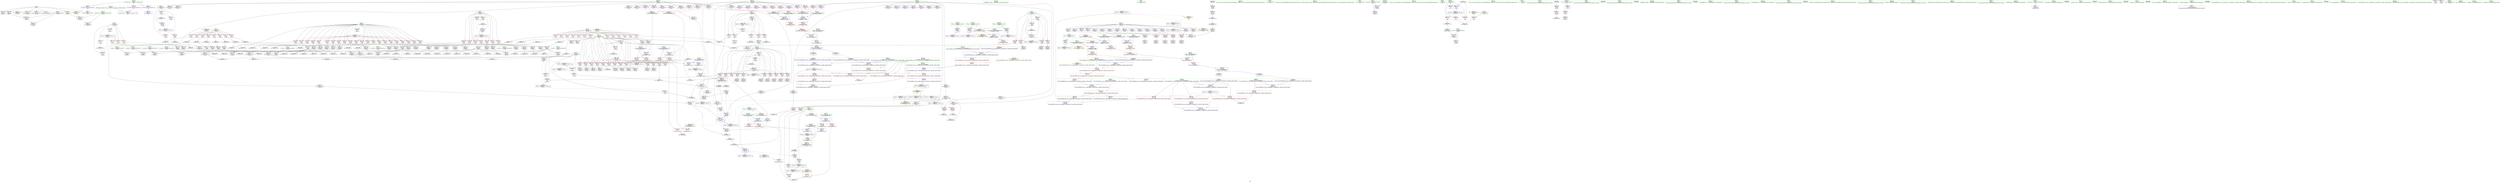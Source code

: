 digraph "SVFG" {
	label="SVFG";

	Node0x55bdf6cae290 [shape=record,color=grey,label="{NodeID: 0\nNullPtr}"];
	Node0x55bdf6cae290 -> Node0x55bdf6ce4770[style=solid];
	Node0x55bdf6cae290 -> Node0x55bdf6ce4870[style=solid];
	Node0x55bdf6cae290 -> Node0x55bdf6ce4940[style=solid];
	Node0x55bdf6cae290 -> Node0x55bdf6ce4a10[style=solid];
	Node0x55bdf6cae290 -> Node0x55bdf6ce4ae0[style=solid];
	Node0x55bdf6cae290 -> Node0x55bdf6ce4bb0[style=solid];
	Node0x55bdf6cae290 -> Node0x55bdf6cef5b0[style=solid];
	Node0x55bdf6d0a4b0 [shape=record,color=grey,label="{NodeID: 609\n464 = Binary(463, 116, )\n}"];
	Node0x55bdf6cf0b00 [shape=record,color=blue,label="{NodeID: 443\n91\<--128\nans\<--\n_Z5solvei\n}"];
	Node0x55bdf6cf0b00 -> Node0x55bdf6d2cec0[style=dashed];
	Node0x55bdf6cf4040 [shape=record,color=red,label="{NodeID: 277\n371\<--49\n\<--C\n_Z5solvei\n}"];
	Node0x55bdf6cf4040 -> Node0x55bdf6d0d030[style=solid];
	Node0x55bdf6ce4d80 [shape=record,color=black,label="{NodeID: 111\n113\<--111\n\<--add\n_Z5solvei\n}"];
	Node0x55bdf6ce4d80 -> Node0x55bdf6cef850[style=solid];
	Node0x55bdf6ce4d80 -> Node0x55bdf6d0df30[style=solid];
	Node0x55bdf6ceddc0 [shape=record,color=red,label="{NodeID: 388\n706\<--700\n\<--__a.addr\n_ZSt3maxIiERKT_S2_S2_\n}"];
	Node0x55bdf6ceddc0 -> Node0x55bdf6cee100[style=solid];
	Node0x55bdf6ce94c0 [shape=record,color=purple,label="{NodeID: 222\n357\<--234\narrayidx104\<--vla39\n_Z5solvei\n}"];
	Node0x55bdf6ce57c0 [shape=record,color=green,label="{NodeID: 56\n150\<--151\n_ZSt4fillIPbbEvT_S1_RKT0_\<--_ZSt4fillIPbbEvT_S1_RKT0__field_insensitive\n}"];
	Node0x55bdf6d0f8b0 [shape=record,color=grey,label="{NodeID: 665\n345 = Binary(344, 232, )\n}"];
	Node0x55bdf6cf6dc0 [shape=record,color=red,label="{NodeID: 333\n370\<--99\n\<--j110\n_Z5solvei\n}"];
	Node0x55bdf6cf6dc0 -> Node0x55bdf6d10db0[style=solid];
	Node0x55bdf6cec630 [shape=record,color=black,label="{NodeID: 167\n491\<--490\nidxprom174\<--\n_Z5solvei\n}"];
	Node0x55bdf6ce13e0 [shape=record,color=green,label="{NodeID: 1\n7\<--1\n__dso_handle\<--dummyObj\nGlob }"];
	Node0x55bdf6d0a630 [shape=record,color=grey,label="{NodeID: 610\n526 = Binary(525, 254, )\n}"];
	Node0x55bdf6cf0bd0 [shape=record,color=blue,label="{NodeID: 444\n93\<--155\ni84\<--\n_Z5solvei\n}"];
	Node0x55bdf6cf0bd0 -> Node0x55bdf6d2d3c0[style=dashed];
	Node0x55bdf6cf4110 [shape=record,color=red,label="{NodeID: 278\n453\<--49\n\<--C\n_Z5solvei\n}"];
	Node0x55bdf6cf4110 -> Node0x55bdf6d0dc30[style=solid];
	Node0x55bdf6ce4e50 [shape=record,color=black,label="{NodeID: 112\n116\<--115\n\<--add2\n_Z5solvei\n}"];
	Node0x55bdf6ce4e50 -> Node0x55bdf6cef920[style=solid];
	Node0x55bdf6ce4e50 -> Node0x55bdf6d095b0[style=solid];
	Node0x55bdf6ce4e50 -> Node0x55bdf6d0a4b0[style=solid];
	Node0x55bdf6ce4e50 -> Node0x55bdf6d0a7b0[style=solid];
	Node0x55bdf6ce4e50 -> Node0x55bdf6d0be30[style=solid];
	Node0x55bdf6ce4e50 -> Node0x55bdf6d0c130[style=solid];
	Node0x55bdf6ce4e50 -> Node0x55bdf6d0cbb0[style=solid];
	Node0x55bdf6ce4e50 -> Node0x55bdf6d0df30[style=solid];
	Node0x55bdf6ce4e50 -> Node0x55bdf6d0e830[style=solid];
	Node0x55bdf6ce4e50 -> Node0x55bdf6d0eb30[style=solid];
	Node0x55bdf6d35e00 [shape=record,color=black,label="{NodeID: 721\nMR_60V_2 = PHI(MR_60V_3, MR_60V_1, )\npts\{124 \}\n|{|<s1>27}}"];
	Node0x55bdf6d35e00 -> Node0x55bdf6d02930[style=dashed];
	Node0x55bdf6d35e00:s1 -> Node0x55bdf6d49380[style=dashed,color=blue];
	Node0x55bdf6cede90 [shape=record,color=red,label="{NodeID: 389\n715\<--700\n\<--__a.addr\n_ZSt3maxIiERKT_S2_S2_\n}"];
	Node0x55bdf6cede90 -> Node0x55bdf6d022b0[style=solid];
	Node0x55bdf6ce9590 [shape=record,color=purple,label="{NodeID: 223\n360\<--234\narrayidx106\<--vla39\n_Z5solvei\n}"];
	Node0x55bdf6ce9590 -> Node0x55bdf6cf0d70[style=solid];
	Node0x55bdf6ce58c0 [shape=record,color=green,label="{NodeID: 57\n165\<--166\n_ZNSt7__cxx1112basic_stringIcSt11char_traitsIcESaIcEEC1Ev\<--_ZNSt7__cxx1112basic_stringIcSt11char_traitsIcESaIcEEC1Ev_field_insensitive\n}"];
	Node0x55bdf6d0fa30 [shape=record,color=grey,label="{NodeID: 666\n303 = Binary(302, 254, )\n}"];
	Node0x55bdf6cf6e90 [shape=record,color=red,label="{NodeID: 334\n379\<--99\n\<--j110\n_Z5solvei\n}"];
	Node0x55bdf6cf6e90 -> Node0x55bdf6ceb520[style=solid];
	Node0x55bdf6cec700 [shape=record,color=black,label="{NodeID: 168\n494\<--493\ntobool176\<--\n_Z5solvei\n}"];
	Node0x55bdf6ce16a0 [shape=record,color=green,label="{NodeID: 2\n8\<--1\n_ZSt3cin\<--dummyObj\nGlob }"];
	Node0x55bdf6d0a7b0 [shape=record,color=grey,label="{NodeID: 611\n333 = Binary(332, 116, )\n}"];
	Node0x55bdf6cf0ca0 [shape=record,color=blue,label="{NodeID: 445\n95\<--155\nj89\<--\n_Z5solvei\n}"];
	Node0x55bdf6cf0ca0 -> Node0x55bdf6cf6810[style=dashed];
	Node0x55bdf6cf0ca0 -> Node0x55bdf6cf68e0[style=dashed];
	Node0x55bdf6cf0ca0 -> Node0x55bdf6cf69b0[style=dashed];
	Node0x55bdf6cf0ca0 -> Node0x55bdf6cf6a80[style=dashed];
	Node0x55bdf6cf0ca0 -> Node0x55bdf6cf6b50[style=dashed];
	Node0x55bdf6cf0ca0 -> Node0x55bdf6cf0e40[style=dashed];
	Node0x55bdf6cf0ca0 -> Node0x55bdf6d2d8c0[style=dashed];
	Node0x55bdf6cf41e0 [shape=record,color=red,label="{NodeID: 279\n456\<--49\n\<--C\n_Z5solvei\n}"];
	Node0x55bdf6cf41e0 -> Node0x55bdf6cf14c0[style=solid];
	Node0x55bdf6ce4f20 [shape=record,color=black,label="{NodeID: 113\n136\<--135\nidxprom\<--\n_Z5solvei\n}"];
	Node0x55bdf6ce4f20 -> Node0x55bdf6d0eb30[style=solid];
	Node0x55bdf6d36300 [shape=record,color=black,label="{NodeID: 722\nMR_110V_3 = PHI(MR_110V_4, MR_110V_2, )\npts\{765 \}\n}"];
	Node0x55bdf6d36300 -> Node0x55bdf6cee6b0[style=dashed];
	Node0x55bdf6d36300 -> Node0x55bdf6cee780[style=dashed];
	Node0x55bdf6d36300 -> Node0x55bdf6cee850[style=dashed];
	Node0x55bdf6d36300 -> Node0x55bdf6d02a00[style=dashed];
	Node0x55bdf6cedf60 [shape=record,color=red,label="{NodeID: 390\n708\<--702\n\<--__b.addr\n_ZSt3maxIiERKT_S2_S2_\n}"];
	Node0x55bdf6cedf60 -> Node0x55bdf6cee1d0[style=solid];
	Node0x55bdf6ce9660 [shape=record,color=purple,label="{NodeID: 224\n413\<--234\narrayidx132\<--vla39\n_Z5solvei\n}"];
	Node0x55bdf6ce59c0 [shape=record,color=green,label="{NodeID: 58\n168\<--169\n_ZStrsIcSt11char_traitsIcESaIcEERSt13basic_istreamIT_T0_ES7_RNSt7__cxx1112basic_stringIS4_S5_T1_EE\<--_ZStrsIcSt11char_traitsIcESaIcEERSt13basic_istreamIT_T0_ES7_RNSt7__cxx1112basic_stringIS4_S5_T1_EE_field_insensitive\n}"];
	Node0x55bdf6d0fbb0 [shape=record,color=grey,label="{NodeID: 667\n239 = Binary(238, 155, )\n}"];
	Node0x55bdf6d0fbb0 -> Node0x55bdf6cea410[style=solid];
	Node0x55bdf6cf6f60 [shape=record,color=red,label="{NodeID: 335\n385\<--99\n\<--j110\n_Z5solvei\n}"];
	Node0x55bdf6cf6f60 -> Node0x55bdf6cf10b0[style=solid];
	Node0x55bdf6cec7d0 [shape=record,color=black,label="{NodeID: 169\n498\<--497\nidxprom179\<--sub178\n_Z5solvei\n}"];
	Node0x55bdf6cec7d0 -> Node0x55bdf6d0c5b0[style=solid];
	Node0x55bdf6ce1730 [shape=record,color=green,label="{NodeID: 3\n9\<--1\n_ZSt4cout\<--dummyObj\nGlob }"];
	Node0x55bdf6d0a930 [shape=record,color=grey,label="{NodeID: 612\n559 = Binary(540, 558, )\n}"];
	Node0x55bdf6d0a930 -> Node0x55bdf6cf1800[style=solid];
	Node0x55bdf6cf0d70 [shape=record,color=blue,label="{NodeID: 446\n360\<--353\narrayidx106\<--cond\n_Z5solvei\n}"];
	Node0x55bdf6cf0d70 -> Node0x55bdf6cf8480[style=dashed];
	Node0x55bdf6cf0d70 -> Node0x55bdf6cf86f0[style=dashed];
	Node0x55bdf6cf0d70 -> Node0x55bdf6cf8a30[style=dashed];
	Node0x55bdf6cf0d70 -> Node0x55bdf6cf8bd0[style=dashed];
	Node0x55bdf6cf0d70 -> Node0x55bdf6cf0d70[style=dashed];
	Node0x55bdf6cf0d70 -> Node0x55bdf6d2f1c0[style=dashed];
	Node0x55bdf6cf42b0 [shape=record,color=red,label="{NodeID: 280\n594\<--51\n\<--saved_stack\n_Z5solvei\n}"];
	Node0x55bdf6ce4ff0 [shape=record,color=black,label="{NodeID: 114\n140\<--139\nidxprom5\<--\n_Z5solvei\n}"];
	Node0x55bdf6ce4ff0 -> Node0x55bdf6d0e830[style=solid];
	Node0x55bdf6cee030 [shape=record,color=red,label="{NodeID: 391\n712\<--702\n\<--__b.addr\n_ZSt3maxIiERKT_S2_S2_\n}"];
	Node0x55bdf6cee030 -> Node0x55bdf6d021e0[style=solid];
	Node0x55bdf6ce9730 [shape=record,color=purple,label="{NodeID: 225\n416\<--234\narrayidx134\<--vla39\n_Z5solvei\n}"];
	Node0x55bdf6ce9730 -> Node0x55bdf6cf86f0[style=solid];
	Node0x55bdf6ce5ac0 [shape=record,color=green,label="{NodeID: 59\n179\<--180\n_ZNSt7__cxx1112basic_stringIcSt11char_traitsIcESaIcEEixEm\<--_ZNSt7__cxx1112basic_stringIcSt11char_traitsIcESaIcEEixEm_field_insensitive\n}"];
	Node0x55bdf6d0fd30 [shape=record,color=grey,label="{NodeID: 668\n685 = cmp(682, 684, )\n}"];
	Node0x55bdf6cf7030 [shape=record,color=red,label="{NodeID: 336\n388\<--99\n\<--j110\n_Z5solvei\n}"];
	Node0x55bdf6cf7030 -> Node0x55bdf6d0ee30[style=solid];
	Node0x55bdf6cec8a0 [shape=record,color=black,label="{NodeID: 170\n502\<--501\nidxprom181\<--\n_Z5solvei\n}"];
	Node0x55bdf6ce1cc0 [shape=record,color=green,label="{NodeID: 4\n10\<--1\n.str\<--dummyObj\nGlob }"];
	Node0x55bdf6d0aab0 [shape=record,color=grey,label="{NodeID: 613\n755 = Binary(754, 155, )\n}"];
	Node0x55bdf6d0aab0 -> Node0x55bdf6d02520[style=solid];
	Node0x55bdf6cf0e40 [shape=record,color=blue,label="{NodeID: 447\n95\<--364\nj89\<--inc108\n_Z5solvei\n}"];
	Node0x55bdf6cf0e40 -> Node0x55bdf6cf6810[style=dashed];
	Node0x55bdf6cf0e40 -> Node0x55bdf6cf68e0[style=dashed];
	Node0x55bdf6cf0e40 -> Node0x55bdf6cf69b0[style=dashed];
	Node0x55bdf6cf0e40 -> Node0x55bdf6cf6a80[style=dashed];
	Node0x55bdf6cf0e40 -> Node0x55bdf6cf6b50[style=dashed];
	Node0x55bdf6cf0e40 -> Node0x55bdf6cf0e40[style=dashed];
	Node0x55bdf6cf0e40 -> Node0x55bdf6d2d8c0[style=dashed];
	Node0x55bdf6cf4380 [shape=record,color=red,label="{NodeID: 281\n130\<--57\n\<--i\n_Z5solvei\n}"];
	Node0x55bdf6cf4380 -> Node0x55bdf6d11530[style=solid];
	Node0x55bdf6ce9bf0 [shape=record,color=black,label="{NodeID: 115\n144\<--143\nidx.ext\<--\n_Z5solvei\n}"];
	Node0x55bdf6cee100 [shape=record,color=red,label="{NodeID: 392\n707\<--706\n\<--\n_ZSt3maxIiERKT_S2_S2_\n}"];
	Node0x55bdf6cee100 -> Node0x55bdf6d113b0[style=solid];
	Node0x55bdf6ce9800 [shape=record,color=purple,label="{NodeID: 226\n500\<--234\narrayidx180\<--vla39\n_Z5solvei\n}"];
	Node0x55bdf6ce5bc0 [shape=record,color=green,label="{NodeID: 60\n218\<--219\n_ZNSt7__cxx1112basic_stringIcSt11char_traitsIcESaIcEED1Ev\<--_ZNSt7__cxx1112basic_stringIcSt11char_traitsIcESaIcEED1Ev_field_insensitive\n}"];
	Node0x55bdf6d0feb0 [shape=record,color=grey,label="{NodeID: 669\n460 = cmp(459, 155, )\n}"];
	Node0x55bdf6cf7100 [shape=record,color=red,label="{NodeID: 337\n395\<--99\n\<--j110\n_Z5solvei\n}"];
	Node0x55bdf6cf7100 -> Node0x55bdf6ceb790[style=solid];
	Node0x55bdf6cec970 [shape=record,color=black,label="{NodeID: 171\n508\<--507\nidxprom185\<--\n_Z5solvei\n}"];
	Node0x55bdf6cec970 -> Node0x55bdf6d0bcb0[style=solid];
	Node0x55bdf6ce1d50 [shape=record,color=green,label="{NodeID: 5\n12\<--1\n.str.1\<--dummyObj\nGlob }"];
	Node0x55bdf6d0ac30 [shape=record,color=grey,label="{NodeID: 614\n364 = Binary(363, 155, )\n}"];
	Node0x55bdf6d0ac30 -> Node0x55bdf6cf0e40[style=solid];
	Node0x55bdf6cf0f10 [shape=record,color=blue,label="{NodeID: 448\n97\<--128\np\<--\n_Z5solvei\n}"];
	Node0x55bdf6cf0f10 -> Node0x55bdf6cf10b0[style=dashed];
	Node0x55bdf6cf0f10 -> Node0x55bdf6cf13f0[style=dashed];
	Node0x55bdf6cf0f10 -> Node0x55bdf6d2a2c0[style=dashed];
	Node0x55bdf6cf4450 [shape=record,color=red,label="{NodeID: 282\n135\<--57\n\<--i\n_Z5solvei\n}"];
	Node0x55bdf6cf4450 -> Node0x55bdf6ce4f20[style=solid];
	Node0x55bdf6ce9cc0 [shape=record,color=black,label="{NodeID: 116\n177\<--176\nconv\<--\n_Z5solvei\n}"];
	Node0x55bdf6d49380 [shape=record,color=yellow,style=double,label="{NodeID: 891\n60V_2 = CSCHI(MR_60V_1)\npts\{124 \}\nCS[]|{<s0>6}}"];
	Node0x55bdf6d49380:s0 -> Node0x55bdf6d2bfc0[style=dashed,color=blue];
	Node0x55bdf6cee1d0 [shape=record,color=red,label="{NodeID: 393\n709\<--708\n\<--\n_ZSt3maxIiERKT_S2_S2_\n}"];
	Node0x55bdf6cee1d0 -> Node0x55bdf6d113b0[style=solid];
	Node0x55bdf6ce98d0 [shape=record,color=purple,label="{NodeID: 227\n503\<--234\narrayidx182\<--vla39\n_Z5solvei\n}"];
	Node0x55bdf6ce98d0 -> Node0x55bdf6cf8a30[style=solid];
	Node0x55bdf6ce5cc0 [shape=record,color=green,label="{NodeID: 61\n234\<--235\nvla39\<--vla39_field_insensitive\n_Z5solvei\n}"];
	Node0x55bdf6ce5cc0 -> Node0x55bdf6ce8fe0[style=solid];
	Node0x55bdf6ce5cc0 -> Node0x55bdf6ce90b0[style=solid];
	Node0x55bdf6ce5cc0 -> Node0x55bdf6ce9180[style=solid];
	Node0x55bdf6ce5cc0 -> Node0x55bdf6ce9250[style=solid];
	Node0x55bdf6ce5cc0 -> Node0x55bdf6ce9320[style=solid];
	Node0x55bdf6ce5cc0 -> Node0x55bdf6ce93f0[style=solid];
	Node0x55bdf6ce5cc0 -> Node0x55bdf6ce94c0[style=solid];
	Node0x55bdf6ce5cc0 -> Node0x55bdf6ce9590[style=solid];
	Node0x55bdf6ce5cc0 -> Node0x55bdf6ce9660[style=solid];
	Node0x55bdf6ce5cc0 -> Node0x55bdf6ce9730[style=solid];
	Node0x55bdf6ce5cc0 -> Node0x55bdf6ce9800[style=solid];
	Node0x55bdf6ce5cc0 -> Node0x55bdf6ce98d0[style=solid];
	Node0x55bdf6ce5cc0 -> Node0x55bdf6ce99a0[style=solid];
	Node0x55bdf6ce5cc0 -> Node0x55bdf6ce9a70[style=solid];
	Node0x55bdf6d10030 [shape=record,color=grey,label="{NodeID: 670\n162 = cmp(160, 161, )\n}"];
	Node0x55bdf6cf71d0 [shape=record,color=red,label="{NodeID: 338\n403\<--99\n\<--j110\n_Z5solvei\n}"];
	Node0x55bdf6cf71d0 -> Node0x55bdf6ceb930[style=solid];
	Node0x55bdf6ceca40 [shape=record,color=black,label="{NodeID: 172\n512\<--511\nidxprom187\<--\n_Z5solvei\n}"];
	Node0x55bdf6ce1de0 [shape=record,color=green,label="{NodeID: 6\n15\<--1\n\<--dummyObj\nCan only get source location for instruction, argument, global var or function.}"];
	Node0x55bdf6d0adb0 [shape=record,color=grey,label="{NodeID: 615\n751 = Binary(750, 155, )\n|{<s0>32}}"];
	Node0x55bdf6d0adb0:s0 -> Node0x55bdf6d6e6f0[style=solid,color=red];
	Node0x55bdf6cf0fe0 [shape=record,color=blue,label="{NodeID: 449\n99\<--155\nj110\<--\n_Z5solvei\n}"];
	Node0x55bdf6cf0fe0 -> Node0x55bdf6cf6dc0[style=dashed];
	Node0x55bdf6cf0fe0 -> Node0x55bdf6cf6e90[style=dashed];
	Node0x55bdf6cf0fe0 -> Node0x55bdf6cf6f60[style=dashed];
	Node0x55bdf6cf0fe0 -> Node0x55bdf6cf7030[style=dashed];
	Node0x55bdf6cf0fe0 -> Node0x55bdf6cf7100[style=dashed];
	Node0x55bdf6cf0fe0 -> Node0x55bdf6cf71d0[style=dashed];
	Node0x55bdf6cf0fe0 -> Node0x55bdf6cf72a0[style=dashed];
	Node0x55bdf6cf0fe0 -> Node0x55bdf6cf7370[style=dashed];
	Node0x55bdf6cf0fe0 -> Node0x55bdf6cf7440[style=dashed];
	Node0x55bdf6cf0fe0 -> Node0x55bdf6cf7510[style=dashed];
	Node0x55bdf6cf0fe0 -> Node0x55bdf6cf75e0[style=dashed];
	Node0x55bdf6cf0fe0 -> Node0x55bdf6cf1320[style=dashed];
	Node0x55bdf6cf0fe0 -> Node0x55bdf6d2e2c0[style=dashed];
	Node0x55bdf6cf4520 [shape=record,color=red,label="{NodeID: 283\n139\<--57\n\<--i\n_Z5solvei\n}"];
	Node0x55bdf6cf4520 -> Node0x55bdf6ce4ff0[style=solid];
	Node0x55bdf6ce9d90 [shape=record,color=black,label="{NodeID: 117\n182\<--181\nconv18\<--\n_Z5solvei\n}"];
	Node0x55bdf6ce9d90 -> Node0x55bdf6d10c30[style=solid];
	Node0x55bdf6d494e0 [shape=record,color=yellow,style=double,label="{NodeID: 892\n84V_2 = CSCHI(MR_84V_1)\npts\{235 246 257 \}\nCS[]|{<s0>13|<s1>14|<s2>15}}"];
	Node0x55bdf6d494e0:s0 -> Node0x55bdf6d34a00[style=dashed,color=blue];
	Node0x55bdf6d494e0:s1 -> Node0x55bdf6d34f00[style=dashed,color=blue];
	Node0x55bdf6d494e0:s2 -> Node0x55bdf6d35400[style=dashed,color=blue];
	Node0x55bdf6cee2a0 [shape=record,color=red,label="{NodeID: 394\n758\<--736\n\<--retval\nmain\n}"];
	Node0x55bdf6cee2a0 -> Node0x55bdf6ced4d0[style=solid];
	Node0x55bdf6ce99a0 [shape=record,color=purple,label="{NodeID: 228\n536\<--234\narrayidx202\<--vla39\n_Z5solvei\n}"];
	Node0x55bdf6ce5d90 [shape=record,color=green,label="{NodeID: 62\n245\<--246\nvla44\<--vla44_field_insensitive\n_Z5solvei\n}"];
	Node0x55bdf6ce5d90 -> Node0x55bdf6ce9b40[style=solid];
	Node0x55bdf6ce5d90 -> Node0x55bdf6cf1ae0[style=solid];
	Node0x55bdf6ce5d90 -> Node0x55bdf6cf1bb0[style=solid];
	Node0x55bdf6ce5d90 -> Node0x55bdf6cf1c80[style=solid];
	Node0x55bdf6ce5d90 -> Node0x55bdf6cf1d50[style=solid];
	Node0x55bdf6ce5d90 -> Node0x55bdf6cf1e20[style=solid];
	Node0x55bdf6ce5d90 -> Node0x55bdf6cf1ef0[style=solid];
	Node0x55bdf6ce5d90 -> Node0x55bdf6cf1fc0[style=solid];
	Node0x55bdf6ce5d90 -> Node0x55bdf6cf2090[style=solid];
	Node0x55bdf6ce5d90 -> Node0x55bdf6cf2160[style=solid];
	Node0x55bdf6ce5d90 -> Node0x55bdf6cf2230[style=solid];
	Node0x55bdf6ce5d90 -> Node0x55bdf6cf2300[style=solid];
	Node0x55bdf6ce5d90 -> Node0x55bdf6cf23d0[style=solid];
	Node0x55bdf6ce5d90 -> Node0x55bdf6cf24a0[style=solid];
	Node0x55bdf6d101b0 [shape=record,color=grey,label="{NodeID: 671\n174 = cmp(172, 173, )\n}"];
	Node0x55bdf6cf72a0 [shape=record,color=red,label="{NodeID: 339\n414\<--99\n\<--j110\n_Z5solvei\n}"];
	Node0x55bdf6cf72a0 -> Node0x55bdf6cebba0[style=solid];
	Node0x55bdf6cecb10 [shape=record,color=black,label="{NodeID: 173\n516\<--515\nidxprom190\<--sub189\n_Z5solvei\n}"];
	Node0x55bdf6cecb10 -> Node0x55bdf6d0b0b0[style=solid];
	Node0x55bdf6ce1e70 [shape=record,color=green,label="{NodeID: 7\n112\<--1\n\<--dummyObj\nCan only get source location for instruction, argument, global var or function.}"];
	Node0x55bdf6d0af30 [shape=record,color=grey,label="{NodeID: 616\n574 = Binary(573, 155, )\n}"];
	Node0x55bdf6d0af30 -> Node0x55bdf6d01750[style=solid];
	Node0x55bdf6cf10b0 [shape=record,color=blue,label="{NodeID: 450\n97\<--385\np\<--\n_Z5solvei\n}"];
	Node0x55bdf6cf10b0 -> Node0x55bdf6d2a2c0[style=dashed];
	Node0x55bdf6cf45f0 [shape=record,color=red,label="{NodeID: 284\n153\<--57\n\<--i\n_Z5solvei\n}"];
	Node0x55bdf6cf45f0 -> Node0x55bdf6d0a030[style=solid];
	Node0x55bdf6ce9e60 [shape=record,color=black,label="{NodeID: 118\n187\<--186\nconv20\<--\n_Z5solvei\n}"];
	Node0x55bdf6d67b70 [shape=record,color=black,label="{NodeID: 893\n106 = PHI()\n}"];
	Node0x55bdf6cee370 [shape=record,color=red,label="{NodeID: 395\n747\<--738\n\<--N\nmain\n}"];
	Node0x55bdf6cee370 -> Node0x55bdf6d104b0[style=solid];
	Node0x55bdf6ce9a70 [shape=record,color=purple,label="{NodeID: 229\n539\<--234\narrayidx204\<--vla39\n_Z5solvei\n}"];
	Node0x55bdf6ce9a70 -> Node0x55bdf6cf8bd0[style=solid];
	Node0x55bdf6ce5e60 [shape=record,color=green,label="{NodeID: 63\n256\<--257\nvla49\<--vla49_field_insensitive\n_Z5solvei\n}"];
	Node0x55bdf6ce5e60 -> Node0x55bdf6cf2570[style=solid];
	Node0x55bdf6ce5e60 -> Node0x55bdf6cf2640[style=solid];
	Node0x55bdf6ce5e60 -> Node0x55bdf6cf2710[style=solid];
	Node0x55bdf6ce5e60 -> Node0x55bdf6cf27e0[style=solid];
	Node0x55bdf6ce5e60 -> Node0x55bdf6cf28b0[style=solid];
	Node0x55bdf6ce5e60 -> Node0x55bdf6cf2980[style=solid];
	Node0x55bdf6ce5e60 -> Node0x55bdf6cf2a50[style=solid];
	Node0x55bdf6ce5e60 -> Node0x55bdf6cf2b20[style=solid];
	Node0x55bdf6ce5e60 -> Node0x55bdf6cf2bf0[style=solid];
	Node0x55bdf6ce5e60 -> Node0x55bdf6cf2cc0[style=solid];
	Node0x55bdf6ce5e60 -> Node0x55bdf6cf2d90[style=solid];
	Node0x55bdf6ce5e60 -> Node0x55bdf6cf2e60[style=solid];
	Node0x55bdf6ce5e60 -> Node0x55bdf6cf2f30[style=solid];
	Node0x55bdf6ce5e60 -> Node0x55bdf6cf3000[style=solid];
	Node0x55bdf6d10330 [shape=record,color=grey,label="{NodeID: 672\n824 = cmp(822, 823, )\n}"];
	Node0x55bdf6cf7370 [shape=record,color=red,label="{NodeID: 340\n424\<--99\n\<--j110\n_Z5solvei\n}"];
	Node0x55bdf6cf7370 -> Node0x55bdf6cebd40[style=solid];
	Node0x55bdf6cecbe0 [shape=record,color=black,label="{NodeID: 174\n520\<--519\nidxprom192\<--\n_Z5solvei\n}"];
	Node0x55bdf6ce1f00 [shape=record,color=green,label="{NodeID: 8\n128\<--1\n\<--dummyObj\nCan only get source location for instruction, argument, global var or function.}"];
	Node0x55bdf6d0b0b0 [shape=record,color=grey,label="{NodeID: 617\n517 = Binary(516, 254, )\n}"];
	Node0x55bdf6cf1180 [shape=record,color=blue,label="{NodeID: 451\n397\<--390\narrayidx124\<--sub120\n_Z5solvei\n|{|<s6>16}}"];
	Node0x55bdf6cf1180 -> Node0x55bdf6cf87c0[style=dashed];
	Node0x55bdf6cf1180 -> Node0x55bdf6cf8b00[style=dashed];
	Node0x55bdf6cf1180 -> Node0x55bdf6cf8ca0[style=dashed];
	Node0x55bdf6cf1180 -> Node0x55bdf6cf1180[style=dashed];
	Node0x55bdf6cf1180 -> Node0x55bdf6cf1250[style=dashed];
	Node0x55bdf6cf1180 -> Node0x55bdf6d2f6c0[style=dashed];
	Node0x55bdf6cf1180:s6 -> Node0x55bdf6d3a550[style=dashed,color=red];
	Node0x55bdf6cf46c0 [shape=record,color=red,label="{NodeID: 285\n160\<--61\n\<--i8\n_Z5solvei\n}"];
	Node0x55bdf6cf46c0 -> Node0x55bdf6d10030[style=solid];
	Node0x55bdf6ce9f30 [shape=record,color=black,label="{NodeID: 119\n190\<--189\nconv23\<--\n_Z5solvei\n}"];
	Node0x55bdf6ce9f30 -> Node0x55bdf6d10ab0[style=solid];
	Node0x55bdf6d6bf60 [shape=record,color=black,label="{NodeID: 894\n167 = PHI()\n}"];
	Node0x55bdf6d38100 [shape=record,color=black,label="{NodeID: 728\nMR_46V_4 = PHI(MR_46V_5, MR_46V_3, )\npts\{92 \}\n|{|<s3>18}}"];
	Node0x55bdf6d38100 -> Node0x55bdf6cf8e40[style=dashed];
	Node0x55bdf6d38100 -> Node0x55bdf6cf18d0[style=dashed];
	Node0x55bdf6d38100 -> Node0x55bdf6d2cec0[style=dashed];
	Node0x55bdf6d38100:s3 -> Node0x55bdf6d3ae20[style=dashed,color=red];
	Node0x55bdf6cee440 [shape=record,color=red,label="{NodeID: 396\n746\<--740\n\<--i\nmain\n}"];
	Node0x55bdf6cee440 -> Node0x55bdf6d104b0[style=solid];
	Node0x55bdf6ce9b40 [shape=record,color=purple,label="{NodeID: 230\n286\<--245\narrayidx66\<--vla44\n_Z5solvei\n|{<s0>14}}"];
	Node0x55bdf6ce9b40:s0 -> Node0x55bdf6d6d6c0[style=solid,color=red];
	Node0x55bdf6ce5f30 [shape=record,color=green,label="{NodeID: 64\n281\<--282\n_ZSt4fillIPiiEvT_S1_RKT0_\<--_ZSt4fillIPiiEvT_S1_RKT0__field_insensitive\n}"];
	Node0x55bdf6d104b0 [shape=record,color=grey,label="{NodeID: 673\n748 = cmp(746, 747, )\n}"];
	Node0x55bdf6cf7440 [shape=record,color=red,label="{NodeID: 341\n432\<--99\n\<--j110\n_Z5solvei\n}"];
	Node0x55bdf6cf7440 -> Node0x55bdf6cebee0[style=solid];
	Node0x55bdf6ceccb0 [shape=record,color=black,label="{NodeID: 175\n525\<--524\nidxprom195\<--\n_Z5solvei\n}"];
	Node0x55bdf6ceccb0 -> Node0x55bdf6d0a630[style=solid];
	Node0x55bdf6ce1f90 [shape=record,color=green,label="{NodeID: 9\n148\<--1\n\<--dummyObj\nCan only get source location for instruction, argument, global var or function.}"];
	Node0x55bdf6d0b230 [shape=record,color=grey,label="{NodeID: 618\n422 = Binary(421, 243, )\n}"];
	Node0x55bdf6cf1250 [shape=record,color=blue,label="{NodeID: 452\n445\<--438\narrayidx150\<--\n_Z5solvei\n}"];
	Node0x55bdf6cf1250 -> Node0x55bdf6cf8b00[style=dashed];
	Node0x55bdf6cf1250 -> Node0x55bdf6cf8ca0[style=dashed];
	Node0x55bdf6cf1250 -> Node0x55bdf6cf1180[style=dashed];
	Node0x55bdf6cf1250 -> Node0x55bdf6d2f6c0[style=dashed];
	Node0x55bdf6cf4790 [shape=record,color=red,label="{NodeID: 286\n196\<--61\n\<--i8\n_Z5solvei\n}"];
	Node0x55bdf6cf4790 -> Node0x55bdf6d0bfb0[style=solid];
	Node0x55bdf6cea000 [shape=record,color=black,label="{NodeID: 120\n205\<--194\nfrombool\<--\n_Z5solvei\n}"];
	Node0x55bdf6cea000 -> Node0x55bdf6cefe00[style=solid];
	Node0x55bdf6d6c030 [shape=record,color=black,label="{NodeID: 895\n26 = PHI()\n}"];
	Node0x55bdf6d38600 [shape=record,color=black,label="{NodeID: 729\nMR_52V_8 = PHI(MR_52V_10, MR_52V_7, )\npts\{98 \}\n}"];
	Node0x55bdf6d38600 -> Node0x55bdf6cf6cf0[style=dashed];
	Node0x55bdf6d38600 -> Node0x55bdf6cf1590[style=dashed];
	Node0x55bdf6d38600 -> Node0x55bdf6d2ddc0[style=dashed];
	Node0x55bdf6d38600 -> Node0x55bdf6d38600[style=dashed];
	Node0x55bdf6cee510 [shape=record,color=red,label="{NodeID: 397\n750\<--740\n\<--i\nmain\n}"];
	Node0x55bdf6cee510 -> Node0x55bdf6d0adb0[style=solid];
	Node0x55bdf6cf1ae0 [shape=record,color=purple,label="{NodeID: 231\n290\<--245\narrayidx68\<--vla44\n_Z5solvei\n}"];
	Node0x55bdf6ce6030 [shape=record,color=green,label="{NodeID: 65\n436\<--437\n_ZSt3minIiERKT_S2_S2_\<--_ZSt3minIiERKT_S2_S2__field_insensitive\n}"];
	Node0x55bdf6d10630 [shape=record,color=grey,label="{NodeID: 674\n418 = cmp(417, 128, )\n}"];
	Node0x55bdf6cf7510 [shape=record,color=red,label="{NodeID: 342\n443\<--99\n\<--j110\n_Z5solvei\n}"];
	Node0x55bdf6cf7510 -> Node0x55bdf6cec080[style=solid];
	Node0x55bdf6cecd80 [shape=record,color=black,label="{NodeID: 176\n529\<--528\nidxprom197\<--\n_Z5solvei\n}"];
	Node0x55bdf6ce2020 [shape=record,color=green,label="{NodeID: 10\n155\<--1\n\<--dummyObj\nCan only get source location for instruction, argument, global var or function.}"];
	Node0x55bdf6d0b3b0 [shape=record,color=grey,label="{NodeID: 619\n515 = Binary(514, 155, )\n}"];
	Node0x55bdf6d0b3b0 -> Node0x55bdf6cecb10[style=solid];
	Node0x55bdf6cf1320 [shape=record,color=blue,label="{NodeID: 453\n99\<--450\nj110\<--inc153\n_Z5solvei\n}"];
	Node0x55bdf6cf1320 -> Node0x55bdf6cf6dc0[style=dashed];
	Node0x55bdf6cf1320 -> Node0x55bdf6cf6e90[style=dashed];
	Node0x55bdf6cf1320 -> Node0x55bdf6cf6f60[style=dashed];
	Node0x55bdf6cf1320 -> Node0x55bdf6cf7030[style=dashed];
	Node0x55bdf6cf1320 -> Node0x55bdf6cf7100[style=dashed];
	Node0x55bdf6cf1320 -> Node0x55bdf6cf71d0[style=dashed];
	Node0x55bdf6cf1320 -> Node0x55bdf6cf72a0[style=dashed];
	Node0x55bdf6cf1320 -> Node0x55bdf6cf7370[style=dashed];
	Node0x55bdf6cf1320 -> Node0x55bdf6cf7440[style=dashed];
	Node0x55bdf6cf1320 -> Node0x55bdf6cf7510[style=dashed];
	Node0x55bdf6cf1320 -> Node0x55bdf6cf75e0[style=dashed];
	Node0x55bdf6cf1320 -> Node0x55bdf6cf1320[style=dashed];
	Node0x55bdf6cf1320 -> Node0x55bdf6d2e2c0[style=dashed];
	Node0x55bdf6cf4860 [shape=record,color=red,label="{NodeID: 287\n223\<--61\n\<--i8\n_Z5solvei\n}"];
	Node0x55bdf6cf4860 -> Node0x55bdf6d0d630[style=solid];
	Node0x55bdf6cea0d0 [shape=record,color=black,label="{NodeID: 121\n198\<--197\nidxprom26\<--add25\n_Z5solvei\n}"];
	Node0x55bdf6cea0d0 -> Node0x55bdf6d0be30[style=solid];
	Node0x55bdf6d6c100 [shape=record,color=black,label="{NodeID: 896\n188 = PHI()\n}"];
	Node0x55bdf6d6c100 -> Node0x55bdf6cf82e0[style=solid];
	Node0x55bdf6cee5e0 [shape=record,color=red,label="{NodeID: 398\n754\<--740\n\<--i\nmain\n}"];
	Node0x55bdf6cee5e0 -> Node0x55bdf6d0aab0[style=solid];
	Node0x55bdf6cf1bb0 [shape=record,color=purple,label="{NodeID: 232\n293\<--245\nadd.ptr70\<--vla44\n_Z5solvei\n}"];
	Node0x55bdf6ce6130 [shape=record,color=green,label="{NodeID: 66\n562\<--563\n_ZSt3maxIiERKT_S2_S2_\<--_ZSt3maxIiERKT_S2_S2__field_insensitive\n}"];
	Node0x55bdf6d107b0 [shape=record,color=grey,label="{NodeID: 675\n783 = cmp(781, 782, )\n}"];
	Node0x55bdf6cf75e0 [shape=record,color=red,label="{NodeID: 343\n449\<--99\n\<--j110\n_Z5solvei\n}"];
	Node0x55bdf6cf75e0 -> Node0x55bdf6d0e0b0[style=solid];
	Node0x55bdf6cece50 [shape=record,color=black,label="{NodeID: 177\n534\<--533\nidxprom201\<--\n_Z5solvei\n}"];
	Node0x55bdf6cece50 -> Node0x55bdf6d09430[style=solid];
	Node0x55bdf6ce20e0 [shape=record,color=green,label="{NodeID: 11\n184\<--1\n\<--dummyObj\nCan only get source location for instruction, argument, global var or function.}"];
	Node0x55bdf6d0b530 [shape=record,color=grey,label="{NodeID: 620\n430 = Binary(429, 243, )\n}"];
	Node0x55bdf6cf13f0 [shape=record,color=blue,label="{NodeID: 454\n97\<--454\np\<--add155\n_Z5solvei\n}"];
	Node0x55bdf6cf13f0 -> Node0x55bdf6d38600[style=dashed];
	Node0x55bdf6cf4930 [shape=record,color=red,label="{NodeID: 288\n599\<--65\nexn\<--exn.slot\n_Z5solvei\n}"];
	Node0x55bdf6cea1a0 [shape=record,color=black,label="{NodeID: 122\n203\<--202\nidxprom29\<--add28\n_Z5solvei\n}"];
	Node0x55bdf6d6c260 [shape=record,color=black,label="{NodeID: 897\n109 = PHI()\n}"];
	Node0x55bdf6cee6b0 [shape=record,color=red,label="{NodeID: 399\n781\<--764\n\<--__first.addr\n_ZSt8__fill_aIPbbEN9__gnu_cxx11__enable_ifIXsr11__is_scalarIT0_EE7__valueEvE6__typeET_S6_RKS3_\n}"];
	Node0x55bdf6cee6b0 -> Node0x55bdf6d107b0[style=solid];
	Node0x55bdf6cf1c80 [shape=record,color=purple,label="{NodeID: 233\n294\<--245\nadd.ptr71\<--vla44\n_Z5solvei\n|{<s0>14}}"];
	Node0x55bdf6cf1c80:s0 -> Node0x55bdf6d6d910[style=solid,color=red];
	Node0x55bdf6ce6230 [shape=record,color=green,label="{NodeID: 67\n579\<--580\n_ZStlsISt11char_traitsIcEERSt13basic_ostreamIcT_ES5_PKc\<--_ZStlsISt11char_traitsIcEERSt13basic_ostreamIcT_ES5_PKc_field_insensitive\n}"];
	Node0x55bdf6d10930 [shape=record,color=grey,label="{NodeID: 676\n505 = cmp(504, 128, )\n}"];
	Node0x55bdf6cf76b0 [shape=record,color=red,label="{NodeID: 344\n459\<--101\n\<--j156\n_Z5solvei\n}"];
	Node0x55bdf6cf76b0 -> Node0x55bdf6d0feb0[style=solid];
	Node0x55bdf6cecf20 [shape=record,color=black,label="{NodeID: 178\n538\<--537\nidxprom203\<--\n_Z5solvei\n}"];
	Node0x55bdf6ce21a0 [shape=record,color=green,label="{NodeID: 12\n192\<--1\n\<--dummyObj\nCan only get source location for instruction, argument, global var or function.}"];
	Node0x55bdf6d0b6b0 [shape=record,color=grey,label="{NodeID: 621\n428 = Binary(427, 155, )\n}"];
	Node0x55bdf6d0b6b0 -> Node0x55bdf6cebe10[style=solid];
	Node0x55bdf6cf14c0 [shape=record,color=blue,label="{NodeID: 455\n101\<--456\nj156\<--\n_Z5solvei\n}"];
	Node0x55bdf6cf14c0 -> Node0x55bdf6cf76b0[style=dashed];
	Node0x55bdf6cf14c0 -> Node0x55bdf6cf7780[style=dashed];
	Node0x55bdf6cf14c0 -> Node0x55bdf6cf7850[style=dashed];
	Node0x55bdf6cf14c0 -> Node0x55bdf6cf7920[style=dashed];
	Node0x55bdf6cf14c0 -> Node0x55bdf6cf79f0[style=dashed];
	Node0x55bdf6cf14c0 -> Node0x55bdf6cf7ac0[style=dashed];
	Node0x55bdf6cf14c0 -> Node0x55bdf6cf7b90[style=dashed];
	Node0x55bdf6cf14c0 -> Node0x55bdf6cf7c60[style=dashed];
	Node0x55bdf6cf14c0 -> Node0x55bdf6cf7d30[style=dashed];
	Node0x55bdf6cf14c0 -> Node0x55bdf6cf7e00[style=dashed];
	Node0x55bdf6cf14c0 -> Node0x55bdf6cf7ed0[style=dashed];
	Node0x55bdf6cf14c0 -> Node0x55bdf6cf7fa0[style=dashed];
	Node0x55bdf6cf14c0 -> Node0x55bdf6cf8070[style=dashed];
	Node0x55bdf6cf14c0 -> Node0x55bdf6cf8140[style=dashed];
	Node0x55bdf6cf14c0 -> Node0x55bdf6cf19a0[style=dashed];
	Node0x55bdf6cf14c0 -> Node0x55bdf6d2e7c0[style=dashed];
	Node0x55bdf6cf4a00 [shape=record,color=red,label="{NodeID: 289\n600\<--67\nsel\<--ehselector.slot\n_Z5solvei\n}"];
	Node0x55bdf6cea270 [shape=record,color=black,label="{NodeID: 123\n229\<--228\n\<--add37\n_Z5solvei\n}"];
	Node0x55bdf6cea270 -> Node0x55bdf6cf0210[style=solid];
	Node0x55bdf6cea270 -> Node0x55bdf6d0e6b0[style=solid];
	Node0x55bdf6d6c330 [shape=record,color=black,label="{NodeID: 898\n178 = PHI()\n}"];
	Node0x55bdf6d6c330 -> Node0x55bdf6cf8210[style=solid];
	Node0x55bdf6cee780 [shape=record,color=red,label="{NodeID: 400\n787\<--764\n\<--__first.addr\n_ZSt8__fill_aIPbbEN9__gnu_cxx11__enable_ifIXsr11__is_scalarIT0_EE7__valueEvE6__typeET_S6_RKS3_\n}"];
	Node0x55bdf6cee780 -> Node0x55bdf6d02930[style=solid];
	Node0x55bdf6cf1d50 [shape=record,color=purple,label="{NodeID: 234\n394\<--245\narrayidx122\<--vla44\n_Z5solvei\n}"];
	Node0x55bdf6ce6330 [shape=record,color=green,label="{NodeID: 68\n583\<--584\n_ZNSolsEi\<--_ZNSolsEi_field_insensitive\n}"];
	Node0x55bdf6d10ab0 [shape=record,color=grey,label="{NodeID: 677\n191 = cmp(190, 192, )\n}"];
	Node0x55bdf6d10ab0 -> Node0x55bdf6d088f0[style=solid];
	Node0x55bdf6cf7780 [shape=record,color=red,label="{NodeID: 345\n466\<--101\n\<--j156\n_Z5solvei\n}"];
	Node0x55bdf6cf7780 -> Node0x55bdf6cec220[style=solid];
	Node0x55bdf6cecff0 [shape=record,color=black,label="{NodeID: 179\n542\<--541\nidxprom205\<--\n_Z5solvei\n}"];
	Node0x55bdf6cecff0 -> Node0x55bdf6d09eb0[style=solid];
	Node0x55bdf6ce22a0 [shape=record,color=green,label="{NodeID: 13\n195\<--1\n\<--dummyObj\nCan only get source location for instruction, argument, global var or function.}"];
	Node0x55bdf6d0b830 [shape=record,color=grey,label="{NodeID: 622\n202 = Binary(201, 155, )\n}"];
	Node0x55bdf6d0b830 -> Node0x55bdf6cea1a0[style=solid];
	Node0x55bdf6cf1590 [shape=record,color=blue,label="{NodeID: 456\n97\<--472\np\<--\n_Z5solvei\n}"];
	Node0x55bdf6cf1590 -> Node0x55bdf6cf6cf0[style=dashed];
	Node0x55bdf6cf1590 -> Node0x55bdf6d38600[style=dashed];
	Node0x55bdf6cf4ad0 [shape=record,color=red,label="{NodeID: 290\n172\<--69\n\<--j\n_Z5solvei\n}"];
	Node0x55bdf6cf4ad0 -> Node0x55bdf6d101b0[style=solid];
	Node0x55bdf6cea340 [shape=record,color=black,label="{NodeID: 124\n232\<--231\n\<--add38\n_Z5solvei\n}"];
	Node0x55bdf6cea340 -> Node0x55bdf6cf02e0[style=solid];
	Node0x55bdf6cea340 -> Node0x55bdf6d09430[style=solid];
	Node0x55bdf6cea340 -> Node0x55bdf6d0a1b0[style=solid];
	Node0x55bdf6cea340 -> Node0x55bdf6d0a330[style=solid];
	Node0x55bdf6cea340 -> Node0x55bdf6d0c5b0[style=solid];
	Node0x55bdf6cea340 -> Node0x55bdf6d0c8b0[style=solid];
	Node0x55bdf6cea340 -> Node0x55bdf6d0e6b0[style=solid];
	Node0x55bdf6cea340 -> Node0x55bdf6d0efb0[style=solid];
	Node0x55bdf6cea340 -> Node0x55bdf6d0f8b0[style=solid];
	Node0x55bdf6d6c460 [shape=record,color=black,label="{NodeID: 899\n435 = PHI(670, )\n}"];
	Node0x55bdf6d6c460 -> Node0x55bdf6cf87c0[style=solid];
	Node0x55bdf6cee850 [shape=record,color=red,label="{NodeID: 401\n791\<--764\n\<--__first.addr\n_ZSt8__fill_aIPbbEN9__gnu_cxx11__enable_ifIXsr11__is_scalarIT0_EE7__valueEvE6__typeET_S6_RKS3_\n}"];
	Node0x55bdf6cee850 -> Node0x55bdf6ce8140[style=solid];
	Node0x55bdf6cf1e20 [shape=record,color=purple,label="{NodeID: 235\n397\<--245\narrayidx124\<--vla44\n_Z5solvei\n}"];
	Node0x55bdf6cf1e20 -> Node0x55bdf6cf1180[style=solid];
	Node0x55bdf6ce6430 [shape=record,color=green,label="{NodeID: 69\n590\<--591\n_ZSt4endlIcSt11char_traitsIcEERSt13basic_ostreamIT_T0_ES6_\<--_ZSt4endlIcSt11char_traitsIcEERSt13basic_ostreamIT_T0_ES6__field_insensitive\n}"];
	Node0x55bdf6d10c30 [shape=record,color=grey,label="{NodeID: 678\n183 = cmp(182, 184, )\n}"];
	Node0x55bdf6cf7850 [shape=record,color=red,label="{NodeID: 346\n472\<--101\n\<--j156\n_Z5solvei\n}"];
	Node0x55bdf6cf7850 -> Node0x55bdf6cf1590[style=solid];
	Node0x55bdf6ced0c0 [shape=record,color=black,label="{NodeID: 180\n546\<--545\nidxprom207\<--\n_Z5solvei\n}"];
	Node0x55bdf6ce23a0 [shape=record,color=green,label="{NodeID: 14\n569\<--1\n\<--dummyObj\nCan only get source location for instruction, argument, global var or function.}"];
	Node0x55bdf6d0b9b0 [shape=record,color=grey,label="{NodeID: 623\n558 = Binary(557, 155, )\n}"];
	Node0x55bdf6d0b9b0 -> Node0x55bdf6d0a930[style=solid];
	Node0x55bdf6cf1660 [shape=record,color=blue,label="{NodeID: 457\n484\<--477\narrayidx171\<--sub167\n_Z5solvei\n|{|<s5>17}}"];
	Node0x55bdf6cf1660 -> Node0x55bdf6cf8b00[style=dashed];
	Node0x55bdf6cf1660 -> Node0x55bdf6cf8d70[style=dashed];
	Node0x55bdf6cf1660 -> Node0x55bdf6cf1660[style=dashed];
	Node0x55bdf6cf1660 -> Node0x55bdf6cf1730[style=dashed];
	Node0x55bdf6cf1660 -> Node0x55bdf6d2fbc0[style=dashed];
	Node0x55bdf6cf1660:s5 -> Node0x55bdf6d3a550[style=dashed,color=red];
	Node0x55bdf6cf4ba0 [shape=record,color=red,label="{NodeID: 291\n176\<--69\n\<--j\n_Z5solvei\n}"];
	Node0x55bdf6cf4ba0 -> Node0x55bdf6ce9cc0[style=solid];
	Node0x55bdf6cea410 [shape=record,color=black,label="{NodeID: 125\n240\<--239\n\<--add42\n_Z5solvei\n}"];
	Node0x55bdf6cea410 -> Node0x55bdf6cf03b0[style=solid];
	Node0x55bdf6cea410 -> Node0x55bdf6d0f5b0[style=solid];
	Node0x55bdf6d6c5f0 [shape=record,color=black,label="{NodeID: 900\n522 = PHI(670, )\n}"];
	Node0x55bdf6d6c5f0 -> Node0x55bdf6cf8b00[style=solid];
	Node0x55bdf6cee920 [shape=record,color=red,label="{NodeID: 402\n782\<--766\n\<--__last.addr\n_ZSt8__fill_aIPbbEN9__gnu_cxx11__enable_ifIXsr11__is_scalarIT0_EE7__valueEvE6__typeET_S6_RKS3_\n}"];
	Node0x55bdf6cee920 -> Node0x55bdf6d107b0[style=solid];
	Node0x55bdf6cf1ef0 [shape=record,color=purple,label="{NodeID: 236\n423\<--245\narrayidx138\<--vla44\n_Z5solvei\n}"];
	Node0x55bdf6ce6530 [shape=record,color=green,label="{NodeID: 70\n592\<--593\n_ZNSolsEPFRSoS_E\<--_ZNSolsEPFRSoS_E_field_insensitive\n}"];
	Node0x55bdf6d10db0 [shape=record,color=grey,label="{NodeID: 679\n373 = cmp(370, 372, )\n}"];
	Node0x55bdf6cf7920 [shape=record,color=red,label="{NodeID: 347\n476\<--101\n\<--j156\n_Z5solvei\n}"];
	Node0x55bdf6cf7920 -> Node0x55bdf6d09bb0[style=solid];
	Node0x55bdf6ced190 [shape=record,color=black,label="{NodeID: 181\n550\<--549\nidxprom209\<--\n_Z5solvei\n}"];
	Node0x55bdf6ced190 -> Node0x55bdf6d0c2b0[style=solid];
	Node0x55bdf6ce24a0 [shape=record,color=green,label="{NodeID: 15\n4\<--6\n_ZStL8__ioinit\<--_ZStL8__ioinit_field_insensitive\nGlob }"];
	Node0x55bdf6ce24a0 -> Node0x55bdf6ce7bd0[style=solid];
	Node0x55bdf6d0bb30 [shape=record,color=grey,label="{NodeID: 624\n557 = Binary(548, 556, )\n}"];
	Node0x55bdf6d0bb30 -> Node0x55bdf6d0b9b0[style=solid];
	Node0x55bdf6cf1730 [shape=record,color=blue,label="{NodeID: 458\n530\<--523\narrayidx198\<--\n_Z5solvei\n}"];
	Node0x55bdf6cf1730 -> Node0x55bdf6cf8d70[style=dashed];
	Node0x55bdf6cf1730 -> Node0x55bdf6cf1660[style=dashed];
	Node0x55bdf6cf1730 -> Node0x55bdf6d2fbc0[style=dashed];
	Node0x55bdf6cf4c70 [shape=record,color=red,label="{NodeID: 292\n186\<--69\n\<--j\n_Z5solvei\n}"];
	Node0x55bdf6cf4c70 -> Node0x55bdf6ce9e60[style=solid];
	Node0x55bdf6cea4e0 [shape=record,color=black,label="{NodeID: 126\n243\<--242\n\<--add43\n_Z5solvei\n}"];
	Node0x55bdf6cea4e0 -> Node0x55bdf6cf0480[style=solid];
	Node0x55bdf6cea4e0 -> Node0x55bdf6d09d30[style=solid];
	Node0x55bdf6cea4e0 -> Node0x55bdf6d09eb0[style=solid];
	Node0x55bdf6cea4e0 -> Node0x55bdf6d0b230[style=solid];
	Node0x55bdf6cea4e0 -> Node0x55bdf6d0b530[style=solid];
	Node0x55bdf6cea4e0 -> Node0x55bdf6d0cd30[style=solid];
	Node0x55bdf6cea4e0 -> Node0x55bdf6d0d1b0[style=solid];
	Node0x55bdf6cea4e0 -> Node0x55bdf6d0e530[style=solid];
	Node0x55bdf6cea4e0 -> Node0x55bdf6d0f5b0[style=solid];
	Node0x55bdf6d6c6f0 [shape=record,color=black,label="{NodeID: 901\n561 = PHI(695, )\n}"];
	Node0x55bdf6d6c6f0 -> Node0x55bdf6cf8e40[style=solid];
	Node0x55bdf6d3a550 [shape=record,color=yellow,style=double,label="{NodeID: 735\n92V_1 = ENCHI(MR_92V_0)\npts\{246 257 \}\nFun[_ZSt3minIiERKT_S2_S2_]}"];
	Node0x55bdf6d3a550 -> Node0x55bdf6cedb50[style=dashed];
	Node0x55bdf6d3a550 -> Node0x55bdf6cedc20[style=dashed];
	Node0x55bdf6cee9f0 [shape=record,color=red,label="{NodeID: 403\n775\<--768\n\<--__value.addr\n_ZSt8__fill_aIPbbEN9__gnu_cxx11__enable_ifIXsr11__is_scalarIT0_EE7__valueEvE6__typeET_S6_RKS3_\n}"];
	Node0x55bdf6cee9f0 -> Node0x55bdf6ceeb90[style=solid];
	Node0x55bdf6cf1fc0 [shape=record,color=purple,label="{NodeID: 237\n426\<--245\narrayidx140\<--vla44\n_Z5solvei\n|{<s0>16}}"];
	Node0x55bdf6cf1fc0:s0 -> Node0x55bdf6d6d300[style=solid,color=red];
	Node0x55bdf6ce6630 [shape=record,color=green,label="{NodeID: 71\n596\<--597\nllvm.stackrestore\<--llvm.stackrestore_field_insensitive\n}"];
	Node0x55bdf6d10f30 [shape=record,color=grey,label="{NodeID: 680\n329 = cmp(326, 328, )\n}"];
	Node0x55bdf6cf79f0 [shape=record,color=red,label="{NodeID: 348\n482\<--101\n\<--j156\n_Z5solvei\n}"];
	Node0x55bdf6cf79f0 -> Node0x55bdf6cec490[style=solid];
	Node0x55bdf6ced260 [shape=record,color=black,label="{NodeID: 182\n554\<--553\nidxprom211\<--\n_Z5solvei\n}"];
	Node0x55bdf6ce25a0 [shape=record,color=green,label="{NodeID: 16\n14\<--18\nllvm.global_ctors\<--llvm.global_ctors_field_insensitive\nGlob }"];
	Node0x55bdf6ce25a0 -> Node0x55bdf6ce7e40[style=solid];
	Node0x55bdf6ce25a0 -> Node0x55bdf6ce7f40[style=solid];
	Node0x55bdf6ce25a0 -> Node0x55bdf6ce8040[style=solid];
	Node0x55bdf6d0bcb0 [shape=record,color=grey,label="{NodeID: 625\n509 = Binary(508, 254, )\n}"];
	Node0x55bdf6cf1800 [shape=record,color=blue,label="{NodeID: 459\n103\<--559\nref.tmp200\<--mul\n_Z5solvei\n|{|<s3>18}}"];
	Node0x55bdf6cf1800 -> Node0x55bdf6cf8e40[style=dashed];
	Node0x55bdf6cf1800 -> Node0x55bdf6cf1800[style=dashed];
	Node0x55bdf6cf1800 -> Node0x55bdf6d2ecc0[style=dashed];
	Node0x55bdf6cf1800:s3 -> Node0x55bdf6d3af00[style=dashed,color=red];
	Node0x55bdf6cf4d40 [shape=record,color=red,label="{NodeID: 293\n201\<--69\n\<--j\n_Z5solvei\n}"];
	Node0x55bdf6cf4d40 -> Node0x55bdf6d0b830[style=solid];
	Node0x55bdf6cea5b0 [shape=record,color=black,label="{NodeID: 127\n251\<--250\n\<--add47\n_Z5solvei\n}"];
	Node0x55bdf6cea5b0 -> Node0x55bdf6cf0550[style=solid];
	Node0x55bdf6cea5b0 -> Node0x55bdf6d0ddb0[style=solid];
	Node0x55bdf6d6c830 [shape=record,color=black,label="{NodeID: 902\n578 = PHI()\n}"];
	Node0x55bdf6ceeac0 [shape=record,color=red,label="{NodeID: 404\n785\<--770\n\<--__tmp\n_ZSt8__fill_aIPbbEN9__gnu_cxx11__enable_ifIXsr11__is_scalarIT0_EE7__valueEvE6__typeET_S6_RKS3_\n}"];
	Node0x55bdf6ceeac0 -> Node0x55bdf6ced740[style=solid];
	Node0x55bdf6ceeac0 -> Node0x55bdf6ced810[style=solid];
	Node0x55bdf6cf2090 [shape=record,color=purple,label="{NodeID: 238\n431\<--245\narrayidx143\<--vla44\n_Z5solvei\n}"];
	Node0x55bdf6ce6730 [shape=record,color=green,label="{NodeID: 72\n612\<--613\n__first.addr\<--__first.addr_field_insensitive\n_ZSt4fillIPbbEvT_S1_RKT0_\n}"];
	Node0x55bdf6ce6730 -> Node0x55bdf6cf8f10[style=solid];
	Node0x55bdf6ce6730 -> Node0x55bdf6d01820[style=solid];
	Node0x55bdf6d110b0 [shape=record,color=grey,label="{NodeID: 681\n322 = cmp(319, 321, )\n}"];
	Node0x55bdf6cf7ac0 [shape=record,color=red,label="{NodeID: 349\n490\<--101\n\<--j156\n_Z5solvei\n}"];
	Node0x55bdf6cf7ac0 -> Node0x55bdf6cec630[style=solid];
	Node0x55bdf6ced330 [shape=record,color=black,label="{NodeID: 183\n670\<--693\n_ZSt3minIiERKT_S2_S2__ret\<--\n_ZSt3minIiERKT_S2_S2_\n|{<s0>16|<s1>17}}"];
	Node0x55bdf6ced330:s0 -> Node0x55bdf6d6c460[style=solid,color=blue];
	Node0x55bdf6ced330:s1 -> Node0x55bdf6d6c5f0[style=solid,color=blue];
	Node0x55bdf6ce26a0 [shape=record,color=green,label="{NodeID: 17\n19\<--20\n__cxx_global_var_init\<--__cxx_global_var_init_field_insensitive\n}"];
	Node0x55bdf6d0be30 [shape=record,color=grey,label="{NodeID: 626\n199 = Binary(198, 116, )\n}"];
	Node0x55bdf6cf18d0 [shape=record,color=blue,label="{NodeID: 460\n91\<--564\nans\<--\n_Z5solvei\n}"];
	Node0x55bdf6cf18d0 -> Node0x55bdf6d38100[style=dashed];
	Node0x55bdf6cf4e10 [shape=record,color=red,label="{NodeID: 294\n208\<--69\n\<--j\n_Z5solvei\n}"];
	Node0x55bdf6cf4e10 -> Node0x55bdf6d0d330[style=solid];
	Node0x55bdf6cea680 [shape=record,color=black,label="{NodeID: 128\n254\<--253\n\<--add48\n_Z5solvei\n}"];
	Node0x55bdf6cea680 -> Node0x55bdf6cf0620[style=solid];
	Node0x55bdf6cea680 -> Node0x55bdf6d09a30[style=solid];
	Node0x55bdf6cea680 -> Node0x55bdf6d0a630[style=solid];
	Node0x55bdf6cea680 -> Node0x55bdf6d0b0b0[style=solid];
	Node0x55bdf6cea680 -> Node0x55bdf6d0bcb0[style=solid];
	Node0x55bdf6cea680 -> Node0x55bdf6d0c2b0[style=solid];
	Node0x55bdf6cea680 -> Node0x55bdf6d0ddb0[style=solid];
	Node0x55bdf6cea680 -> Node0x55bdf6d0f130[style=solid];
	Node0x55bdf6cea680 -> Node0x55bdf6d0fa30[style=solid];
	Node0x55bdf6d6c900 [shape=record,color=black,label="{NodeID: 903\n582 = PHI()\n}"];
	Node0x55bdf6d3a740 [shape=record,color=yellow,style=double,label="{NodeID: 737\n84V_1 = ENCHI(MR_84V_0)\npts\{235 246 257 \}\nFun[_ZSt4fillIPiiEvT_S1_RKT0_]|{<s0>30}}"];
	Node0x55bdf6d3a740:s0 -> Node0x55bdf6d330d0[style=dashed,color=red];
	Node0x55bdf6ceeb90 [shape=record,color=red,label="{NodeID: 405\n776\<--775\n\<--\n_ZSt8__fill_aIPbbEN9__gnu_cxx11__enable_ifIXsr11__is_scalarIT0_EE7__valueEvE6__typeET_S6_RKS3_\n}"];
	Node0x55bdf6ceeb90 -> Node0x55bdf6ced5a0[style=solid];
	Node0x55bdf6ceeb90 -> Node0x55bdf6ced670[style=solid];
	Node0x55bdf6cf2160 [shape=record,color=purple,label="{NodeID: 239\n434\<--245\narrayidx145\<--vla44\n_Z5solvei\n|{<s0>16}}"];
	Node0x55bdf6cf2160:s0 -> Node0x55bdf6d6d540[style=solid,color=red];
	Node0x55bdf6ce6800 [shape=record,color=green,label="{NodeID: 73\n614\<--615\n__last.addr\<--__last.addr_field_insensitive\n_ZSt4fillIPbbEvT_S1_RKT0_\n}"];
	Node0x55bdf6ce6800 -> Node0x55bdf6cf8fe0[style=solid];
	Node0x55bdf6ce6800 -> Node0x55bdf6d018f0[style=solid];
	Node0x55bdf6d11230 [shape=record,color=grey,label="{NodeID: 682\n265 = cmp(262, 264, )\n}"];
	Node0x55bdf6cf7b90 [shape=record,color=red,label="{NodeID: 350\n501\<--101\n\<--j156\n_Z5solvei\n}"];
	Node0x55bdf6cf7b90 -> Node0x55bdf6cec8a0[style=solid];
	Node0x55bdf6ced400 [shape=record,color=black,label="{NodeID: 184\n695\<--718\n_ZSt3maxIiERKT_S2_S2__ret\<--\n_ZSt3maxIiERKT_S2_S2_\n|{<s0>18}}"];
	Node0x55bdf6ced400:s0 -> Node0x55bdf6d6c6f0[style=solid,color=blue];
	Node0x55bdf6ce27a0 [shape=record,color=green,label="{NodeID: 18\n23\<--24\n_ZNSt8ios_base4InitC1Ev\<--_ZNSt8ios_base4InitC1Ev_field_insensitive\n}"];
	Node0x55bdf6d0bfb0 [shape=record,color=grey,label="{NodeID: 627\n197 = Binary(196, 155, )\n}"];
	Node0x55bdf6d0bfb0 -> Node0x55bdf6cea0d0[style=solid];
	Node0x55bdf6cf19a0 [shape=record,color=blue,label="{NodeID: 461\n101\<--568\nj156\<--dec\n_Z5solvei\n}"];
	Node0x55bdf6cf19a0 -> Node0x55bdf6cf76b0[style=dashed];
	Node0x55bdf6cf19a0 -> Node0x55bdf6cf7780[style=dashed];
	Node0x55bdf6cf19a0 -> Node0x55bdf6cf7850[style=dashed];
	Node0x55bdf6cf19a0 -> Node0x55bdf6cf7920[style=dashed];
	Node0x55bdf6cf19a0 -> Node0x55bdf6cf79f0[style=dashed];
	Node0x55bdf6cf19a0 -> Node0x55bdf6cf7ac0[style=dashed];
	Node0x55bdf6cf19a0 -> Node0x55bdf6cf7b90[style=dashed];
	Node0x55bdf6cf19a0 -> Node0x55bdf6cf7c60[style=dashed];
	Node0x55bdf6cf19a0 -> Node0x55bdf6cf7d30[style=dashed];
	Node0x55bdf6cf19a0 -> Node0x55bdf6cf7e00[style=dashed];
	Node0x55bdf6cf19a0 -> Node0x55bdf6cf7ed0[style=dashed];
	Node0x55bdf6cf19a0 -> Node0x55bdf6cf7fa0[style=dashed];
	Node0x55bdf6cf19a0 -> Node0x55bdf6cf8070[style=dashed];
	Node0x55bdf6cf19a0 -> Node0x55bdf6cf8140[style=dashed];
	Node0x55bdf6cf19a0 -> Node0x55bdf6cf19a0[style=dashed];
	Node0x55bdf6cf19a0 -> Node0x55bdf6d2e7c0[style=dashed];
	Node0x55bdf6cf4ee0 [shape=record,color=red,label="{NodeID: 295\n262\<--83\n\<--i52\n_Z5solvei\n}"];
	Node0x55bdf6cf4ee0 -> Node0x55bdf6d11230[style=solid];
	Node0x55bdf6cea750 [shape=record,color=black,label="{NodeID: 129\n268\<--267\nidxprom57\<--\n_Z5solvei\n}"];
	Node0x55bdf6cea750 -> Node0x55bdf6d0a330[style=solid];
	Node0x55bdf6d6c9d0 [shape=record,color=black,label="{NodeID: 904\n586 = PHI()\n}"];
	Node0x55bdf6ceec60 [shape=record,color=red,label="{NodeID: 406\n801\<--798\n\<--__it.addr\n_ZSt12__niter_baseIPbET_S1_\n}"];
	Node0x55bdf6ceec60 -> Node0x55bdf6ced8e0[style=solid];
	Node0x55bdf6cf2230 [shape=record,color=purple,label="{NodeID: 240\n442\<--245\narrayidx148\<--vla44\n_Z5solvei\n}"];
	Node0x55bdf6ce68d0 [shape=record,color=green,label="{NodeID: 74\n616\<--617\n__value.addr\<--__value.addr_field_insensitive\n_ZSt4fillIPbbEvT_S1_RKT0_\n}"];
	Node0x55bdf6ce68d0 -> Node0x55bdf6cf90b0[style=solid];
	Node0x55bdf6ce68d0 -> Node0x55bdf6d019c0[style=solid];
	Node0x55bdf6d113b0 [shape=record,color=grey,label="{NodeID: 683\n710 = cmp(707, 709, )\n}"];
	Node0x55bdf6cf7c60 [shape=record,color=red,label="{NodeID: 351\n511\<--101\n\<--j156\n_Z5solvei\n}"];
	Node0x55bdf6cf7c60 -> Node0x55bdf6ceca40[style=solid];
	Node0x55bdf6ced4d0 [shape=record,color=black,label="{NodeID: 185\n735\<--758\nmain_ret\<--\nmain\n}"];
	Node0x55bdf6ce28a0 [shape=record,color=green,label="{NodeID: 19\n29\<--30\n__cxa_atexit\<--__cxa_atexit_field_insensitive\n}"];
	Node0x55bdf6d0c130 [shape=record,color=grey,label="{NodeID: 628\n401 = Binary(400, 116, )\n}"];
	Node0x55bdf6d01750 [shape=record,color=blue,label="{NodeID: 462\n93\<--574\ni84\<--inc219\n_Z5solvei\n}"];
	Node0x55bdf6d01750 -> Node0x55bdf6d2d3c0[style=dashed];
	Node0x55bdf6cf4fb0 [shape=record,color=red,label="{NodeID: 296\n267\<--83\n\<--i52\n_Z5solvei\n}"];
	Node0x55bdf6cf4fb0 -> Node0x55bdf6cea750[style=solid];
	Node0x55bdf6cea820 [shape=record,color=black,label="{NodeID: 130\n272\<--271\nidxprom59\<--\n_Z5solvei\n}"];
	Node0x55bdf6cea820 -> Node0x55bdf6d0a1b0[style=solid];
	Node0x55bdf6d6caa0 [shape=record,color=black,label="{NodeID: 905\n588 = PHI()\n}"];
	Node0x55bdf6ceed30 [shape=record,color=red,label="{NodeID: 407\n822\<--807\n\<--__first.addr\n_ZSt8__fill_aIPiiEN9__gnu_cxx11__enable_ifIXsr11__is_scalarIT0_EE7__valueEvE6__typeET_S6_RKS3_\n}"];
	Node0x55bdf6ceed30 -> Node0x55bdf6d10330[style=solid];
	Node0x55bdf6cf2300 [shape=record,color=purple,label="{NodeID: 241\n445\<--245\narrayidx150\<--vla44\n_Z5solvei\n}"];
	Node0x55bdf6cf2300 -> Node0x55bdf6cf1250[style=solid];
	Node0x55bdf6ce69a0 [shape=record,color=green,label="{NodeID: 75\n623\<--624\n_ZSt12__niter_baseIPbET_S1_\<--_ZSt12__niter_baseIPbET_S1__field_insensitive\n}"];
	Node0x55bdf6d11530 [shape=record,color=grey,label="{NodeID: 684\n133 = cmp(130, 132, )\n}"];
	Node0x55bdf6cf7d30 [shape=record,color=red,label="{NodeID: 352\n519\<--101\n\<--j156\n_Z5solvei\n}"];
	Node0x55bdf6cf7d30 -> Node0x55bdf6cecbe0[style=solid];
	Node0x55bdf6ced5a0 [shape=record,color=black,label="{NodeID: 186\n777\<--776\ntobool\<--\n_ZSt8__fill_aIPbbEN9__gnu_cxx11__enable_ifIXsr11__is_scalarIT0_EE7__valueEvE6__typeET_S6_RKS3_\n}"];
	Node0x55bdf6ce29a0 [shape=record,color=green,label="{NodeID: 20\n28\<--34\n_ZNSt8ios_base4InitD1Ev\<--_ZNSt8ios_base4InitD1Ev_field_insensitive\n}"];
	Node0x55bdf6ce29a0 -> Node0x55bdf6ce4c80[style=solid];
	Node0x55bdf6cfaf00 [shape=record,color=yellow,style=double,label="{NodeID: 795\n16V_1 = ENCHI(MR_16V_0)\npts\{60 \}\nFun[_ZSt8__fill_aIPbbEN9__gnu_cxx11__enable_ifIXsr11__is_scalarIT0_EE7__valueEvE6__typeET_S6_RKS3_]}"];
	Node0x55bdf6cfaf00 -> Node0x55bdf6ceeb90[style=dashed];
	Node0x55bdf6d0c2b0 [shape=record,color=grey,label="{NodeID: 629\n551 = Binary(550, 254, )\n}"];
	Node0x55bdf6d01820 [shape=record,color=blue,label="{NodeID: 463\n612\<--609\n__first.addr\<--__first\n_ZSt4fillIPbbEvT_S1_RKT0_\n}"];
	Node0x55bdf6d01820 -> Node0x55bdf6cf8f10[style=dashed];
	Node0x55bdf6cf5080 [shape=record,color=red,label="{NodeID: 297\n271\<--83\n\<--i52\n_Z5solvei\n}"];
	Node0x55bdf6cf5080 -> Node0x55bdf6cea820[style=solid];
	Node0x55bdf6cea8f0 [shape=record,color=black,label="{NodeID: 131\n276\<--275\nidx.ext61\<--\n_Z5solvei\n}"];
	Node0x55bdf6d6cba0 [shape=record,color=black,label="{NodeID: 906\n589 = PHI()\n}"];
	Node0x55bdf6ceee00 [shape=record,color=red,label="{NodeID: 408\n827\<--807\n\<--__first.addr\n_ZSt8__fill_aIPiiEN9__gnu_cxx11__enable_ifIXsr11__is_scalarIT0_EE7__valueEvE6__typeET_S6_RKS3_\n}"];
	Node0x55bdf6ceee00 -> Node0x55bdf6d02ee0[style=solid];
	Node0x55bdf6cf23d0 [shape=record,color=purple,label="{NodeID: 242\n544\<--245\narrayidx206\<--vla44\n_Z5solvei\n}"];
	Node0x55bdf6ce6aa0 [shape=record,color=green,label="{NodeID: 76\n629\<--630\n_ZSt8__fill_aIPbbEN9__gnu_cxx11__enable_ifIXsr11__is_scalarIT0_EE7__valueEvE6__typeET_S6_RKS3_\<--_ZSt8__fill_aIPbbEN9__gnu_cxx11__enable_ifIXsr11__is_scalarIT0_EE7__valueEvE6__typeET_S6_RKS3__field_insensitive\n}"];
	Node0x55bdf6cf7e00 [shape=record,color=red,label="{NodeID: 353\n528\<--101\n\<--j156\n_Z5solvei\n}"];
	Node0x55bdf6cf7e00 -> Node0x55bdf6cecd80[style=solid];
	Node0x55bdf6ced670 [shape=record,color=black,label="{NodeID: 187\n778\<--776\nfrombool\<--\n_ZSt8__fill_aIPbbEN9__gnu_cxx11__enable_ifIXsr11__is_scalarIT0_EE7__valueEvE6__typeET_S6_RKS3_\n}"];
	Node0x55bdf6ced670 -> Node0x55bdf6d02860[style=solid];
	Node0x55bdf6ce2aa0 [shape=record,color=green,label="{NodeID: 21\n41\<--42\n_Z5solvei\<--_Z5solvei_field_insensitive\n}"];
	Node0x55bdf6d0c430 [shape=record,color=grey,label="{NodeID: 630\n568 = Binary(567, 569, )\n}"];
	Node0x55bdf6d0c430 -> Node0x55bdf6cf19a0[style=solid];
	Node0x55bdf6d018f0 [shape=record,color=blue,label="{NodeID: 464\n614\<--610\n__last.addr\<--__last\n_ZSt4fillIPbbEvT_S1_RKT0_\n}"];
	Node0x55bdf6d018f0 -> Node0x55bdf6cf8fe0[style=dashed];
	Node0x55bdf6cf5150 [shape=record,color=red,label="{NodeID: 298\n283\<--83\n\<--i52\n_Z5solvei\n}"];
	Node0x55bdf6cf5150 -> Node0x55bdf6cea9c0[style=solid];
	Node0x55bdf6cea9c0 [shape=record,color=black,label="{NodeID: 132\n284\<--283\nidxprom65\<--\n_Z5solvei\n}"];
	Node0x55bdf6cea9c0 -> Node0x55bdf6d0cd30[style=solid];
	Node0x55bdf6d6cc70 [shape=record,color=black,label="{NodeID: 907\n622 = PHI(796, )\n|{<s0>27}}"];
	Node0x55bdf6d6cc70:s0 -> Node0x55bdf6d6e830[style=solid,color=red];
	Node0x55bdf6d3ab20 [shape=record,color=yellow,style=double,label="{NodeID: 741\n82V_1 = ENCHI(MR_82V_0)\npts\{86 88 90 \}\nFun[_ZSt4fillIPiiEvT_S1_RKT0_]|{<s0>30}}"];
	Node0x55bdf6d3ab20:s0 -> Node0x55bdf6d3b550[style=dashed,color=red];
	Node0x55bdf6ceeed0 [shape=record,color=red,label="{NodeID: 409\n830\<--807\n\<--__first.addr\n_ZSt8__fill_aIPiiEN9__gnu_cxx11__enable_ifIXsr11__is_scalarIT0_EE7__valueEvE6__typeET_S6_RKS3_\n}"];
	Node0x55bdf6ceeed0 -> Node0x55bdf6ce8210[style=solid];
	Node0x55bdf6cf24a0 [shape=record,color=purple,label="{NodeID: 243\n547\<--245\narrayidx208\<--vla44\n_Z5solvei\n}"];
	Node0x55bdf6cf24a0 -> Node0x55bdf6cf8ca0[style=solid];
	Node0x55bdf6ce6ba0 [shape=record,color=green,label="{NodeID: 77\n637\<--638\n__gxx_personality_v0\<--__gxx_personality_v0_field_insensitive\n}"];
	Node0x55bdf6cf7ed0 [shape=record,color=red,label="{NodeID: 354\n537\<--101\n\<--j156\n_Z5solvei\n}"];
	Node0x55bdf6cf7ed0 -> Node0x55bdf6cecf20[style=solid];
	Node0x55bdf6ced740 [shape=record,color=black,label="{NodeID: 188\n786\<--785\ntobool1\<--\n_ZSt8__fill_aIPbbEN9__gnu_cxx11__enable_ifIXsr11__is_scalarIT0_EE7__valueEvE6__typeET_S6_RKS3_\n}"];
	Node0x55bdf6ce2ba0 [shape=record,color=green,label="{NodeID: 22\n45\<--46\ncse.addr\<--cse.addr_field_insensitive\n_Z5solvei\n}"];
	Node0x55bdf6ce2ba0 -> Node0x55bdf6cf30d0[style=solid];
	Node0x55bdf6ce2ba0 -> Node0x55bdf6cef6b0[style=solid];
	Node0x55bdf6d0c5b0 [shape=record,color=grey,label="{NodeID: 631\n499 = Binary(498, 232, )\n}"];
	Node0x55bdf6d019c0 [shape=record,color=blue,label="{NodeID: 465\n616\<--611\n__value.addr\<--__value\n_ZSt4fillIPbbEvT_S1_RKT0_\n}"];
	Node0x55bdf6d019c0 -> Node0x55bdf6cf90b0[style=dashed];
	Node0x55bdf6cf5220 [shape=record,color=red,label="{NodeID: 299\n287\<--83\n\<--i52\n_Z5solvei\n}"];
	Node0x55bdf6cf5220 -> Node0x55bdf6ceaa90[style=solid];
	Node0x55bdf6ceaa90 [shape=record,color=black,label="{NodeID: 133\n288\<--287\nidxprom67\<--\n_Z5solvei\n}"];
	Node0x55bdf6ceaa90 -> Node0x55bdf6d0d1b0[style=solid];
	Node0x55bdf6d6ce70 [shape=record,color=black,label="{NodeID: 908\n626 = PHI(796, )\n|{<s0>27}}"];
	Node0x55bdf6d6ce70:s0 -> Node0x55bdf6d6e970[style=solid,color=red];
	Node0x55bdf6ceefa0 [shape=record,color=red,label="{NodeID: 410\n823\<--809\n\<--__last.addr\n_ZSt8__fill_aIPiiEN9__gnu_cxx11__enable_ifIXsr11__is_scalarIT0_EE7__valueEvE6__typeET_S6_RKS3_\n}"];
	Node0x55bdf6ceefa0 -> Node0x55bdf6d10330[style=solid];
	Node0x55bdf6cf2570 [shape=record,color=purple,label="{NodeID: 244\n300\<--256\narrayidx74\<--vla49\n_Z5solvei\n|{<s0>15}}"];
	Node0x55bdf6cf2570:s0 -> Node0x55bdf6d6d6c0[style=solid,color=red];
	Node0x55bdf6ce6ca0 [shape=record,color=green,label="{NodeID: 78\n650\<--651\n__first.addr\<--__first.addr_field_insensitive\n_ZSt4fillIPiiEvT_S1_RKT0_\n}"];
	Node0x55bdf6ce6ca0 -> Node0x55bdf6cf9180[style=solid];
	Node0x55bdf6ce6ca0 -> Node0x55bdf6d01a90[style=solid];
	Node0x55bdf6cf7fa0 [shape=record,color=red,label="{NodeID: 355\n545\<--101\n\<--j156\n_Z5solvei\n}"];
	Node0x55bdf6cf7fa0 -> Node0x55bdf6ced0c0[style=solid];
	Node0x55bdf6ced810 [shape=record,color=black,label="{NodeID: 189\n788\<--785\nfrombool2\<--\n_ZSt8__fill_aIPbbEN9__gnu_cxx11__enable_ifIXsr11__is_scalarIT0_EE7__valueEvE6__typeET_S6_RKS3_\n}"];
	Node0x55bdf6ced810 -> Node0x55bdf6d02930[style=solid];
	Node0x55bdf6ce2c70 [shape=record,color=green,label="{NodeID: 23\n47\<--48\nR\<--R_field_insensitive\n_Z5solvei\n}"];
	Node0x55bdf6ce2c70 -> Node0x55bdf6cf31a0[style=solid];
	Node0x55bdf6ce2c70 -> Node0x55bdf6cf3270[style=solid];
	Node0x55bdf6ce2c70 -> Node0x55bdf6cf3340[style=solid];
	Node0x55bdf6ce2c70 -> Node0x55bdf6cf3410[style=solid];
	Node0x55bdf6ce2c70 -> Node0x55bdf6cf34e0[style=solid];
	Node0x55bdf6ce2c70 -> Node0x55bdf6cf35b0[style=solid];
	Node0x55bdf6ce2c70 -> Node0x55bdf6cf3680[style=solid];
	Node0x55bdf6ce2c70 -> Node0x55bdf6cf3750[style=solid];
	Node0x55bdf6d0c730 [shape=record,color=grey,label="{NodeID: 632\n497 = Binary(496, 155, )\n}"];
	Node0x55bdf6d0c730 -> Node0x55bdf6cec7d0[style=solid];
	Node0x55bdf6d01a90 [shape=record,color=blue,label="{NodeID: 466\n650\<--647\n__first.addr\<--__first\n_ZSt4fillIPiiEvT_S1_RKT0_\n}"];
	Node0x55bdf6d01a90 -> Node0x55bdf6cf9180[style=dashed];
	Node0x55bdf6cf52f0 [shape=record,color=red,label="{NodeID: 300\n297\<--83\n\<--i52\n_Z5solvei\n}"];
	Node0x55bdf6cf52f0 -> Node0x55bdf6ceac30[style=solid];
	Node0x55bdf6ceab60 [shape=record,color=black,label="{NodeID: 134\n292\<--291\nidx.ext69\<--\n_Z5solvei\n}"];
	Node0x55bdf6d6cfb0 [shape=record,color=black,label="{NodeID: 909\n660 = PHI(835, )\n|{<s0>30}}"];
	Node0x55bdf6d6cfb0:s0 -> Node0x55bdf6d6e000[style=solid,color=red];
	Node0x55bdf6cef070 [shape=record,color=red,label="{NodeID: 411\n818\<--811\n\<--__value.addr\n_ZSt8__fill_aIPiiEN9__gnu_cxx11__enable_ifIXsr11__is_scalarIT0_EE7__valueEvE6__typeET_S6_RKS3_\n}"];
	Node0x55bdf6cef070 -> Node0x55bdf6cef210[style=solid];
	Node0x55bdf6cf2640 [shape=record,color=purple,label="{NodeID: 245\n304\<--256\narrayidx76\<--vla49\n_Z5solvei\n}"];
	Node0x55bdf6ce6d70 [shape=record,color=green,label="{NodeID: 79\n652\<--653\n__last.addr\<--__last.addr_field_insensitive\n_ZSt4fillIPiiEvT_S1_RKT0_\n}"];
	Node0x55bdf6ce6d70 -> Node0x55bdf6cf9250[style=solid];
	Node0x55bdf6ce6d70 -> Node0x55bdf6d01b60[style=solid];
	Node0x55bdf6d2b0c0 [shape=record,color=black,label="{NodeID: 688\nMR_106V_3 = PHI(MR_106V_4, MR_106V_2, )\npts\{741 \}\n}"];
	Node0x55bdf6d2b0c0 -> Node0x55bdf6cee440[style=dashed];
	Node0x55bdf6d2b0c0 -> Node0x55bdf6cee510[style=dashed];
	Node0x55bdf6d2b0c0 -> Node0x55bdf6cee5e0[style=dashed];
	Node0x55bdf6d2b0c0 -> Node0x55bdf6d02520[style=dashed];
	Node0x55bdf6cf8070 [shape=record,color=red,label="{NodeID: 356\n553\<--101\n\<--j156\n_Z5solvei\n}"];
	Node0x55bdf6cf8070 -> Node0x55bdf6ced260[style=solid];
	Node0x55bdf6ced8e0 [shape=record,color=black,label="{NodeID: 190\n796\<--801\n_ZSt12__niter_baseIPbET_S1__ret\<--\n_ZSt12__niter_baseIPbET_S1_\n|{<s0>25|<s1>26}}"];
	Node0x55bdf6ced8e0:s0 -> Node0x55bdf6d6cc70[style=solid,color=blue];
	Node0x55bdf6ced8e0:s1 -> Node0x55bdf6d6ce70[style=solid,color=blue];
	Node0x55bdf6ce2d40 [shape=record,color=green,label="{NodeID: 24\n49\<--50\nC\<--C_field_insensitive\n_Z5solvei\n}"];
	Node0x55bdf6ce2d40 -> Node0x55bdf6cf3820[style=solid];
	Node0x55bdf6ce2d40 -> Node0x55bdf6cf38f0[style=solid];
	Node0x55bdf6ce2d40 -> Node0x55bdf6cf39c0[style=solid];
	Node0x55bdf6ce2d40 -> Node0x55bdf6cf3a90[style=solid];
	Node0x55bdf6ce2d40 -> Node0x55bdf6cf3b60[style=solid];
	Node0x55bdf6ce2d40 -> Node0x55bdf6cf3c30[style=solid];
	Node0x55bdf6ce2d40 -> Node0x55bdf6cf3d00[style=solid];
	Node0x55bdf6ce2d40 -> Node0x55bdf6cf3dd0[style=solid];
	Node0x55bdf6ce2d40 -> Node0x55bdf6cf3ea0[style=solid];
	Node0x55bdf6ce2d40 -> Node0x55bdf6cf3f70[style=solid];
	Node0x55bdf6ce2d40 -> Node0x55bdf6cf4040[style=solid];
	Node0x55bdf6ce2d40 -> Node0x55bdf6cf4110[style=solid];
	Node0x55bdf6ce2d40 -> Node0x55bdf6cf41e0[style=solid];
	Node0x55bdf6d0c8b0 [shape=record,color=grey,label="{NodeID: 633\n412 = Binary(411, 232, )\n}"];
	Node0x55bdf6d01b60 [shape=record,color=blue,label="{NodeID: 467\n652\<--648\n__last.addr\<--__last\n_ZSt4fillIPiiEvT_S1_RKT0_\n}"];
	Node0x55bdf6d01b60 -> Node0x55bdf6cf9250[style=dashed];
	Node0x55bdf6cf53c0 [shape=record,color=red,label="{NodeID: 301\n301\<--83\n\<--i52\n_Z5solvei\n}"];
	Node0x55bdf6cf53c0 -> Node0x55bdf6cead00[style=solid];
	Node0x55bdf6ceac30 [shape=record,color=black,label="{NodeID: 135\n298\<--297\nidxprom73\<--\n_Z5solvei\n}"];
	Node0x55bdf6ceac30 -> Node0x55bdf6d0f130[style=solid];
	Node0x55bdf6d6d0f0 [shape=record,color=black,label="{NodeID: 910\n664 = PHI(835, )\n|{<s0>30}}"];
	Node0x55bdf6d6d0f0:s0 -> Node0x55bdf6d6e110[style=solid,color=red];
	Node0x55bdf6d3ae20 [shape=record,color=yellow,style=double,label="{NodeID: 744\n46V_1 = ENCHI(MR_46V_0)\npts\{92 \}\nFun[_ZSt3maxIiERKT_S2_S2_]}"];
	Node0x55bdf6d3ae20 -> Node0x55bdf6cee100[style=dashed];
	Node0x55bdf6cef140 [shape=record,color=red,label="{NodeID: 412\n826\<--813\n\<--__tmp\n_ZSt8__fill_aIPiiEN9__gnu_cxx11__enable_ifIXsr11__is_scalarIT0_EE7__valueEvE6__typeET_S6_RKS3_\n}"];
	Node0x55bdf6cef140 -> Node0x55bdf6d02ee0[style=solid];
	Node0x55bdf6cf2710 [shape=record,color=purple,label="{NodeID: 246\n307\<--256\nadd.ptr78\<--vla49\n_Z5solvei\n}"];
	Node0x55bdf6ce6e40 [shape=record,color=green,label="{NodeID: 80\n654\<--655\n__value.addr\<--__value.addr_field_insensitive\n_ZSt4fillIPiiEvT_S1_RKT0_\n}"];
	Node0x55bdf6ce6e40 -> Node0x55bdf6cf9320[style=solid];
	Node0x55bdf6ce6e40 -> Node0x55bdf6d01c30[style=solid];
	Node0x55bdf6d2b5c0 [shape=record,color=black,label="{NodeID: 689\nMR_14V_3 = PHI(MR_14V_4, MR_14V_2, )\npts\{58 \}\n}"];
	Node0x55bdf6d2b5c0 -> Node0x55bdf6cf4380[style=dashed];
	Node0x55bdf6d2b5c0 -> Node0x55bdf6cf4450[style=dashed];
	Node0x55bdf6d2b5c0 -> Node0x55bdf6cf4520[style=dashed];
	Node0x55bdf6d2b5c0 -> Node0x55bdf6cf45f0[style=dashed];
	Node0x55bdf6d2b5c0 -> Node0x55bdf6cefb90[style=dashed];
	Node0x55bdf6cf8140 [shape=record,color=red,label="{NodeID: 357\n567\<--101\n\<--j156\n_Z5solvei\n}"];
	Node0x55bdf6cf8140 -> Node0x55bdf6d0c430[style=solid];
	Node0x55bdf6ced9b0 [shape=record,color=black,label="{NodeID: 191\n835\<--840\n_ZSt12__niter_baseIPiET_S1__ret\<--\n_ZSt12__niter_baseIPiET_S1_\n|{<s0>28|<s1>29}}"];
	Node0x55bdf6ced9b0:s0 -> Node0x55bdf6d6cfb0[style=solid,color=blue];
	Node0x55bdf6ced9b0:s1 -> Node0x55bdf6d6d0f0[style=solid,color=blue];
	Node0x55bdf6ce2e10 [shape=record,color=green,label="{NodeID: 25\n51\<--52\nsaved_stack\<--saved_stack_field_insensitive\n_Z5solvei\n}"];
	Node0x55bdf6ce2e10 -> Node0x55bdf6cf42b0[style=solid];
	Node0x55bdf6ce2e10 -> Node0x55bdf6cef780[style=solid];
	Node0x55bdf6d0ca30 [shape=record,color=grey,label="{NodeID: 634\n410 = Binary(409, 155, )\n}"];
	Node0x55bdf6d0ca30 -> Node0x55bdf6cebad0[style=solid];
	Node0x55bdf6d01c30 [shape=record,color=blue,label="{NodeID: 468\n654\<--649\n__value.addr\<--__value\n_ZSt4fillIPiiEvT_S1_RKT0_\n}"];
	Node0x55bdf6d01c30 -> Node0x55bdf6cf9320[style=dashed];
	Node0x55bdf6cf5490 [shape=record,color=red,label="{NodeID: 302\n312\<--83\n\<--i52\n_Z5solvei\n}"];
	Node0x55bdf6cf5490 -> Node0x55bdf6d0d930[style=solid];
	Node0x55bdf6cead00 [shape=record,color=black,label="{NodeID: 136\n302\<--301\nidxprom75\<--\n_Z5solvei\n}"];
	Node0x55bdf6cead00 -> Node0x55bdf6d0fa30[style=solid];
	Node0x55bdf6d6d230 [shape=record,color=black,label="{NodeID: 911\n743 = PHI()\n}"];
	Node0x55bdf6d3af00 [shape=record,color=yellow,style=double,label="{NodeID: 745\n58V_1 = ENCHI(MR_58V_0)\npts\{104 \}\nFun[_ZSt3maxIiERKT_S2_S2_]}"];
	Node0x55bdf6d3af00 -> Node0x55bdf6cee1d0[style=dashed];
	Node0x55bdf6cef210 [shape=record,color=red,label="{NodeID: 413\n819\<--818\n\<--\n_ZSt8__fill_aIPiiEN9__gnu_cxx11__enable_ifIXsr11__is_scalarIT0_EE7__valueEvE6__typeET_S6_RKS3_\n}"];
	Node0x55bdf6cef210 -> Node0x55bdf6d02e10[style=solid];
	Node0x55bdf6cf27e0 [shape=record,color=purple,label="{NodeID: 247\n308\<--256\nadd.ptr79\<--vla49\n_Z5solvei\n|{<s0>15}}"];
	Node0x55bdf6cf27e0:s0 -> Node0x55bdf6d6d910[style=solid,color=red];
	Node0x55bdf6ce6f10 [shape=record,color=green,label="{NodeID: 81\n661\<--662\n_ZSt12__niter_baseIPiET_S1_\<--_ZSt12__niter_baseIPiET_S1__field_insensitive\n}"];
	Node0x55bdf6d2bac0 [shape=record,color=black,label="{NodeID: 690\nMR_16V_2 = PHI(MR_16V_3, MR_16V_1, )\npts\{60 \}\n}"];
	Node0x55bdf6d2bac0 -> Node0x55bdf6cefac0[style=dashed];
	Node0x55bdf6cf8210 [shape=record,color=red,label="{NodeID: 358\n181\<--178\n\<--call17\n_Z5solvei\n}"];
	Node0x55bdf6cf8210 -> Node0x55bdf6ce9d90[style=solid];
	Node0x55bdf6ce7bd0 [shape=record,color=purple,label="{NodeID: 192\n25\<--4\n\<--_ZStL8__ioinit\n__cxx_global_var_init\n}"];
	Node0x55bdf6ce2ee0 [shape=record,color=green,label="{NodeID: 26\n53\<--54\n__vla_expr\<--__vla_expr_field_insensitive\n_Z5solvei\n}"];
	Node0x55bdf6ce2ee0 -> Node0x55bdf6cef850[style=solid];
	Node0x55bdf6d0cbb0 [shape=record,color=grey,label="{NodeID: 635\n377 = Binary(376, 116, )\n}"];
	Node0x55bdf6d01d00 [shape=record,color=blue,label="{NodeID: 469\n675\<--671\n__a.addr\<--__a\n_ZSt3minIiERKT_S2_S2_\n}"];
	Node0x55bdf6d01d00 -> Node0x55bdf6cf94c0[style=dashed];
	Node0x55bdf6d01d00 -> Node0x55bdf6cf9590[style=dashed];
	Node0x55bdf6cf5560 [shape=record,color=red,label="{NodeID: 303\n587\<--91\n\<--ans\n_Z5solvei\n}"];
	Node0x55bdf6ceadd0 [shape=record,color=black,label="{NodeID: 137\n306\<--305\nidx.ext77\<--\n_Z5solvei\n}"];
	Node0x55bdf6d6d300 [shape=record,color=black,label="{NodeID: 912\n671 = PHI(426, 513, )\n0th arg _ZSt3minIiERKT_S2_S2_ }"];
	Node0x55bdf6d6d300 -> Node0x55bdf6d01d00[style=solid];
	Node0x55bdf6cef2e0 [shape=record,color=red,label="{NodeID: 414\n840\<--837\n\<--__it.addr\n_ZSt12__niter_baseIPiET_S1_\n}"];
	Node0x55bdf6cef2e0 -> Node0x55bdf6ced9b0[style=solid];
	Node0x55bdf6cf28b0 [shape=record,color=purple,label="{NodeID: 248\n481\<--256\narrayidx169\<--vla49\n_Z5solvei\n}"];
	Node0x55bdf6ce7010 [shape=record,color=green,label="{NodeID: 82\n667\<--668\n_ZSt8__fill_aIPiiEN9__gnu_cxx11__enable_ifIXsr11__is_scalarIT0_EE7__valueEvE6__typeET_S6_RKS3_\<--_ZSt8__fill_aIPiiEN9__gnu_cxx11__enable_ifIXsr11__is_scalarIT0_EE7__valueEvE6__typeET_S6_RKS3__field_insensitive\n}"];
	Node0x55bdf6d2bfc0 [shape=record,color=black,label="{NodeID: 691\nMR_60V_2 = PHI(MR_60V_3, MR_60V_1, )\npts\{124 \}\n|{|<s1>6}}"];
	Node0x55bdf6d2bfc0 -> Node0x55bdf6d32200[style=dashed];
	Node0x55bdf6d2bfc0:s1 -> Node0x55bdf6d3b930[style=dashed,color=red];
	Node0x55bdf6cf82e0 [shape=record,color=red,label="{NodeID: 359\n189\<--188\n\<--call22\n_Z5solvei\n}"];
	Node0x55bdf6cf82e0 -> Node0x55bdf6ce9f30[style=solid];
	Node0x55bdf6ce7ca0 [shape=record,color=purple,label="{NodeID: 193\n577\<--10\n\<--.str\n_Z5solvei\n}"];
	Node0x55bdf6ce2fb0 [shape=record,color=green,label="{NodeID: 27\n55\<--56\n__vla_expr3\<--__vla_expr3_field_insensitive\n_Z5solvei\n}"];
	Node0x55bdf6ce2fb0 -> Node0x55bdf6cef920[style=solid];
	Node0x55bdf6d0cd30 [shape=record,color=grey,label="{NodeID: 636\n285 = Binary(284, 243, )\n}"];
	Node0x55bdf6d01dd0 [shape=record,color=blue,label="{NodeID: 470\n677\<--672\n__b.addr\<--__b\n_ZSt3minIiERKT_S2_S2_\n}"];
	Node0x55bdf6d01dd0 -> Node0x55bdf6cf9660[style=dashed];
	Node0x55bdf6d01dd0 -> Node0x55bdf6ceda80[style=dashed];
	Node0x55bdf6cf5630 [shape=record,color=red,label="{NodeID: 304\n319\<--93\n\<--i84\n_Z5solvei\n}"];
	Node0x55bdf6cf5630 -> Node0x55bdf6d110b0[style=solid];
	Node0x55bdf6ceaea0 [shape=record,color=black,label="{NodeID: 138\n332\<--331\nidxprom94\<--\n_Z5solvei\n}"];
	Node0x55bdf6ceaea0 -> Node0x55bdf6d0a7b0[style=solid];
	Node0x55bdf6d6d540 [shape=record,color=black,label="{NodeID: 913\n672 = PHI(434, 521, )\n1st arg _ZSt3minIiERKT_S2_S2_ }"];
	Node0x55bdf6d6d540 -> Node0x55bdf6d01dd0[style=solid];
	Node0x55bdf6cef3b0 [shape=record,color=blue,label="{NodeID: 415\n846\<--15\nllvm.global_ctors_0\<--\nGlob }"];
	Node0x55bdf6cf2980 [shape=record,color=purple,label="{NodeID: 249\n484\<--256\narrayidx171\<--vla49\n_Z5solvei\n}"];
	Node0x55bdf6cf2980 -> Node0x55bdf6cf1660[style=solid];
	Node0x55bdf6ce7110 [shape=record,color=green,label="{NodeID: 83\n673\<--674\nretval\<--retval_field_insensitive\n_ZSt3minIiERKT_S2_S2_\n}"];
	Node0x55bdf6ce7110 -> Node0x55bdf6cf93f0[style=solid];
	Node0x55bdf6ce7110 -> Node0x55bdf6d01ea0[style=solid];
	Node0x55bdf6ce7110 -> Node0x55bdf6d01f70[style=solid];
	Node0x55bdf6cf83b0 [shape=record,color=red,label="{NodeID: 360\n338\<--337\n\<--arrayidx97\n_Z5solvei\n}"];
	Node0x55bdf6cf83b0 -> Node0x55bdf6ceb040[style=solid];
	Node0x55bdf6ce7d70 [shape=record,color=purple,label="{NodeID: 194\n585\<--12\n\<--.str.1\n_Z5solvei\n}"];
	Node0x55bdf6ce3080 [shape=record,color=green,label="{NodeID: 28\n57\<--58\ni\<--i_field_insensitive\n_Z5solvei\n}"];
	Node0x55bdf6ce3080 -> Node0x55bdf6cf4380[style=solid];
	Node0x55bdf6ce3080 -> Node0x55bdf6cf4450[style=solid];
	Node0x55bdf6ce3080 -> Node0x55bdf6cf4520[style=solid];
	Node0x55bdf6ce3080 -> Node0x55bdf6cf45f0[style=solid];
	Node0x55bdf6ce3080 -> Node0x55bdf6cef9f0[style=solid];
	Node0x55bdf6ce3080 -> Node0x55bdf6cefb90[style=solid];
	Node0x55bdf6d0ceb0 [shape=record,color=grey,label="{NodeID: 637\n328 = Binary(327, 155, )\n}"];
	Node0x55bdf6d0ceb0 -> Node0x55bdf6d10f30[style=solid];
	Node0x55bdf6d01ea0 [shape=record,color=blue,label="{NodeID: 471\n673\<--687\nretval\<--\n_ZSt3minIiERKT_S2_S2_\n}"];
	Node0x55bdf6d01ea0 -> Node0x55bdf6d29dc0[style=dashed];
	Node0x55bdf6cf5700 [shape=record,color=red,label="{NodeID: 305\n331\<--93\n\<--i84\n_Z5solvei\n}"];
	Node0x55bdf6cf5700 -> Node0x55bdf6ceaea0[style=solid];
	Node0x55bdf6ceaf70 [shape=record,color=black,label="{NodeID: 139\n336\<--335\nidxprom96\<--\n_Z5solvei\n}"];
	Node0x55bdf6d6d6c0 [shape=record,color=black,label="{NodeID: 914\n647 = PHI(270, 286, 300, )\n0th arg _ZSt4fillIPiiEvT_S1_RKT0_ }"];
	Node0x55bdf6d6d6c0 -> Node0x55bdf6d01a90[style=solid];
	Node0x55bdf6cef4b0 [shape=record,color=blue,label="{NodeID: 416\n847\<--16\nllvm.global_ctors_1\<--_GLOBAL__sub_I_marcog1_2_0.cpp\nGlob }"];
	Node0x55bdf6cf2a50 [shape=record,color=purple,label="{NodeID: 250\n510\<--256\narrayidx186\<--vla49\n_Z5solvei\n}"];
	Node0x55bdf6ce71e0 [shape=record,color=green,label="{NodeID: 84\n675\<--676\n__a.addr\<--__a.addr_field_insensitive\n_ZSt3minIiERKT_S2_S2_\n}"];
	Node0x55bdf6ce71e0 -> Node0x55bdf6cf94c0[style=solid];
	Node0x55bdf6ce71e0 -> Node0x55bdf6cf9590[style=solid];
	Node0x55bdf6ce71e0 -> Node0x55bdf6d01d00[style=solid];
	Node0x55bdf6cf8480 [shape=record,color=red,label="{NodeID: 361\n350\<--349\n\<--arrayidx101\n_Z5solvei\n}"];
	Node0x55bdf6cf8480 -> Node0x55bdf6d0e9b0[style=solid];
	Node0x55bdf6ce7e40 [shape=record,color=purple,label="{NodeID: 195\n846\<--14\nllvm.global_ctors_0\<--llvm.global_ctors\nGlob }"];
	Node0x55bdf6ce7e40 -> Node0x55bdf6cef3b0[style=solid];
	Node0x55bdf6ce3150 [shape=record,color=green,label="{NodeID: 29\n59\<--60\nref.tmp\<--ref.tmp_field_insensitive\n_Z5solvei\n|{|<s1>6}}"];
	Node0x55bdf6ce3150 -> Node0x55bdf6cefac0[style=solid];
	Node0x55bdf6ce3150:s1 -> Node0x55bdf6d6e5b0[style=solid,color=red];
	Node0x55bdf6d0d030 [shape=record,color=grey,label="{NodeID: 638\n372 = Binary(371, 155, )\n}"];
	Node0x55bdf6d0d030 -> Node0x55bdf6d10db0[style=solid];
	Node0x55bdf6d01f70 [shape=record,color=blue,label="{NodeID: 472\n673\<--690\nretval\<--\n_ZSt3minIiERKT_S2_S2_\n}"];
	Node0x55bdf6d01f70 -> Node0x55bdf6d29dc0[style=dashed];
	Node0x55bdf6cf57d0 [shape=record,color=red,label="{NodeID: 306\n342\<--93\n\<--i84\n_Z5solvei\n}"];
	Node0x55bdf6cf57d0 -> Node0x55bdf6d0f430[style=solid];
	Node0x55bdf6ceb040 [shape=record,color=black,label="{NodeID: 140\n339\<--338\ntobool\<--\n_Z5solvei\n}"];
	Node0x55bdf6d6d910 [shape=record,color=black,label="{NodeID: 915\n648 = PHI(278, 294, 308, )\n1st arg _ZSt4fillIPiiEvT_S1_RKT0_ }"];
	Node0x55bdf6d6d910 -> Node0x55bdf6d01b60[style=solid];
	Node0x55bdf6cef5b0 [shape=record,color=blue, style = dotted,label="{NodeID: 417\n848\<--3\nllvm.global_ctors_2\<--dummyVal\nGlob }"];
	Node0x55bdf6cf2b20 [shape=record,color=purple,label="{NodeID: 251\n513\<--256\narrayidx188\<--vla49\n_Z5solvei\n|{<s0>17}}"];
	Node0x55bdf6cf2b20:s0 -> Node0x55bdf6d6d300[style=solid,color=red];
	Node0x55bdf6ce72b0 [shape=record,color=green,label="{NodeID: 85\n677\<--678\n__b.addr\<--__b.addr_field_insensitive\n_ZSt3minIiERKT_S2_S2_\n}"];
	Node0x55bdf6ce72b0 -> Node0x55bdf6cf9660[style=solid];
	Node0x55bdf6ce72b0 -> Node0x55bdf6ceda80[style=solid];
	Node0x55bdf6ce72b0 -> Node0x55bdf6d01dd0[style=solid];
	Node0x55bdf6d2cec0 [shape=record,color=black,label="{NodeID: 694\nMR_46V_3 = PHI(MR_46V_4, MR_46V_2, )\npts\{92 \}\n}"];
	Node0x55bdf6d2cec0 -> Node0x55bdf6cf5560[style=dashed];
	Node0x55bdf6d2cec0 -> Node0x55bdf6d38100[style=dashed];
	Node0x55bdf6cf8550 [shape=record,color=red,label="{NodeID: 362\n382\<--381\n\<--arrayidx118\n_Z5solvei\n}"];
	Node0x55bdf6cf8550 -> Node0x55bdf6ceb5f0[style=solid];
	Node0x55bdf6ce7f40 [shape=record,color=purple,label="{NodeID: 196\n847\<--14\nllvm.global_ctors_1\<--llvm.global_ctors\nGlob }"];
	Node0x55bdf6ce7f40 -> Node0x55bdf6cef4b0[style=solid];
	Node0x55bdf6ce3220 [shape=record,color=green,label="{NodeID: 30\n61\<--62\ni8\<--i8_field_insensitive\n_Z5solvei\n}"];
	Node0x55bdf6ce3220 -> Node0x55bdf6cf46c0[style=solid];
	Node0x55bdf6ce3220 -> Node0x55bdf6cf4790[style=solid];
	Node0x55bdf6ce3220 -> Node0x55bdf6cf4860[style=solid];
	Node0x55bdf6ce3220 -> Node0x55bdf6cefc60[style=solid];
	Node0x55bdf6ce3220 -> Node0x55bdf6cf0140[style=solid];
	Node0x55bdf6d0d1b0 [shape=record,color=grey,label="{NodeID: 639\n289 = Binary(288, 243, )\n}"];
	Node0x55bdf6d02040 [shape=record,color=blue,label="{NodeID: 473\n700\<--696\n__a.addr\<--__a\n_ZSt3maxIiERKT_S2_S2_\n}"];
	Node0x55bdf6d02040 -> Node0x55bdf6ceddc0[style=dashed];
	Node0x55bdf6d02040 -> Node0x55bdf6cede90[style=dashed];
	Node0x55bdf6cf58a0 [shape=record,color=red,label="{NodeID: 307\n354\<--93\n\<--i84\n_Z5solvei\n}"];
	Node0x55bdf6cf58a0 -> Node0x55bdf6ceb2b0[style=solid];
	Node0x55bdf6ceb110 [shape=record,color=black,label="{NodeID: 141\n344\<--343\nidxprom98\<--sub\n_Z5solvei\n}"];
	Node0x55bdf6ceb110 -> Node0x55bdf6d0f8b0[style=solid];
	Node0x55bdf6d6dad0 [shape=record,color=black,label="{NodeID: 916\n649 = PHI(85, 87, 89, )\n2nd arg _ZSt4fillIPiiEvT_S1_RKT0_ }"];
	Node0x55bdf6d6dad0 -> Node0x55bdf6d01c30[style=solid];
	Node0x55bdf6cef6b0 [shape=record,color=blue,label="{NodeID: 418\n45\<--44\ncse.addr\<--cse\n_Z5solvei\n}"];
	Node0x55bdf6cef6b0 -> Node0x55bdf6cf30d0[style=dashed];
	Node0x55bdf6cf2bf0 [shape=record,color=purple,label="{NodeID: 252\n518\<--256\narrayidx191\<--vla49\n_Z5solvei\n}"];
	Node0x55bdf6ce7380 [shape=record,color=green,label="{NodeID: 86\n698\<--699\nretval\<--retval_field_insensitive\n_ZSt3maxIiERKT_S2_S2_\n}"];
	Node0x55bdf6ce7380 -> Node0x55bdf6cedcf0[style=solid];
	Node0x55bdf6ce7380 -> Node0x55bdf6d021e0[style=solid];
	Node0x55bdf6ce7380 -> Node0x55bdf6d022b0[style=solid];
	Node0x55bdf6d2d3c0 [shape=record,color=black,label="{NodeID: 695\nMR_48V_3 = PHI(MR_48V_4, MR_48V_2, )\npts\{94 \}\n}"];
	Node0x55bdf6d2d3c0 -> Node0x55bdf6cf5630[style=dashed];
	Node0x55bdf6d2d3c0 -> Node0x55bdf6cf5700[style=dashed];
	Node0x55bdf6d2d3c0 -> Node0x55bdf6cf57d0[style=dashed];
	Node0x55bdf6d2d3c0 -> Node0x55bdf6cf58a0[style=dashed];
	Node0x55bdf6d2d3c0 -> Node0x55bdf6cf5970[style=dashed];
	Node0x55bdf6d2d3c0 -> Node0x55bdf6cf5a40[style=dashed];
	Node0x55bdf6d2d3c0 -> Node0x55bdf6cf5b10[style=dashed];
	Node0x55bdf6d2d3c0 -> Node0x55bdf6cf5be0[style=dashed];
	Node0x55bdf6d2d3c0 -> Node0x55bdf6cf5cb0[style=dashed];
	Node0x55bdf6d2d3c0 -> Node0x55bdf6cf5d80[style=dashed];
	Node0x55bdf6d2d3c0 -> Node0x55bdf6cf5e50[style=dashed];
	Node0x55bdf6d2d3c0 -> Node0x55bdf6cf5f20[style=dashed];
	Node0x55bdf6d2d3c0 -> Node0x55bdf6cf5ff0[style=dashed];
	Node0x55bdf6d2d3c0 -> Node0x55bdf6cf60c0[style=dashed];
	Node0x55bdf6d2d3c0 -> Node0x55bdf6cf6190[style=dashed];
	Node0x55bdf6d2d3c0 -> Node0x55bdf6cf6260[style=dashed];
	Node0x55bdf6d2d3c0 -> Node0x55bdf6cf6330[style=dashed];
	Node0x55bdf6d2d3c0 -> Node0x55bdf6cf6400[style=dashed];
	Node0x55bdf6d2d3c0 -> Node0x55bdf6cf64d0[style=dashed];
	Node0x55bdf6d2d3c0 -> Node0x55bdf6cf65a0[style=dashed];
	Node0x55bdf6d2d3c0 -> Node0x55bdf6cf6670[style=dashed];
	Node0x55bdf6d2d3c0 -> Node0x55bdf6cf6740[style=dashed];
	Node0x55bdf6d2d3c0 -> Node0x55bdf6d01750[style=dashed];
	Node0x55bdf6cf8620 [shape=record,color=red,label="{NodeID: 363\n406\<--405\n\<--arrayidx128\n_Z5solvei\n}"];
	Node0x55bdf6cf8620 -> Node0x55bdf6ceba00[style=solid];
	Node0x55bdf6ce8040 [shape=record,color=purple,label="{NodeID: 197\n848\<--14\nllvm.global_ctors_2\<--llvm.global_ctors\nGlob }"];
	Node0x55bdf6ce8040 -> Node0x55bdf6cef5b0[style=solid];
	Node0x55bdf6ce32f0 [shape=record,color=green,label="{NodeID: 31\n63\<--64\nrow\<--row_field_insensitive\n_Z5solvei\n}"];
	Node0x55bdf6d0d330 [shape=record,color=grey,label="{NodeID: 640\n209 = Binary(208, 155, )\n}"];
	Node0x55bdf6d0d330 -> Node0x55bdf6cefed0[style=solid];
	Node0x55bdf6d02110 [shape=record,color=blue,label="{NodeID: 474\n702\<--697\n__b.addr\<--__b\n_ZSt3maxIiERKT_S2_S2_\n}"];
	Node0x55bdf6d02110 -> Node0x55bdf6cedf60[style=dashed];
	Node0x55bdf6d02110 -> Node0x55bdf6cee030[style=dashed];
	Node0x55bdf6cf5970 [shape=record,color=red,label="{NodeID: 308\n375\<--93\n\<--i84\n_Z5solvei\n}"];
	Node0x55bdf6cf5970 -> Node0x55bdf6ceb450[style=solid];
	Node0x55bdf6ceb1e0 [shape=record,color=black,label="{NodeID: 142\n348\<--347\nidxprom100\<--\n_Z5solvei\n}"];
	Node0x55bdf6d6dc90 [shape=record,color=black,label="{NodeID: 917\n797 = PHI(621, 625, )\n0th arg _ZSt12__niter_baseIPbET_S1_ }"];
	Node0x55bdf6d6dc90 -> Node0x55bdf6d02ad0[style=solid];
	Node0x55bdf6cef780 [shape=record,color=blue,label="{NodeID: 419\n51\<--117\nsaved_stack\<--\n_Z5solvei\n}"];
	Node0x55bdf6cef780 -> Node0x55bdf6cf42b0[style=dashed];
	Node0x55bdf6cf2cc0 [shape=record,color=purple,label="{NodeID: 253\n521\<--256\narrayidx193\<--vla49\n_Z5solvei\n|{<s0>17}}"];
	Node0x55bdf6cf2cc0:s0 -> Node0x55bdf6d6d540[style=solid,color=red];
	Node0x55bdf6ce7450 [shape=record,color=green,label="{NodeID: 87\n700\<--701\n__a.addr\<--__a.addr_field_insensitive\n_ZSt3maxIiERKT_S2_S2_\n}"];
	Node0x55bdf6ce7450 -> Node0x55bdf6ceddc0[style=solid];
	Node0x55bdf6ce7450 -> Node0x55bdf6cede90[style=solid];
	Node0x55bdf6ce7450 -> Node0x55bdf6d02040[style=solid];
	Node0x55bdf6d2d8c0 [shape=record,color=black,label="{NodeID: 696\nMR_50V_2 = PHI(MR_50V_4, MR_50V_1, )\npts\{96 \}\n}"];
	Node0x55bdf6d2d8c0 -> Node0x55bdf6cf0ca0[style=dashed];
	Node0x55bdf6cf86f0 [shape=record,color=red,label="{NodeID: 364\n417\<--416\n\<--arrayidx134\n_Z5solvei\n}"];
	Node0x55bdf6cf86f0 -> Node0x55bdf6d10630[style=solid];
	Node0x55bdf6ce8140 [shape=record,color=purple,label="{NodeID: 198\n792\<--791\nincdec.ptr\<--\n_ZSt8__fill_aIPbbEN9__gnu_cxx11__enable_ifIXsr11__is_scalarIT0_EE7__valueEvE6__typeET_S6_RKS3_\n}"];
	Node0x55bdf6ce8140 -> Node0x55bdf6d02a00[style=solid];
	Node0x55bdf6ce33c0 [shape=record,color=green,label="{NodeID: 32\n65\<--66\nexn.slot\<--exn.slot_field_insensitive\n_Z5solvei\n}"];
	Node0x55bdf6ce33c0 -> Node0x55bdf6cf4930[style=solid];
	Node0x55bdf6ce33c0 -> Node0x55bdf6ceffa0[style=solid];
	Node0x55bdf6d0d4b0 [shape=record,color=grey,label="{NodeID: 641\n321 = Binary(320, 155, )\n}"];
	Node0x55bdf6d0d4b0 -> Node0x55bdf6d110b0[style=solid];
	Node0x55bdf6d021e0 [shape=record,color=blue,label="{NodeID: 475\n698\<--712\nretval\<--\n_ZSt3maxIiERKT_S2_S2_\n}"];
	Node0x55bdf6d021e0 -> Node0x55bdf6d326d0[style=dashed];
	Node0x55bdf6cf5a40 [shape=record,color=red,label="{NodeID: 309\n391\<--93\n\<--i84\n_Z5solvei\n}"];
	Node0x55bdf6cf5a40 -> Node0x55bdf6ceb6c0[style=solid];
	Node0x55bdf6ceb2b0 [shape=record,color=black,label="{NodeID: 143\n355\<--354\nidxprom103\<--\n_Z5solvei\n}"];
	Node0x55bdf6ceb2b0 -> Node0x55bdf6d0efb0[style=solid];
	Node0x55bdf6d6dde0 [shape=record,color=black,label="{NodeID: 918\n696 = PHI(91, )\n0th arg _ZSt3maxIiERKT_S2_S2_ }"];
	Node0x55bdf6d6dde0 -> Node0x55bdf6d02040[style=solid];
	Node0x55bdf6d3b550 [shape=record,color=yellow,style=double,label="{NodeID: 752\n82V_1 = ENCHI(MR_82V_0)\npts\{86 88 90 \}\nFun[_ZSt8__fill_aIPiiEN9__gnu_cxx11__enable_ifIXsr11__is_scalarIT0_EE7__valueEvE6__typeET_S6_RKS3_]}"];
	Node0x55bdf6d3b550 -> Node0x55bdf6cef210[style=dashed];
	Node0x55bdf6cef850 [shape=record,color=blue,label="{NodeID: 420\n53\<--113\n__vla_expr\<--\n_Z5solvei\n}"];
	Node0x55bdf6cf2d90 [shape=record,color=purple,label="{NodeID: 254\n527\<--256\narrayidx196\<--vla49\n_Z5solvei\n}"];
	Node0x55bdf6ce7520 [shape=record,color=green,label="{NodeID: 88\n702\<--703\n__b.addr\<--__b.addr_field_insensitive\n_ZSt3maxIiERKT_S2_S2_\n}"];
	Node0x55bdf6ce7520 -> Node0x55bdf6cedf60[style=solid];
	Node0x55bdf6ce7520 -> Node0x55bdf6cee030[style=solid];
	Node0x55bdf6ce7520 -> Node0x55bdf6d02110[style=solid];
	Node0x55bdf6d2ddc0 [shape=record,color=black,label="{NodeID: 697\nMR_52V_2 = PHI(MR_52V_8, MR_52V_1, )\npts\{98 \}\n}"];
	Node0x55bdf6d2ddc0 -> Node0x55bdf6cf0f10[style=dashed];
	Node0x55bdf6cf87c0 [shape=record,color=red,label="{NodeID: 365\n438\<--435\n\<--call146\n_Z5solvei\n}"];
	Node0x55bdf6cf87c0 -> Node0x55bdf6cf1250[style=solid];
	Node0x55bdf6ce8210 [shape=record,color=purple,label="{NodeID: 199\n831\<--830\nincdec.ptr\<--\n_ZSt8__fill_aIPiiEN9__gnu_cxx11__enable_ifIXsr11__is_scalarIT0_EE7__valueEvE6__typeET_S6_RKS3_\n}"];
	Node0x55bdf6ce8210 -> Node0x55bdf6d02fb0[style=solid];
	Node0x55bdf6ce3490 [shape=record,color=green,label="{NodeID: 33\n67\<--68\nehselector.slot\<--ehselector.slot_field_insensitive\n_Z5solvei\n}"];
	Node0x55bdf6ce3490 -> Node0x55bdf6cf4a00[style=solid];
	Node0x55bdf6ce3490 -> Node0x55bdf6cf0070[style=solid];
	Node0x55bdf6d0d630 [shape=record,color=grey,label="{NodeID: 642\n224 = Binary(223, 155, )\n}"];
	Node0x55bdf6d0d630 -> Node0x55bdf6cf0140[style=solid];
	Node0x55bdf6d022b0 [shape=record,color=blue,label="{NodeID: 476\n698\<--715\nretval\<--\n_ZSt3maxIiERKT_S2_S2_\n}"];
	Node0x55bdf6d022b0 -> Node0x55bdf6d326d0[style=dashed];
	Node0x55bdf6cf5b10 [shape=record,color=red,label="{NodeID: 310\n399\<--93\n\<--i84\n_Z5solvei\n}"];
	Node0x55bdf6cf5b10 -> Node0x55bdf6ceb860[style=solid];
	Node0x55bdf6ceb380 [shape=record,color=black,label="{NodeID: 144\n359\<--358\nidxprom105\<--\n_Z5solvei\n}"];
	Node0x55bdf6d6def0 [shape=record,color=black,label="{NodeID: 919\n697 = PHI(103, )\n1st arg _ZSt3maxIiERKT_S2_S2_ }"];
	Node0x55bdf6d6def0 -> Node0x55bdf6d02110[style=solid];
	Node0x55bdf6cef920 [shape=record,color=blue,label="{NodeID: 421\n55\<--116\n__vla_expr3\<--\n_Z5solvei\n}"];
	Node0x55bdf6cf2e60 [shape=record,color=purple,label="{NodeID: 255\n530\<--256\narrayidx198\<--vla49\n_Z5solvei\n}"];
	Node0x55bdf6cf2e60 -> Node0x55bdf6cf1730[style=solid];
	Node0x55bdf6ce75f0 [shape=record,color=green,label="{NodeID: 89\n733\<--734\nmain\<--main_field_insensitive\n}"];
	Node0x55bdf6d2e2c0 [shape=record,color=black,label="{NodeID: 698\nMR_54V_2 = PHI(MR_54V_4, MR_54V_1, )\npts\{100 \}\n}"];
	Node0x55bdf6d2e2c0 -> Node0x55bdf6cf0fe0[style=dashed];
	Node0x55bdf6cf8890 [shape=record,color=red,label="{NodeID: 366\n469\<--468\n\<--arrayidx163\n_Z5solvei\n}"];
	Node0x55bdf6cf8890 -> Node0x55bdf6cec2f0[style=solid];
	Node0x55bdf6ce82e0 [shape=record,color=purple,label="{NodeID: 200\n138\<--123\narrayidx\<--vla\n_Z5solvei\n|{<s0>6}}"];
	Node0x55bdf6ce82e0:s0 -> Node0x55bdf6d6e330[style=solid,color=red];
	Node0x55bdf6ce3560 [shape=record,color=green,label="{NodeID: 34\n69\<--70\nj\<--j_field_insensitive\n_Z5solvei\n}"];
	Node0x55bdf6ce3560 -> Node0x55bdf6cf4ad0[style=solid];
	Node0x55bdf6ce3560 -> Node0x55bdf6cf4ba0[style=solid];
	Node0x55bdf6ce3560 -> Node0x55bdf6cf4c70[style=solid];
	Node0x55bdf6ce3560 -> Node0x55bdf6cf4d40[style=solid];
	Node0x55bdf6ce3560 -> Node0x55bdf6cf4e10[style=solid];
	Node0x55bdf6ce3560 -> Node0x55bdf6cefd30[style=solid];
	Node0x55bdf6ce3560 -> Node0x55bdf6cefed0[style=solid];
	Node0x55bdf6d0d7b0 [shape=record,color=grey,label="{NodeID: 643\n253 = Binary(252, 155, )\n}"];
	Node0x55bdf6d0d7b0 -> Node0x55bdf6cea680[style=solid];
	Node0x55bdf6d02380 [shape=record,color=blue,label="{NodeID: 477\n736\<--128\nretval\<--\nmain\n}"];
	Node0x55bdf6d02380 -> Node0x55bdf6cee2a0[style=dashed];
	Node0x55bdf6cf5be0 [shape=record,color=red,label="{NodeID: 311\n409\<--93\n\<--i84\n_Z5solvei\n}"];
	Node0x55bdf6cf5be0 -> Node0x55bdf6d0ca30[style=solid];
	Node0x55bdf6ceb450 [shape=record,color=black,label="{NodeID: 145\n376\<--375\nidxprom115\<--\n_Z5solvei\n}"];
	Node0x55bdf6ceb450 -> Node0x55bdf6d0cbb0[style=solid];
	Node0x55bdf6d6e000 [shape=record,color=black,label="{NodeID: 920\n804 = PHI(660, )\n0th arg _ZSt8__fill_aIPiiEN9__gnu_cxx11__enable_ifIXsr11__is_scalarIT0_EE7__valueEvE6__typeET_S6_RKS3_ }"];
	Node0x55bdf6d6e000 -> Node0x55bdf6d02ba0[style=solid];
	Node0x55bdf6d3b740 [shape=record,color=yellow,style=double,label="{NodeID: 754\n16V_1 = ENCHI(MR_16V_0)\npts\{60 \}\nFun[_ZSt4fillIPbbEvT_S1_RKT0_]|{<s0>27}}"];
	Node0x55bdf6d3b740:s0 -> Node0x55bdf6cfaf00[style=dashed,color=red];
	Node0x55bdf6cef9f0 [shape=record,color=blue,label="{NodeID: 422\n57\<--128\ni\<--\n_Z5solvei\n}"];
	Node0x55bdf6cef9f0 -> Node0x55bdf6d2b5c0[style=dashed];
	Node0x55bdf6cf2f30 [shape=record,color=purple,label="{NodeID: 256\n552\<--256\narrayidx210\<--vla49\n_Z5solvei\n}"];
	Node0x55bdf6ce76f0 [shape=record,color=green,label="{NodeID: 90\n736\<--737\nretval\<--retval_field_insensitive\nmain\n}"];
	Node0x55bdf6ce76f0 -> Node0x55bdf6cee2a0[style=solid];
	Node0x55bdf6ce76f0 -> Node0x55bdf6d02380[style=solid];
	Node0x55bdf6d2e7c0 [shape=record,color=black,label="{NodeID: 699\nMR_56V_2 = PHI(MR_56V_4, MR_56V_1, )\npts\{102 \}\n}"];
	Node0x55bdf6d2e7c0 -> Node0x55bdf6cf14c0[style=dashed];
	Node0x55bdf6cf8960 [shape=record,color=red,label="{NodeID: 367\n493\<--492\n\<--arrayidx175\n_Z5solvei\n}"];
	Node0x55bdf6cf8960 -> Node0x55bdf6cec700[style=solid];
	Node0x55bdf6ce83b0 [shape=record,color=purple,label="{NodeID: 201\n142\<--123\narrayidx6\<--vla\n_Z5solvei\n}"];
	Node0x55bdf6ce3630 [shape=record,color=green,label="{NodeID: 35\n71\<--72\n__vla_expr40\<--__vla_expr40_field_insensitive\n_Z5solvei\n}"];
	Node0x55bdf6ce3630 -> Node0x55bdf6cf0210[style=solid];
	Node0x55bdf6d0d930 [shape=record,color=grey,label="{NodeID: 644\n313 = Binary(312, 155, )\n}"];
	Node0x55bdf6d0d930 -> Node0x55bdf6cf0a30[style=solid];
	Node0x55bdf6d02450 [shape=record,color=blue,label="{NodeID: 478\n740\<--128\ni\<--\nmain\n}"];
	Node0x55bdf6d02450 -> Node0x55bdf6d2b0c0[style=dashed];
	Node0x55bdf6cf5cb0 [shape=record,color=red,label="{NodeID: 312\n420\<--93\n\<--i84\n_Z5solvei\n}"];
	Node0x55bdf6cf5cb0 -> Node0x55bdf6cebc70[style=solid];
	Node0x55bdf6ceb520 [shape=record,color=black,label="{NodeID: 146\n380\<--379\nidxprom117\<--\n_Z5solvei\n}"];
	Node0x55bdf6d6e110 [shape=record,color=black,label="{NodeID: 921\n805 = PHI(664, )\n1st arg _ZSt8__fill_aIPiiEN9__gnu_cxx11__enable_ifIXsr11__is_scalarIT0_EE7__valueEvE6__typeET_S6_RKS3_ }"];
	Node0x55bdf6d6e110 -> Node0x55bdf6d02c70[style=solid];
	Node0x55bdf6cefac0 [shape=record,color=blue,label="{NodeID: 423\n59\<--148\nref.tmp\<--\n_Z5solvei\n|{|<s1>6}}"];
	Node0x55bdf6cefac0 -> Node0x55bdf6d2bac0[style=dashed];
	Node0x55bdf6cefac0:s1 -> Node0x55bdf6d3b740[style=dashed,color=red];
	Node0x55bdf6cf3000 [shape=record,color=purple,label="{NodeID: 257\n555\<--256\narrayidx212\<--vla49\n_Z5solvei\n}"];
	Node0x55bdf6cf3000 -> Node0x55bdf6cf8d70[style=solid];
	Node0x55bdf6ce77c0 [shape=record,color=green,label="{NodeID: 91\n738\<--739\nN\<--N_field_insensitive\nmain\n}"];
	Node0x55bdf6ce77c0 -> Node0x55bdf6cee370[style=solid];
	Node0x55bdf6d2ecc0 [shape=record,color=black,label="{NodeID: 700\nMR_58V_2 = PHI(MR_58V_3, MR_58V_1, )\npts\{104 \}\n}"];
	Node0x55bdf6d2ecc0 -> Node0x55bdf6cf1800[style=dashed];
	Node0x55bdf6d2ecc0 -> Node0x55bdf6d2ecc0[style=dashed];
	Node0x55bdf6cf8a30 [shape=record,color=red,label="{NodeID: 368\n504\<--503\n\<--arrayidx182\n_Z5solvei\n}"];
	Node0x55bdf6cf8a30 -> Node0x55bdf6d10930[style=solid];
	Node0x55bdf6ce8480 [shape=record,color=purple,label="{NodeID: 202\n145\<--123\nadd.ptr\<--vla\n_Z5solvei\n}"];
	Node0x55bdf6ce3700 [shape=record,color=green,label="{NodeID: 36\n73\<--74\n__vla_expr41\<--__vla_expr41_field_insensitive\n_Z5solvei\n}"];
	Node0x55bdf6ce3700 -> Node0x55bdf6cf02e0[style=solid];
	Node0x55bdf6d0dab0 [shape=record,color=grey,label="{NodeID: 645\n115 = Binary(114, 112, )\n}"];
	Node0x55bdf6d0dab0 -> Node0x55bdf6ce4e50[style=solid];
	Node0x55bdf6d02520 [shape=record,color=blue,label="{NodeID: 479\n740\<--755\ni\<--inc\nmain\n}"];
	Node0x55bdf6d02520 -> Node0x55bdf6d2b0c0[style=dashed];
	Node0x55bdf6cf5d80 [shape=record,color=red,label="{NodeID: 313\n427\<--93\n\<--i84\n_Z5solvei\n}"];
	Node0x55bdf6cf5d80 -> Node0x55bdf6d0b6b0[style=solid];
	Node0x55bdf6ceb5f0 [shape=record,color=black,label="{NodeID: 147\n383\<--382\ntobool119\<--\n_Z5solvei\n}"];
	Node0x55bdf6d6e220 [shape=record,color=black,label="{NodeID: 922\n806 = PHI(665, )\n2nd arg _ZSt8__fill_aIPiiEN9__gnu_cxx11__enable_ifIXsr11__is_scalarIT0_EE7__valueEvE6__typeET_S6_RKS3_ }"];
	Node0x55bdf6d6e220 -> Node0x55bdf6d02d40[style=solid];
	Node0x55bdf6d3b930 [shape=record,color=yellow,style=double,label="{NodeID: 756\n60V_1 = ENCHI(MR_60V_0)\npts\{124 \}\nFun[_ZSt4fillIPbbEvT_S1_RKT0_]|{<s0>27}}"];
	Node0x55bdf6d3b930:s0 -> Node0x55bdf6d35e00[style=dashed,color=red];
	Node0x55bdf6cefb90 [shape=record,color=blue,label="{NodeID: 424\n57\<--154\ni\<--inc\n_Z5solvei\n}"];
	Node0x55bdf6cefb90 -> Node0x55bdf6d2b5c0[style=dashed];
	Node0x55bdf6cf30d0 [shape=record,color=red,label="{NodeID: 258\n581\<--45\n\<--cse.addr\n_Z5solvei\n}"];
	Node0x55bdf6ce7890 [shape=record,color=green,label="{NodeID: 92\n740\<--741\ni\<--i_field_insensitive\nmain\n}"];
	Node0x55bdf6ce7890 -> Node0x55bdf6cee440[style=solid];
	Node0x55bdf6ce7890 -> Node0x55bdf6cee510[style=solid];
	Node0x55bdf6ce7890 -> Node0x55bdf6cee5e0[style=solid];
	Node0x55bdf6ce7890 -> Node0x55bdf6d02450[style=solid];
	Node0x55bdf6ce7890 -> Node0x55bdf6d02520[style=solid];
	Node0x55bdf6d2f1c0 [shape=record,color=black,label="{NodeID: 701\nMR_62V_4 = PHI(MR_62V_5, MR_62V_2, )\npts\{235 \}\n}"];
	Node0x55bdf6d2f1c0 -> Node0x55bdf6cf8480[style=dashed];
	Node0x55bdf6d2f1c0 -> Node0x55bdf6cf86f0[style=dashed];
	Node0x55bdf6d2f1c0 -> Node0x55bdf6cf8a30[style=dashed];
	Node0x55bdf6d2f1c0 -> Node0x55bdf6cf8bd0[style=dashed];
	Node0x55bdf6d2f1c0 -> Node0x55bdf6cf0d70[style=dashed];
	Node0x55bdf6d2f1c0 -> Node0x55bdf6d2f1c0[style=dashed];
	Node0x55bdf6cf8b00 [shape=record,color=red,label="{NodeID: 369\n523\<--522\n\<--call194\n_Z5solvei\n}"];
	Node0x55bdf6cf8b00 -> Node0x55bdf6cf1730[style=solid];
	Node0x55bdf6ce8550 [shape=record,color=purple,label="{NodeID: 203\n146\<--123\nadd.ptr7\<--vla\n_Z5solvei\n|{<s0>6}}"];
	Node0x55bdf6ce8550:s0 -> Node0x55bdf6d6e470[style=solid,color=red];
	Node0x55bdf6ce37d0 [shape=record,color=green,label="{NodeID: 37\n75\<--76\n__vla_expr45\<--__vla_expr45_field_insensitive\n_Z5solvei\n}"];
	Node0x55bdf6ce37d0 -> Node0x55bdf6cf03b0[style=solid];
	Node0x55bdf6d0dc30 [shape=record,color=grey,label="{NodeID: 646\n454 = Binary(453, 155, )\n}"];
	Node0x55bdf6d0dc30 -> Node0x55bdf6cf13f0[style=solid];
	Node0x55bdf6d025f0 [shape=record,color=blue,label="{NodeID: 480\n764\<--761\n__first.addr\<--__first\n_ZSt8__fill_aIPbbEN9__gnu_cxx11__enable_ifIXsr11__is_scalarIT0_EE7__valueEvE6__typeET_S6_RKS3_\n}"];
	Node0x55bdf6d025f0 -> Node0x55bdf6d36300[style=dashed];
	Node0x55bdf6cf5e50 [shape=record,color=red,label="{NodeID: 314\n439\<--93\n\<--i84\n_Z5solvei\n}"];
	Node0x55bdf6cf5e50 -> Node0x55bdf6cebfb0[style=solid];
	Node0x55bdf6ceb6c0 [shape=record,color=black,label="{NodeID: 148\n392\<--391\nidxprom121\<--\n_Z5solvei\n}"];
	Node0x55bdf6ceb6c0 -> Node0x55bdf6d09d30[style=solid];
	Node0x55bdf6d6e330 [shape=record,color=black,label="{NodeID: 923\n609 = PHI(138, )\n0th arg _ZSt4fillIPbbEvT_S1_RKT0_ }"];
	Node0x55bdf6d6e330 -> Node0x55bdf6d01820[style=solid];
	Node0x55bdf6cefc60 [shape=record,color=blue,label="{NodeID: 425\n61\<--128\ni8\<--\n_Z5solvei\n}"];
	Node0x55bdf6cefc60 -> Node0x55bdf6d2a3b0[style=dashed];
	Node0x55bdf6cf31a0 [shape=record,color=red,label="{NodeID: 259\n110\<--47\n\<--R\n_Z5solvei\n}"];
	Node0x55bdf6cf31a0 -> Node0x55bdf6d098b0[style=solid];
	Node0x55bdf6ce7960 [shape=record,color=green,label="{NodeID: 93\n764\<--765\n__first.addr\<--__first.addr_field_insensitive\n_ZSt8__fill_aIPbbEN9__gnu_cxx11__enable_ifIXsr11__is_scalarIT0_EE7__valueEvE6__typeET_S6_RKS3_\n}"];
	Node0x55bdf6ce7960 -> Node0x55bdf6cee6b0[style=solid];
	Node0x55bdf6ce7960 -> Node0x55bdf6cee780[style=solid];
	Node0x55bdf6ce7960 -> Node0x55bdf6cee850[style=solid];
	Node0x55bdf6ce7960 -> Node0x55bdf6d025f0[style=solid];
	Node0x55bdf6ce7960 -> Node0x55bdf6d02a00[style=solid];
	Node0x55bdf6d2f6c0 [shape=record,color=black,label="{NodeID: 702\nMR_64V_4 = PHI(MR_64V_5, MR_64V_2, )\npts\{246 \}\n}"];
	Node0x55bdf6d2f6c0 -> Node0x55bdf6cf8b00[style=dashed];
	Node0x55bdf6d2f6c0 -> Node0x55bdf6cf8ca0[style=dashed];
	Node0x55bdf6d2f6c0 -> Node0x55bdf6cf1180[style=dashed];
	Node0x55bdf6d2f6c0 -> Node0x55bdf6d2f6c0[style=dashed];
	Node0x55bdf6cf8bd0 [shape=record,color=red,label="{NodeID: 370\n540\<--539\n\<--arrayidx204\n_Z5solvei\n}"];
	Node0x55bdf6cf8bd0 -> Node0x55bdf6d0a930[style=solid];
	Node0x55bdf6ce8620 [shape=record,color=purple,label="{NodeID: 204\n200\<--123\narrayidx27\<--vla\n_Z5solvei\n}"];
	Node0x55bdf6ce38a0 [shape=record,color=green,label="{NodeID: 38\n77\<--78\n__vla_expr46\<--__vla_expr46_field_insensitive\n_Z5solvei\n}"];
	Node0x55bdf6ce38a0 -> Node0x55bdf6cf0480[style=solid];
	Node0x55bdf6d0ddb0 [shape=record,color=grey,label="{NodeID: 647\n255 = Binary(251, 254, )\n}"];
	Node0x55bdf6d026c0 [shape=record,color=blue,label="{NodeID: 481\n766\<--762\n__last.addr\<--__last\n_ZSt8__fill_aIPbbEN9__gnu_cxx11__enable_ifIXsr11__is_scalarIT0_EE7__valueEvE6__typeET_S6_RKS3_\n}"];
	Node0x55bdf6d026c0 -> Node0x55bdf6cee920[style=dashed];
	Node0x55bdf6cf5f20 [shape=record,color=red,label="{NodeID: 315\n462\<--93\n\<--i84\n_Z5solvei\n}"];
	Node0x55bdf6cf5f20 -> Node0x55bdf6cec150[style=solid];
	Node0x55bdf6ceb790 [shape=record,color=black,label="{NodeID: 149\n396\<--395\nidxprom123\<--\n_Z5solvei\n}"];
	Node0x55bdf6d6e470 [shape=record,color=black,label="{NodeID: 924\n610 = PHI(146, )\n1st arg _ZSt4fillIPbbEvT_S1_RKT0_ }"];
	Node0x55bdf6d6e470 -> Node0x55bdf6d018f0[style=solid];
	Node0x55bdf6cefd30 [shape=record,color=blue,label="{NodeID: 426\n69\<--128\nj\<--\n_Z5solvei\n}"];
	Node0x55bdf6cefd30 -> Node0x55bdf6cf4ad0[style=dashed];
	Node0x55bdf6cefd30 -> Node0x55bdf6cf4ba0[style=dashed];
	Node0x55bdf6cefd30 -> Node0x55bdf6cf4c70[style=dashed];
	Node0x55bdf6cefd30 -> Node0x55bdf6cf4d40[style=dashed];
	Node0x55bdf6cefd30 -> Node0x55bdf6cf4e10[style=dashed];
	Node0x55bdf6cefd30 -> Node0x55bdf6cefed0[style=dashed];
	Node0x55bdf6cefd30 -> Node0x55bdf6d2a4a0[style=dashed];
	Node0x55bdf6cf3270 [shape=record,color=red,label="{NodeID: 260\n131\<--47\n\<--R\n_Z5solvei\n}"];
	Node0x55bdf6cf3270 -> Node0x55bdf6d09730[style=solid];
	Node0x55bdf6ce7a30 [shape=record,color=green,label="{NodeID: 94\n766\<--767\n__last.addr\<--__last.addr_field_insensitive\n_ZSt8__fill_aIPbbEN9__gnu_cxx11__enable_ifIXsr11__is_scalarIT0_EE7__valueEvE6__typeET_S6_RKS3_\n}"];
	Node0x55bdf6ce7a30 -> Node0x55bdf6cee920[style=solid];
	Node0x55bdf6ce7a30 -> Node0x55bdf6d026c0[style=solid];
	Node0x55bdf6d2fbc0 [shape=record,color=black,label="{NodeID: 703\nMR_66V_4 = PHI(MR_66V_5, MR_66V_2, )\npts\{257 \}\n}"];
	Node0x55bdf6d2fbc0 -> Node0x55bdf6cf87c0[style=dashed];
	Node0x55bdf6d2fbc0 -> Node0x55bdf6cf1660[style=dashed];
	Node0x55bdf6d2fbc0 -> Node0x55bdf6d2fbc0[style=dashed];
	Node0x55bdf6cf8ca0 [shape=record,color=red,label="{NodeID: 371\n548\<--547\n\<--arrayidx208\n_Z5solvei\n}"];
	Node0x55bdf6cf8ca0 -> Node0x55bdf6d0bb30[style=solid];
	Node0x55bdf6ce86f0 [shape=record,color=purple,label="{NodeID: 205\n204\<--123\narrayidx30\<--vla\n_Z5solvei\n}"];
	Node0x55bdf6ce86f0 -> Node0x55bdf6cefe00[style=solid];
	Node0x55bdf6ce3970 [shape=record,color=green,label="{NodeID: 39\n79\<--80\n__vla_expr50\<--__vla_expr50_field_insensitive\n_Z5solvei\n}"];
	Node0x55bdf6ce3970 -> Node0x55bdf6cf0550[style=solid];
	Node0x55bdf6d0df30 [shape=record,color=grey,label="{NodeID: 648\n122 = Binary(113, 116, )\n}"];
	Node0x55bdf6d02790 [shape=record,color=blue,label="{NodeID: 482\n768\<--763\n__value.addr\<--__value\n_ZSt8__fill_aIPbbEN9__gnu_cxx11__enable_ifIXsr11__is_scalarIT0_EE7__valueEvE6__typeET_S6_RKS3_\n}"];
	Node0x55bdf6d02790 -> Node0x55bdf6cee9f0[style=dashed];
	Node0x55bdf6cf5ff0 [shape=record,color=red,label="{NodeID: 316\n478\<--93\n\<--i84\n_Z5solvei\n}"];
	Node0x55bdf6cf5ff0 -> Node0x55bdf6cec3c0[style=solid];
	Node0x55bdf6ceb860 [shape=record,color=black,label="{NodeID: 150\n400\<--399\nidxprom125\<--\n_Z5solvei\n}"];
	Node0x55bdf6ceb860 -> Node0x55bdf6d0c130[style=solid];
	Node0x55bdf6d6e5b0 [shape=record,color=black,label="{NodeID: 925\n611 = PHI(59, )\n2nd arg _ZSt4fillIPbbEvT_S1_RKT0_ }"];
	Node0x55bdf6d6e5b0 -> Node0x55bdf6d019c0[style=solid];
	Node0x55bdf6cefe00 [shape=record,color=blue,label="{NodeID: 427\n204\<--205\narrayidx30\<--frombool\n_Z5solvei\n}"];
	Node0x55bdf6cefe00 -> Node0x55bdf6cefe00[style=dashed];
	Node0x55bdf6cefe00 -> Node0x55bdf6d32200[style=dashed];
	Node0x55bdf6cf3340 [shape=record,color=red,label="{NodeID: 261\n161\<--47\n\<--R\n_Z5solvei\n}"];
	Node0x55bdf6cf3340 -> Node0x55bdf6d10030[style=solid];
	Node0x55bdf6ce7b00 [shape=record,color=green,label="{NodeID: 95\n768\<--769\n__value.addr\<--__value.addr_field_insensitive\n_ZSt8__fill_aIPbbEN9__gnu_cxx11__enable_ifIXsr11__is_scalarIT0_EE7__valueEvE6__typeET_S6_RKS3_\n}"];
	Node0x55bdf6ce7b00 -> Node0x55bdf6cee9f0[style=solid];
	Node0x55bdf6ce7b00 -> Node0x55bdf6d02790[style=solid];
	Node0x55bdf6cf8d70 [shape=record,color=red,label="{NodeID: 372\n556\<--555\n\<--arrayidx212\n_Z5solvei\n}"];
	Node0x55bdf6cf8d70 -> Node0x55bdf6d0bb30[style=solid];
	Node0x55bdf6ce87c0 [shape=record,color=purple,label="{NodeID: 206\n334\<--123\narrayidx95\<--vla\n_Z5solvei\n}"];
	Node0x55bdf6ce3a40 [shape=record,color=green,label="{NodeID: 40\n81\<--82\n__vla_expr51\<--__vla_expr51_field_insensitive\n_Z5solvei\n}"];
	Node0x55bdf6ce3a40 -> Node0x55bdf6cf0620[style=solid];
	Node0x55bdf6d0e0b0 [shape=record,color=grey,label="{NodeID: 649\n450 = Binary(449, 155, )\n}"];
	Node0x55bdf6d0e0b0 -> Node0x55bdf6cf1320[style=solid];
	Node0x55bdf6d02860 [shape=record,color=blue,label="{NodeID: 483\n770\<--778\n__tmp\<--frombool\n_ZSt8__fill_aIPbbEN9__gnu_cxx11__enable_ifIXsr11__is_scalarIT0_EE7__valueEvE6__typeET_S6_RKS3_\n}"];
	Node0x55bdf6d02860 -> Node0x55bdf6ceeac0[style=dashed];
	Node0x55bdf6cf60c0 [shape=record,color=red,label="{NodeID: 317\n486\<--93\n\<--i84\n_Z5solvei\n}"];
	Node0x55bdf6cf60c0 -> Node0x55bdf6cec560[style=solid];
	Node0x55bdf6ceb930 [shape=record,color=black,label="{NodeID: 151\n404\<--403\nidxprom127\<--\n_Z5solvei\n}"];
	Node0x55bdf6d6e6f0 [shape=record,color=black,label="{NodeID: 926\n44 = PHI(751, )\n0th arg _Z5solvei }"];
	Node0x55bdf6d6e6f0 -> Node0x55bdf6cef6b0[style=solid];
	Node0x55bdf6d3bce0 [shape=record,color=yellow,style=double,label="{NodeID: 760\n104V_1 = ENCHI(MR_104V_0)\npts\{739 \}\nFun[main]}"];
	Node0x55bdf6d3bce0 -> Node0x55bdf6cee370[style=dashed];
	Node0x55bdf6cefed0 [shape=record,color=blue,label="{NodeID: 428\n69\<--209\nj\<--inc32\n_Z5solvei\n}"];
	Node0x55bdf6cefed0 -> Node0x55bdf6cf4ad0[style=dashed];
	Node0x55bdf6cefed0 -> Node0x55bdf6cf4ba0[style=dashed];
	Node0x55bdf6cefed0 -> Node0x55bdf6cf4c70[style=dashed];
	Node0x55bdf6cefed0 -> Node0x55bdf6cf4d40[style=dashed];
	Node0x55bdf6cefed0 -> Node0x55bdf6cf4e10[style=dashed];
	Node0x55bdf6cefed0 -> Node0x55bdf6cefed0[style=dashed];
	Node0x55bdf6cefed0 -> Node0x55bdf6d2a4a0[style=dashed];
	Node0x55bdf6cf3410 [shape=record,color=red,label="{NodeID: 262\n227\<--47\n\<--R\n_Z5solvei\n}"];
	Node0x55bdf6cf3410 -> Node0x55bdf6d0ecb0[style=solid];
	Node0x55bdf6ce40c0 [shape=record,color=green,label="{NodeID: 96\n770\<--771\n__tmp\<--__tmp_field_insensitive\n_ZSt8__fill_aIPbbEN9__gnu_cxx11__enable_ifIXsr11__is_scalarIT0_EE7__valueEvE6__typeET_S6_RKS3_\n}"];
	Node0x55bdf6ce40c0 -> Node0x55bdf6ceeac0[style=solid];
	Node0x55bdf6ce40c0 -> Node0x55bdf6d02860[style=solid];
	Node0x55bdf6d29dc0 [shape=record,color=black,label="{NodeID: 705\nMR_86V_3 = PHI(MR_86V_4, MR_86V_2, )\npts\{674 \}\n}"];
	Node0x55bdf6d29dc0 -> Node0x55bdf6cf93f0[style=dashed];
	Node0x55bdf6cf8e40 [shape=record,color=red,label="{NodeID: 373\n564\<--561\n\<--call215\n_Z5solvei\n}"];
	Node0x55bdf6cf8e40 -> Node0x55bdf6cf18d0[style=solid];
	Node0x55bdf6ce8890 [shape=record,color=purple,label="{NodeID: 207\n337\<--123\narrayidx97\<--vla\n_Z5solvei\n}"];
	Node0x55bdf6ce8890 -> Node0x55bdf6cf83b0[style=solid];
	Node0x55bdf6ce3b10 [shape=record,color=green,label="{NodeID: 41\n83\<--84\ni52\<--i52_field_insensitive\n_Z5solvei\n}"];
	Node0x55bdf6ce3b10 -> Node0x55bdf6cf4ee0[style=solid];
	Node0x55bdf6ce3b10 -> Node0x55bdf6cf4fb0[style=solid];
	Node0x55bdf6ce3b10 -> Node0x55bdf6cf5080[style=solid];
	Node0x55bdf6ce3b10 -> Node0x55bdf6cf5150[style=solid];
	Node0x55bdf6ce3b10 -> Node0x55bdf6cf5220[style=solid];
	Node0x55bdf6ce3b10 -> Node0x55bdf6cf52f0[style=solid];
	Node0x55bdf6ce3b10 -> Node0x55bdf6cf53c0[style=solid];
	Node0x55bdf6ce3b10 -> Node0x55bdf6cf5490[style=solid];
	Node0x55bdf6ce3b10 -> Node0x55bdf6cf06f0[style=solid];
	Node0x55bdf6ce3b10 -> Node0x55bdf6cf0a30[style=solid];
	Node0x55bdf6d0e230 [shape=record,color=grey,label="{NodeID: 650\n250 = Binary(249, 155, )\n}"];
	Node0x55bdf6d0e230 -> Node0x55bdf6cea5b0[style=solid];
	Node0x55bdf6d02930 [shape=record,color=blue,label="{NodeID: 484\n787\<--788\n\<--frombool2\n_ZSt8__fill_aIPbbEN9__gnu_cxx11__enable_ifIXsr11__is_scalarIT0_EE7__valueEvE6__typeET_S6_RKS3_\n}"];
	Node0x55bdf6d02930 -> Node0x55bdf6d35e00[style=dashed];
	Node0x55bdf6cf6190 [shape=record,color=red,label="{NodeID: 318\n496\<--93\n\<--i84\n_Z5solvei\n}"];
	Node0x55bdf6cf6190 -> Node0x55bdf6d0c730[style=solid];
	Node0x55bdf6ceba00 [shape=record,color=black,label="{NodeID: 152\n407\<--406\ntobool129\<--\n_Z5solvei\n}"];
	Node0x55bdf6d6e830 [shape=record,color=black,label="{NodeID: 927\n761 = PHI(622, )\n0th arg _ZSt8__fill_aIPbbEN9__gnu_cxx11__enable_ifIXsr11__is_scalarIT0_EE7__valueEvE6__typeET_S6_RKS3_ }"];
	Node0x55bdf6d6e830 -> Node0x55bdf6d025f0[style=solid];
	Node0x55bdf6ceffa0 [shape=record,color=blue,label="{NodeID: 429\n65\<--213\nexn.slot\<--\n_Z5solvei\n}"];
	Node0x55bdf6ceffa0 -> Node0x55bdf6cf4930[style=dashed];
	Node0x55bdf6cf34e0 [shape=record,color=red,label="{NodeID: 263\n238\<--47\n\<--R\n_Z5solvei\n}"];
	Node0x55bdf6cf34e0 -> Node0x55bdf6d0fbb0[style=solid];
	Node0x55bdf6ce4190 [shape=record,color=green,label="{NodeID: 97\n798\<--799\n__it.addr\<--__it.addr_field_insensitive\n_ZSt12__niter_baseIPbET_S1_\n}"];
	Node0x55bdf6ce4190 -> Node0x55bdf6ceec60[style=solid];
	Node0x55bdf6ce4190 -> Node0x55bdf6d02ad0[style=solid];
	Node0x55bdf6d2a2c0 [shape=record,color=black,label="{NodeID: 706\nMR_52V_6 = PHI(MR_52V_5, MR_52V_4, )\npts\{98 \}\n}"];
	Node0x55bdf6d2a2c0 -> Node0x55bdf6cf6c20[style=dashed];
	Node0x55bdf6d2a2c0 -> Node0x55bdf6cf10b0[style=dashed];
	Node0x55bdf6d2a2c0 -> Node0x55bdf6cf13f0[style=dashed];
	Node0x55bdf6d2a2c0 -> Node0x55bdf6d2a2c0[style=dashed];
	Node0x55bdf6cf8f10 [shape=record,color=red,label="{NodeID: 374\n621\<--612\n\<--__first.addr\n_ZSt4fillIPbbEvT_S1_RKT0_\n|{<s0>25}}"];
	Node0x55bdf6cf8f10:s0 -> Node0x55bdf6d6dc90[style=solid,color=red];
	Node0x55bdf6ce8960 [shape=record,color=purple,label="{NodeID: 208\n378\<--123\narrayidx116\<--vla\n_Z5solvei\n}"];
	Node0x55bdf6ce3be0 [shape=record,color=green,label="{NodeID: 42\n85\<--86\nref.tmp64\<--ref.tmp64_field_insensitive\n_Z5solvei\n|{|<s1>13}}"];
	Node0x55bdf6ce3be0 -> Node0x55bdf6cf07c0[style=solid];
	Node0x55bdf6ce3be0:s1 -> Node0x55bdf6d6dad0[style=solid,color=red];
	Node0x55bdf6d0e3b0 [shape=record,color=grey,label="{NodeID: 651\n264 = Binary(263, 155, )\n}"];
	Node0x55bdf6d0e3b0 -> Node0x55bdf6d11230[style=solid];
	Node0x55bdf6d02a00 [shape=record,color=blue,label="{NodeID: 485\n764\<--792\n__first.addr\<--incdec.ptr\n_ZSt8__fill_aIPbbEN9__gnu_cxx11__enable_ifIXsr11__is_scalarIT0_EE7__valueEvE6__typeET_S6_RKS3_\n}"];
	Node0x55bdf6d02a00 -> Node0x55bdf6d36300[style=dashed];
	Node0x55bdf6cf6260 [shape=record,color=red,label="{NodeID: 319\n507\<--93\n\<--i84\n_Z5solvei\n}"];
	Node0x55bdf6cf6260 -> Node0x55bdf6cec970[style=solid];
	Node0x55bdf6cebad0 [shape=record,color=black,label="{NodeID: 153\n411\<--410\nidxprom131\<--sub130\n_Z5solvei\n}"];
	Node0x55bdf6cebad0 -> Node0x55bdf6d0c8b0[style=solid];
	Node0x55bdf6d6e970 [shape=record,color=black,label="{NodeID: 928\n762 = PHI(626, )\n1st arg _ZSt8__fill_aIPbbEN9__gnu_cxx11__enable_ifIXsr11__is_scalarIT0_EE7__valueEvE6__typeET_S6_RKS3_ }"];
	Node0x55bdf6d6e970 -> Node0x55bdf6d026c0[style=solid];
	Node0x55bdf6d088f0 [shape=record,color=black,label="{NodeID: 596\n194 = PHI(195, 191, )\n}"];
	Node0x55bdf6d088f0 -> Node0x55bdf6cea000[style=solid];
	Node0x55bdf6cf0070 [shape=record,color=blue,label="{NodeID: 430\n67\<--215\nehselector.slot\<--\n_Z5solvei\n}"];
	Node0x55bdf6cf0070 -> Node0x55bdf6cf4a00[style=dashed];
	Node0x55bdf6cf35b0 [shape=record,color=red,label="{NodeID: 264\n249\<--47\n\<--R\n_Z5solvei\n}"];
	Node0x55bdf6cf35b0 -> Node0x55bdf6d0e230[style=solid];
	Node0x55bdf6ce4260 [shape=record,color=green,label="{NodeID: 98\n807\<--808\n__first.addr\<--__first.addr_field_insensitive\n_ZSt8__fill_aIPiiEN9__gnu_cxx11__enable_ifIXsr11__is_scalarIT0_EE7__valueEvE6__typeET_S6_RKS3_\n}"];
	Node0x55bdf6ce4260 -> Node0x55bdf6ceed30[style=solid];
	Node0x55bdf6ce4260 -> Node0x55bdf6ceee00[style=solid];
	Node0x55bdf6ce4260 -> Node0x55bdf6ceeed0[style=solid];
	Node0x55bdf6ce4260 -> Node0x55bdf6d02ba0[style=solid];
	Node0x55bdf6ce4260 -> Node0x55bdf6d02fb0[style=solid];
	Node0x55bdf6d2a3b0 [shape=record,color=black,label="{NodeID: 707\nMR_18V_3 = PHI(MR_18V_4, MR_18V_2, )\npts\{62 \}\n}"];
	Node0x55bdf6d2a3b0 -> Node0x55bdf6cf46c0[style=dashed];
	Node0x55bdf6d2a3b0 -> Node0x55bdf6cf4790[style=dashed];
	Node0x55bdf6d2a3b0 -> Node0x55bdf6cf4860[style=dashed];
	Node0x55bdf6d2a3b0 -> Node0x55bdf6cf0140[style=dashed];
	Node0x55bdf6cf8fe0 [shape=record,color=red,label="{NodeID: 375\n625\<--614\n\<--__last.addr\n_ZSt4fillIPbbEvT_S1_RKT0_\n|{<s0>26}}"];
	Node0x55bdf6cf8fe0:s0 -> Node0x55bdf6d6dc90[style=solid,color=red];
	Node0x55bdf6ce8a30 [shape=record,color=purple,label="{NodeID: 209\n381\<--123\narrayidx118\<--vla\n_Z5solvei\n}"];
	Node0x55bdf6ce8a30 -> Node0x55bdf6cf8550[style=solid];
	Node0x55bdf6ce3cb0 [shape=record,color=green,label="{NodeID: 43\n87\<--88\nref.tmp72\<--ref.tmp72_field_insensitive\n_Z5solvei\n|{|<s1>14}}"];
	Node0x55bdf6ce3cb0 -> Node0x55bdf6cf0890[style=solid];
	Node0x55bdf6ce3cb0:s1 -> Node0x55bdf6d6dad0[style=solid,color=red];
	Node0x55bdf6d0e530 [shape=record,color=grey,label="{NodeID: 652\n441 = Binary(440, 243, )\n}"];
	Node0x55bdf6d02ad0 [shape=record,color=blue,label="{NodeID: 486\n798\<--797\n__it.addr\<--__it\n_ZSt12__niter_baseIPbET_S1_\n}"];
	Node0x55bdf6d02ad0 -> Node0x55bdf6ceec60[style=dashed];
	Node0x55bdf6cf6330 [shape=record,color=red,label="{NodeID: 320\n514\<--93\n\<--i84\n_Z5solvei\n}"];
	Node0x55bdf6cf6330 -> Node0x55bdf6d0b3b0[style=solid];
	Node0x55bdf6cebba0 [shape=record,color=black,label="{NodeID: 154\n415\<--414\nidxprom133\<--\n_Z5solvei\n}"];
	Node0x55bdf6d6eab0 [shape=record,color=black,label="{NodeID: 929\n763 = PHI(627, )\n2nd arg _ZSt8__fill_aIPbbEN9__gnu_cxx11__enable_ifIXsr11__is_scalarIT0_EE7__valueEvE6__typeET_S6_RKS3_ }"];
	Node0x55bdf6d6eab0 -> Node0x55bdf6d02790[style=solid];
	Node0x55bdf6d3bfb0 [shape=record,color=yellow,style=double,label="{NodeID: 763\n4V_1 = ENCHI(MR_4V_0)\npts\{48 \}\nFun[_Z5solvei]}"];
	Node0x55bdf6d3bfb0 -> Node0x55bdf6cf31a0[style=dashed];
	Node0x55bdf6d3bfb0 -> Node0x55bdf6cf3270[style=dashed];
	Node0x55bdf6d3bfb0 -> Node0x55bdf6cf3340[style=dashed];
	Node0x55bdf6d3bfb0 -> Node0x55bdf6cf3410[style=dashed];
	Node0x55bdf6d3bfb0 -> Node0x55bdf6cf34e0[style=dashed];
	Node0x55bdf6d3bfb0 -> Node0x55bdf6cf35b0[style=dashed];
	Node0x55bdf6d3bfb0 -> Node0x55bdf6cf3680[style=dashed];
	Node0x55bdf6d3bfb0 -> Node0x55bdf6cf3750[style=dashed];
	Node0x55bdf6d08e90 [shape=record,color=black,label="{NodeID: 597\n353 = PHI(128, 351, )\n}"];
	Node0x55bdf6d08e90 -> Node0x55bdf6cf0d70[style=solid];
	Node0x55bdf6cf0140 [shape=record,color=blue,label="{NodeID: 431\n61\<--224\ni8\<--inc35\n_Z5solvei\n}"];
	Node0x55bdf6cf0140 -> Node0x55bdf6d2a3b0[style=dashed];
	Node0x55bdf6cf3680 [shape=record,color=red,label="{NodeID: 265\n263\<--47\n\<--R\n_Z5solvei\n}"];
	Node0x55bdf6cf3680 -> Node0x55bdf6d0e3b0[style=solid];
	Node0x55bdf6ce4330 [shape=record,color=green,label="{NodeID: 99\n809\<--810\n__last.addr\<--__last.addr_field_insensitive\n_ZSt8__fill_aIPiiEN9__gnu_cxx11__enable_ifIXsr11__is_scalarIT0_EE7__valueEvE6__typeET_S6_RKS3_\n}"];
	Node0x55bdf6ce4330 -> Node0x55bdf6ceefa0[style=solid];
	Node0x55bdf6ce4330 -> Node0x55bdf6d02c70[style=solid];
	Node0x55bdf6d2a4a0 [shape=record,color=black,label="{NodeID: 708\nMR_24V_2 = PHI(MR_24V_4, MR_24V_1, )\npts\{70 \}\n}"];
	Node0x55bdf6d2a4a0 -> Node0x55bdf6cefd30[style=dashed];
	Node0x55bdf6cf90b0 [shape=record,color=red,label="{NodeID: 376\n627\<--616\n\<--__value.addr\n_ZSt4fillIPbbEvT_S1_RKT0_\n|{<s0>27}}"];
	Node0x55bdf6cf90b0:s0 -> Node0x55bdf6d6eab0[style=solid,color=red];
	Node0x55bdf6ce8b00 [shape=record,color=purple,label="{NodeID: 210\n402\<--123\narrayidx126\<--vla\n_Z5solvei\n}"];
	Node0x55bdf6ce3d80 [shape=record,color=green,label="{NodeID: 44\n89\<--90\nref.tmp80\<--ref.tmp80_field_insensitive\n_Z5solvei\n|{|<s1>15}}"];
	Node0x55bdf6ce3d80 -> Node0x55bdf6cf0960[style=solid];
	Node0x55bdf6ce3d80:s1 -> Node0x55bdf6d6dad0[style=solid,color=red];
	Node0x55bdf6d0e6b0 [shape=record,color=grey,label="{NodeID: 653\n233 = Binary(229, 232, )\n}"];
	Node0x55bdf6d02ba0 [shape=record,color=blue,label="{NodeID: 487\n807\<--804\n__first.addr\<--__first\n_ZSt8__fill_aIPiiEN9__gnu_cxx11__enable_ifIXsr11__is_scalarIT0_EE7__valueEvE6__typeET_S6_RKS3_\n}"];
	Node0x55bdf6d02ba0 -> Node0x55bdf6d32bd0[style=dashed];
	Node0x55bdf6cf6400 [shape=record,color=red,label="{NodeID: 321\n524\<--93\n\<--i84\n_Z5solvei\n}"];
	Node0x55bdf6cf6400 -> Node0x55bdf6ceccb0[style=solid];
	Node0x55bdf6cebc70 [shape=record,color=black,label="{NodeID: 155\n421\<--420\nidxprom137\<--\n_Z5solvei\n}"];
	Node0x55bdf6cebc70 -> Node0x55bdf6d0b230[style=solid];
	Node0x55bdf6d6ebf0 [shape=record,color=black,label="{NodeID: 930\n836 = PHI(659, 663, )\n0th arg _ZSt12__niter_baseIPiET_S1_ }"];
	Node0x55bdf6d6ebf0 -> Node0x55bdf6d03080[style=solid];
	Node0x55bdf6d3c090 [shape=record,color=yellow,style=double,label="{NodeID: 764\n6V_1 = ENCHI(MR_6V_0)\npts\{50 \}\nFun[_Z5solvei]}"];
	Node0x55bdf6d3c090 -> Node0x55bdf6cf3820[style=dashed];
	Node0x55bdf6d3c090 -> Node0x55bdf6cf38f0[style=dashed];
	Node0x55bdf6d3c090 -> Node0x55bdf6cf39c0[style=dashed];
	Node0x55bdf6d3c090 -> Node0x55bdf6cf3a90[style=dashed];
	Node0x55bdf6d3c090 -> Node0x55bdf6cf3b60[style=dashed];
	Node0x55bdf6d3c090 -> Node0x55bdf6cf3c30[style=dashed];
	Node0x55bdf6d3c090 -> Node0x55bdf6cf3d00[style=dashed];
	Node0x55bdf6d3c090 -> Node0x55bdf6cf3dd0[style=dashed];
	Node0x55bdf6d3c090 -> Node0x55bdf6cf3ea0[style=dashed];
	Node0x55bdf6d3c090 -> Node0x55bdf6cf3f70[style=dashed];
	Node0x55bdf6d3c090 -> Node0x55bdf6cf4040[style=dashed];
	Node0x55bdf6d3c090 -> Node0x55bdf6cf4110[style=dashed];
	Node0x55bdf6d3c090 -> Node0x55bdf6cf41e0[style=dashed];
	Node0x55bdf6d09430 [shape=record,color=grey,label="{NodeID: 598\n535 = Binary(534, 232, )\n}"];
	Node0x55bdf6cf0210 [shape=record,color=blue,label="{NodeID: 432\n71\<--229\n__vla_expr40\<--\n_Z5solvei\n}"];
	Node0x55bdf6cf3750 [shape=record,color=red,label="{NodeID: 266\n320\<--47\n\<--R\n_Z5solvei\n}"];
	Node0x55bdf6cf3750 -> Node0x55bdf6d0d4b0[style=solid];
	Node0x55bdf6ce4400 [shape=record,color=green,label="{NodeID: 100\n811\<--812\n__value.addr\<--__value.addr_field_insensitive\n_ZSt8__fill_aIPiiEN9__gnu_cxx11__enable_ifIXsr11__is_scalarIT0_EE7__valueEvE6__typeET_S6_RKS3_\n}"];
	Node0x55bdf6ce4400 -> Node0x55bdf6cef070[style=solid];
	Node0x55bdf6ce4400 -> Node0x55bdf6d02d40[style=solid];
	Node0x55bdf6d32200 [shape=record,color=black,label="{NodeID: 709\nMR_60V_4 = PHI(MR_60V_5, MR_60V_2, )\npts\{124 \}\n}"];
	Node0x55bdf6d32200 -> Node0x55bdf6cf83b0[style=dashed];
	Node0x55bdf6d32200 -> Node0x55bdf6cf8550[style=dashed];
	Node0x55bdf6d32200 -> Node0x55bdf6cf8620[style=dashed];
	Node0x55bdf6d32200 -> Node0x55bdf6cf8890[style=dashed];
	Node0x55bdf6d32200 -> Node0x55bdf6cf8960[style=dashed];
	Node0x55bdf6d32200 -> Node0x55bdf6cefe00[style=dashed];
	Node0x55bdf6d32200 -> Node0x55bdf6d32200[style=dashed];
	Node0x55bdf6cf9180 [shape=record,color=red,label="{NodeID: 377\n659\<--650\n\<--__first.addr\n_ZSt4fillIPiiEvT_S1_RKT0_\n|{<s0>28}}"];
	Node0x55bdf6cf9180:s0 -> Node0x55bdf6d6ebf0[style=solid,color=red];
	Node0x55bdf6ce8bd0 [shape=record,color=purple,label="{NodeID: 211\n405\<--123\narrayidx128\<--vla\n_Z5solvei\n}"];
	Node0x55bdf6ce8bd0 -> Node0x55bdf6cf8620[style=solid];
	Node0x55bdf6ce3e50 [shape=record,color=green,label="{NodeID: 45\n91\<--92\nans\<--ans_field_insensitive\n_Z5solvei\n|{|<s3>18}}"];
	Node0x55bdf6ce3e50 -> Node0x55bdf6cf5560[style=solid];
	Node0x55bdf6ce3e50 -> Node0x55bdf6cf0b00[style=solid];
	Node0x55bdf6ce3e50 -> Node0x55bdf6cf18d0[style=solid];
	Node0x55bdf6ce3e50:s3 -> Node0x55bdf6d6dde0[style=solid,color=red];
	Node0x55bdf6d0e830 [shape=record,color=grey,label="{NodeID: 654\n141 = Binary(140, 116, )\n}"];
	Node0x55bdf6d02c70 [shape=record,color=blue,label="{NodeID: 488\n809\<--805\n__last.addr\<--__last\n_ZSt8__fill_aIPiiEN9__gnu_cxx11__enable_ifIXsr11__is_scalarIT0_EE7__valueEvE6__typeET_S6_RKS3_\n}"];
	Node0x55bdf6d02c70 -> Node0x55bdf6ceefa0[style=dashed];
	Node0x55bdf6cf64d0 [shape=record,color=red,label="{NodeID: 322\n533\<--93\n\<--i84\n_Z5solvei\n}"];
	Node0x55bdf6cf64d0 -> Node0x55bdf6cece50[style=solid];
	Node0x55bdf6cebd40 [shape=record,color=black,label="{NodeID: 156\n425\<--424\nidxprom139\<--\n_Z5solvei\n}"];
	Node0x55bdf6d095b0 [shape=record,color=grey,label="{NodeID: 599\n488 = Binary(487, 116, )\n}"];
	Node0x55bdf6cf02e0 [shape=record,color=blue,label="{NodeID: 433\n73\<--232\n__vla_expr41\<--\n_Z5solvei\n}"];
	Node0x55bdf6cf3820 [shape=record,color=red,label="{NodeID: 267\n114\<--49\n\<--C\n_Z5solvei\n}"];
	Node0x55bdf6cf3820 -> Node0x55bdf6d0dab0[style=solid];
	Node0x55bdf6ce44d0 [shape=record,color=green,label="{NodeID: 101\n813\<--814\n__tmp\<--__tmp_field_insensitive\n_ZSt8__fill_aIPiiEN9__gnu_cxx11__enable_ifIXsr11__is_scalarIT0_EE7__valueEvE6__typeET_S6_RKS3_\n}"];
	Node0x55bdf6ce44d0 -> Node0x55bdf6cef140[style=solid];
	Node0x55bdf6ce44d0 -> Node0x55bdf6d02e10[style=solid];
	Node0x55bdf6d326d0 [shape=record,color=black,label="{NodeID: 710\nMR_96V_3 = PHI(MR_96V_4, MR_96V_2, )\npts\{699 \}\n}"];
	Node0x55bdf6d326d0 -> Node0x55bdf6cedcf0[style=dashed];
	Node0x55bdf6cf9250 [shape=record,color=red,label="{NodeID: 378\n663\<--652\n\<--__last.addr\n_ZSt4fillIPiiEvT_S1_RKT0_\n|{<s0>29}}"];
	Node0x55bdf6cf9250:s0 -> Node0x55bdf6d6ebf0[style=solid,color=red];
	Node0x55bdf6ce8ca0 [shape=record,color=purple,label="{NodeID: 212\n465\<--123\narrayidx161\<--vla\n_Z5solvei\n}"];
	Node0x55bdf6ce3f20 [shape=record,color=green,label="{NodeID: 46\n93\<--94\ni84\<--i84_field_insensitive\n_Z5solvei\n}"];
	Node0x55bdf6ce3f20 -> Node0x55bdf6cf5630[style=solid];
	Node0x55bdf6ce3f20 -> Node0x55bdf6cf5700[style=solid];
	Node0x55bdf6ce3f20 -> Node0x55bdf6cf57d0[style=solid];
	Node0x55bdf6ce3f20 -> Node0x55bdf6cf58a0[style=solid];
	Node0x55bdf6ce3f20 -> Node0x55bdf6cf5970[style=solid];
	Node0x55bdf6ce3f20 -> Node0x55bdf6cf5a40[style=solid];
	Node0x55bdf6ce3f20 -> Node0x55bdf6cf5b10[style=solid];
	Node0x55bdf6ce3f20 -> Node0x55bdf6cf5be0[style=solid];
	Node0x55bdf6ce3f20 -> Node0x55bdf6cf5cb0[style=solid];
	Node0x55bdf6ce3f20 -> Node0x55bdf6cf5d80[style=solid];
	Node0x55bdf6ce3f20 -> Node0x55bdf6cf5e50[style=solid];
	Node0x55bdf6ce3f20 -> Node0x55bdf6cf5f20[style=solid];
	Node0x55bdf6ce3f20 -> Node0x55bdf6cf5ff0[style=solid];
	Node0x55bdf6ce3f20 -> Node0x55bdf6cf60c0[style=solid];
	Node0x55bdf6ce3f20 -> Node0x55bdf6cf6190[style=solid];
	Node0x55bdf6ce3f20 -> Node0x55bdf6cf6260[style=solid];
	Node0x55bdf6ce3f20 -> Node0x55bdf6cf6330[style=solid];
	Node0x55bdf6ce3f20 -> Node0x55bdf6cf6400[style=solid];
	Node0x55bdf6ce3f20 -> Node0x55bdf6cf64d0[style=solid];
	Node0x55bdf6ce3f20 -> Node0x55bdf6cf65a0[style=solid];
	Node0x55bdf6ce3f20 -> Node0x55bdf6cf6670[style=solid];
	Node0x55bdf6ce3f20 -> Node0x55bdf6cf6740[style=solid];
	Node0x55bdf6ce3f20 -> Node0x55bdf6cf0bd0[style=solid];
	Node0x55bdf6ce3f20 -> Node0x55bdf6d01750[style=solid];
	Node0x55bdf6d0e9b0 [shape=record,color=grey,label="{NodeID: 655\n351 = Binary(350, 155, )\n}"];
	Node0x55bdf6d0e9b0 -> Node0x55bdf6d08e90[style=solid];
	Node0x55bdf6d02d40 [shape=record,color=blue,label="{NodeID: 489\n811\<--806\n__value.addr\<--__value\n_ZSt8__fill_aIPiiEN9__gnu_cxx11__enable_ifIXsr11__is_scalarIT0_EE7__valueEvE6__typeET_S6_RKS3_\n}"];
	Node0x55bdf6d02d40 -> Node0x55bdf6cef070[style=dashed];
	Node0x55bdf6cf65a0 [shape=record,color=red,label="{NodeID: 323\n541\<--93\n\<--i84\n_Z5solvei\n}"];
	Node0x55bdf6cf65a0 -> Node0x55bdf6cecff0[style=solid];
	Node0x55bdf6cebe10 [shape=record,color=black,label="{NodeID: 157\n429\<--428\nidxprom142\<--sub141\n_Z5solvei\n}"];
	Node0x55bdf6cebe10 -> Node0x55bdf6d0b530[style=solid];
	Node0x55bdf6d09730 [shape=record,color=grey,label="{NodeID: 600\n132 = Binary(131, 112, )\n}"];
	Node0x55bdf6d09730 -> Node0x55bdf6d11530[style=solid];
	Node0x55bdf6cf03b0 [shape=record,color=blue,label="{NodeID: 434\n75\<--240\n__vla_expr45\<--\n_Z5solvei\n}"];
	Node0x55bdf6cf38f0 [shape=record,color=red,label="{NodeID: 268\n143\<--49\n\<--C\n_Z5solvei\n}"];
	Node0x55bdf6cf38f0 -> Node0x55bdf6ce9bf0[style=solid];
	Node0x55bdf6ce45a0 [shape=record,color=green,label="{NodeID: 102\n837\<--838\n__it.addr\<--__it.addr_field_insensitive\n_ZSt12__niter_baseIPiET_S1_\n}"];
	Node0x55bdf6ce45a0 -> Node0x55bdf6cef2e0[style=solid];
	Node0x55bdf6ce45a0 -> Node0x55bdf6d03080[style=solid];
	Node0x55bdf6d32bd0 [shape=record,color=black,label="{NodeID: 711\nMR_120V_3 = PHI(MR_120V_4, MR_120V_2, )\npts\{808 \}\n}"];
	Node0x55bdf6d32bd0 -> Node0x55bdf6ceed30[style=dashed];
	Node0x55bdf6d32bd0 -> Node0x55bdf6ceee00[style=dashed];
	Node0x55bdf6d32bd0 -> Node0x55bdf6ceeed0[style=dashed];
	Node0x55bdf6d32bd0 -> Node0x55bdf6d02fb0[style=dashed];
	Node0x55bdf6cf9320 [shape=record,color=red,label="{NodeID: 379\n665\<--654\n\<--__value.addr\n_ZSt4fillIPiiEvT_S1_RKT0_\n|{<s0>30}}"];
	Node0x55bdf6cf9320:s0 -> Node0x55bdf6d6e220[style=solid,color=red];
	Node0x55bdf6ce8d70 [shape=record,color=purple,label="{NodeID: 213\n468\<--123\narrayidx163\<--vla\n_Z5solvei\n}"];
	Node0x55bdf6ce8d70 -> Node0x55bdf6cf8890[style=solid];
	Node0x55bdf6ce3ff0 [shape=record,color=green,label="{NodeID: 47\n95\<--96\nj89\<--j89_field_insensitive\n_Z5solvei\n}"];
	Node0x55bdf6ce3ff0 -> Node0x55bdf6cf6810[style=solid];
	Node0x55bdf6ce3ff0 -> Node0x55bdf6cf68e0[style=solid];
	Node0x55bdf6ce3ff0 -> Node0x55bdf6cf69b0[style=solid];
	Node0x55bdf6ce3ff0 -> Node0x55bdf6cf6a80[style=solid];
	Node0x55bdf6ce3ff0 -> Node0x55bdf6cf6b50[style=solid];
	Node0x55bdf6ce3ff0 -> Node0x55bdf6cf0ca0[style=solid];
	Node0x55bdf6ce3ff0 -> Node0x55bdf6cf0e40[style=solid];
	Node0x55bdf6d0eb30 [shape=record,color=grey,label="{NodeID: 656\n137 = Binary(136, 116, )\n}"];
	Node0x55bdf6d02e10 [shape=record,color=blue,label="{NodeID: 490\n813\<--819\n__tmp\<--\n_ZSt8__fill_aIPiiEN9__gnu_cxx11__enable_ifIXsr11__is_scalarIT0_EE7__valueEvE6__typeET_S6_RKS3_\n}"];
	Node0x55bdf6d02e10 -> Node0x55bdf6cef140[style=dashed];
	Node0x55bdf6cf6670 [shape=record,color=red,label="{NodeID: 324\n549\<--93\n\<--i84\n_Z5solvei\n}"];
	Node0x55bdf6cf6670 -> Node0x55bdf6ced190[style=solid];
	Node0x55bdf6cebee0 [shape=record,color=black,label="{NodeID: 158\n433\<--432\nidxprom144\<--\n_Z5solvei\n}"];
	Node0x55bdf6d098b0 [shape=record,color=grey,label="{NodeID: 601\n111 = Binary(110, 112, )\n}"];
	Node0x55bdf6d098b0 -> Node0x55bdf6ce4d80[style=solid];
	Node0x55bdf6cf0480 [shape=record,color=blue,label="{NodeID: 435\n77\<--243\n__vla_expr46\<--\n_Z5solvei\n}"];
	Node0x55bdf6cf39c0 [shape=record,color=red,label="{NodeID: 269\n173\<--49\n\<--C\n_Z5solvei\n}"];
	Node0x55bdf6cf39c0 -> Node0x55bdf6d101b0[style=solid];
	Node0x55bdf6ce4670 [shape=record,color=green,label="{NodeID: 103\n16\<--842\n_GLOBAL__sub_I_marcog1_2_0.cpp\<--_GLOBAL__sub_I_marcog1_2_0.cpp_field_insensitive\n}"];
	Node0x55bdf6ce4670 -> Node0x55bdf6cef4b0[style=solid];
	Node0x55bdf6d330d0 [shape=record,color=black,label="{NodeID: 712\nMR_84V_2 = PHI(MR_84V_3, MR_84V_1, )\npts\{235 246 257 \}\n|{|<s1>30}}"];
	Node0x55bdf6d330d0 -> Node0x55bdf6d02ee0[style=dashed];
	Node0x55bdf6d330d0:s1 -> Node0x55bdf6d494e0[style=dashed,color=blue];
	Node0x55bdf6cf93f0 [shape=record,color=red,label="{NodeID: 380\n693\<--673\n\<--retval\n_ZSt3minIiERKT_S2_S2_\n}"];
	Node0x55bdf6cf93f0 -> Node0x55bdf6ced330[style=solid];
	Node0x55bdf6ce8e40 [shape=record,color=purple,label="{NodeID: 214\n489\<--123\narrayidx173\<--vla\n_Z5solvei\n}"];
	Node0x55bdf6ce50e0 [shape=record,color=green,label="{NodeID: 48\n97\<--98\np\<--p_field_insensitive\n_Z5solvei\n}"];
	Node0x55bdf6ce50e0 -> Node0x55bdf6cf6c20[style=solid];
	Node0x55bdf6ce50e0 -> Node0x55bdf6cf6cf0[style=solid];
	Node0x55bdf6ce50e0 -> Node0x55bdf6cf0f10[style=solid];
	Node0x55bdf6ce50e0 -> Node0x55bdf6cf10b0[style=solid];
	Node0x55bdf6ce50e0 -> Node0x55bdf6cf13f0[style=solid];
	Node0x55bdf6ce50e0 -> Node0x55bdf6cf1590[style=solid];
	Node0x55bdf6d0ecb0 [shape=record,color=grey,label="{NodeID: 657\n228 = Binary(227, 155, )\n}"];
	Node0x55bdf6d0ecb0 -> Node0x55bdf6cea270[style=solid];
	Node0x55bdf6d02ee0 [shape=record,color=blue,label="{NodeID: 491\n827\<--826\n\<--\n_ZSt8__fill_aIPiiEN9__gnu_cxx11__enable_ifIXsr11__is_scalarIT0_EE7__valueEvE6__typeET_S6_RKS3_\n}"];
	Node0x55bdf6d02ee0 -> Node0x55bdf6d330d0[style=dashed];
	Node0x55bdf6cf6740 [shape=record,color=red,label="{NodeID: 325\n573\<--93\n\<--i84\n_Z5solvei\n}"];
	Node0x55bdf6cf6740 -> Node0x55bdf6d0af30[style=solid];
	Node0x55bdf6cebfb0 [shape=record,color=black,label="{NodeID: 159\n440\<--439\nidxprom147\<--\n_Z5solvei\n}"];
	Node0x55bdf6cebfb0 -> Node0x55bdf6d0e530[style=solid];
	Node0x55bdf6d09a30 [shape=record,color=grey,label="{NodeID: 602\n480 = Binary(479, 254, )\n}"];
	Node0x55bdf6cf0550 [shape=record,color=blue,label="{NodeID: 436\n79\<--251\n__vla_expr50\<--\n_Z5solvei\n}"];
	Node0x55bdf6cf3a90 [shape=record,color=red,label="{NodeID: 270\n230\<--49\n\<--C\n_Z5solvei\n}"];
	Node0x55bdf6cf3a90 -> Node0x55bdf6d0f2b0[style=solid];
	Node0x55bdf6ce4770 [shape=record,color=black,label="{NodeID: 104\n2\<--3\ndummyVal\<--dummyVal\n}"];
	Node0x55bdf6d33600 [shape=record,color=black,label="{NodeID: 713\nMR_38V_3 = PHI(MR_38V_4, MR_38V_2, )\npts\{84 \}\n}"];
	Node0x55bdf6d33600 -> Node0x55bdf6cf4ee0[style=dashed];
	Node0x55bdf6d33600 -> Node0x55bdf6cf4fb0[style=dashed];
	Node0x55bdf6d33600 -> Node0x55bdf6cf5080[style=dashed];
	Node0x55bdf6d33600 -> Node0x55bdf6cf5150[style=dashed];
	Node0x55bdf6d33600 -> Node0x55bdf6cf5220[style=dashed];
	Node0x55bdf6d33600 -> Node0x55bdf6cf52f0[style=dashed];
	Node0x55bdf6d33600 -> Node0x55bdf6cf53c0[style=dashed];
	Node0x55bdf6d33600 -> Node0x55bdf6cf5490[style=dashed];
	Node0x55bdf6d33600 -> Node0x55bdf6cf0a30[style=dashed];
	Node0x55bdf6cf94c0 [shape=record,color=red,label="{NodeID: 381\n683\<--675\n\<--__a.addr\n_ZSt3minIiERKT_S2_S2_\n}"];
	Node0x55bdf6cf94c0 -> Node0x55bdf6cedc20[style=solid];
	Node0x55bdf6ce8f10 [shape=record,color=purple,label="{NodeID: 215\n492\<--123\narrayidx175\<--vla\n_Z5solvei\n}"];
	Node0x55bdf6ce8f10 -> Node0x55bdf6cf8960[style=solid];
	Node0x55bdf6ce51b0 [shape=record,color=green,label="{NodeID: 49\n99\<--100\nj110\<--j110_field_insensitive\n_Z5solvei\n}"];
	Node0x55bdf6ce51b0 -> Node0x55bdf6cf6dc0[style=solid];
	Node0x55bdf6ce51b0 -> Node0x55bdf6cf6e90[style=solid];
	Node0x55bdf6ce51b0 -> Node0x55bdf6cf6f60[style=solid];
	Node0x55bdf6ce51b0 -> Node0x55bdf6cf7030[style=solid];
	Node0x55bdf6ce51b0 -> Node0x55bdf6cf7100[style=solid];
	Node0x55bdf6ce51b0 -> Node0x55bdf6cf71d0[style=solid];
	Node0x55bdf6ce51b0 -> Node0x55bdf6cf72a0[style=solid];
	Node0x55bdf6ce51b0 -> Node0x55bdf6cf7370[style=solid];
	Node0x55bdf6ce51b0 -> Node0x55bdf6cf7440[style=solid];
	Node0x55bdf6ce51b0 -> Node0x55bdf6cf7510[style=solid];
	Node0x55bdf6ce51b0 -> Node0x55bdf6cf75e0[style=solid];
	Node0x55bdf6ce51b0 -> Node0x55bdf6cf0fe0[style=solid];
	Node0x55bdf6ce51b0 -> Node0x55bdf6cf1320[style=solid];
	Node0x55bdf6d0ee30 [shape=record,color=grey,label="{NodeID: 658\n390 = Binary(388, 389, )\n}"];
	Node0x55bdf6d0ee30 -> Node0x55bdf6cf1180[style=solid];
	Node0x55bdf6d02fb0 [shape=record,color=blue,label="{NodeID: 492\n807\<--831\n__first.addr\<--incdec.ptr\n_ZSt8__fill_aIPiiEN9__gnu_cxx11__enable_ifIXsr11__is_scalarIT0_EE7__valueEvE6__typeET_S6_RKS3_\n}"];
	Node0x55bdf6d02fb0 -> Node0x55bdf6d32bd0[style=dashed];
	Node0x55bdf6cf6810 [shape=record,color=red,label="{NodeID: 326\n326\<--95\n\<--j89\n_Z5solvei\n}"];
	Node0x55bdf6cf6810 -> Node0x55bdf6d10f30[style=solid];
	Node0x55bdf6cec080 [shape=record,color=black,label="{NodeID: 160\n444\<--443\nidxprom149\<--\n_Z5solvei\n}"];
	Node0x55bdf6d09bb0 [shape=record,color=grey,label="{NodeID: 603\n477 = Binary(475, 476, )\n}"];
	Node0x55bdf6d09bb0 -> Node0x55bdf6cf1660[style=solid];
	Node0x55bdf6cf0620 [shape=record,color=blue,label="{NodeID: 437\n81\<--254\n__vla_expr51\<--\n_Z5solvei\n}"];
	Node0x55bdf6cf3b60 [shape=record,color=red,label="{NodeID: 271\n241\<--49\n\<--C\n_Z5solvei\n}"];
	Node0x55bdf6cf3b60 -> Node0x55bdf6d0f730[style=solid];
	Node0x55bdf6ce4870 [shape=record,color=black,label="{NodeID: 105\n212\<--3\n\<--dummyVal\n_Z5solvei\n}"];
	Node0x55bdf6d33b00 [shape=record,color=black,label="{NodeID: 714\nMR_40V_2 = PHI(MR_40V_3, MR_40V_1, )\npts\{86 \}\n}"];
	Node0x55bdf6d33b00 -> Node0x55bdf6cf07c0[style=dashed];
	Node0x55bdf6cf9590 [shape=record,color=red,label="{NodeID: 382\n690\<--675\n\<--__a.addr\n_ZSt3minIiERKT_S2_S2_\n}"];
	Node0x55bdf6cf9590 -> Node0x55bdf6d01f70[style=solid];
	Node0x55bdf6ce8fe0 [shape=record,color=purple,label="{NodeID: 216\n270\<--234\narrayidx58\<--vla39\n_Z5solvei\n|{<s0>13}}"];
	Node0x55bdf6ce8fe0:s0 -> Node0x55bdf6d6d6c0[style=solid,color=red];
	Node0x55bdf6ce5280 [shape=record,color=green,label="{NodeID: 50\n101\<--102\nj156\<--j156_field_insensitive\n_Z5solvei\n}"];
	Node0x55bdf6ce5280 -> Node0x55bdf6cf76b0[style=solid];
	Node0x55bdf6ce5280 -> Node0x55bdf6cf7780[style=solid];
	Node0x55bdf6ce5280 -> Node0x55bdf6cf7850[style=solid];
	Node0x55bdf6ce5280 -> Node0x55bdf6cf7920[style=solid];
	Node0x55bdf6ce5280 -> Node0x55bdf6cf79f0[style=solid];
	Node0x55bdf6ce5280 -> Node0x55bdf6cf7ac0[style=solid];
	Node0x55bdf6ce5280 -> Node0x55bdf6cf7b90[style=solid];
	Node0x55bdf6ce5280 -> Node0x55bdf6cf7c60[style=solid];
	Node0x55bdf6ce5280 -> Node0x55bdf6cf7d30[style=solid];
	Node0x55bdf6ce5280 -> Node0x55bdf6cf7e00[style=solid];
	Node0x55bdf6ce5280 -> Node0x55bdf6cf7ed0[style=solid];
	Node0x55bdf6ce5280 -> Node0x55bdf6cf7fa0[style=solid];
	Node0x55bdf6ce5280 -> Node0x55bdf6cf8070[style=solid];
	Node0x55bdf6ce5280 -> Node0x55bdf6cf8140[style=solid];
	Node0x55bdf6ce5280 -> Node0x55bdf6cf14c0[style=solid];
	Node0x55bdf6ce5280 -> Node0x55bdf6cf19a0[style=solid];
	Node0x55bdf6d0efb0 [shape=record,color=grey,label="{NodeID: 659\n356 = Binary(355, 232, )\n}"];
	Node0x55bdf6d03080 [shape=record,color=blue,label="{NodeID: 493\n837\<--836\n__it.addr\<--__it\n_ZSt12__niter_baseIPiET_S1_\n}"];
	Node0x55bdf6d03080 -> Node0x55bdf6cef2e0[style=dashed];
	Node0x55bdf6cf68e0 [shape=record,color=red,label="{NodeID: 327\n335\<--95\n\<--j89\n_Z5solvei\n}"];
	Node0x55bdf6cf68e0 -> Node0x55bdf6ceaf70[style=solid];
	Node0x55bdf6cec150 [shape=record,color=black,label="{NodeID: 161\n463\<--462\nidxprom160\<--\n_Z5solvei\n}"];
	Node0x55bdf6cec150 -> Node0x55bdf6d0a4b0[style=solid];
	Node0x55bdf6d09d30 [shape=record,color=grey,label="{NodeID: 604\n393 = Binary(392, 243, )\n}"];
	Node0x55bdf6cf06f0 [shape=record,color=blue,label="{NodeID: 438\n83\<--128\ni52\<--\n_Z5solvei\n}"];
	Node0x55bdf6cf06f0 -> Node0x55bdf6d33600[style=dashed];
	Node0x55bdf6cf3c30 [shape=record,color=red,label="{NodeID: 272\n252\<--49\n\<--C\n_Z5solvei\n}"];
	Node0x55bdf6cf3c30 -> Node0x55bdf6d0d7b0[style=solid];
	Node0x55bdf6ce4940 [shape=record,color=black,label="{NodeID: 106\n213\<--3\n\<--dummyVal\n_Z5solvei\n}"];
	Node0x55bdf6ce4940 -> Node0x55bdf6ceffa0[style=solid];
	Node0x55bdf6d34000 [shape=record,color=black,label="{NodeID: 715\nMR_42V_2 = PHI(MR_42V_3, MR_42V_1, )\npts\{88 \}\n}"];
	Node0x55bdf6d34000 -> Node0x55bdf6cf0890[style=dashed];
	Node0x55bdf6cf9660 [shape=record,color=red,label="{NodeID: 383\n681\<--677\n\<--__b.addr\n_ZSt3minIiERKT_S2_S2_\n}"];
	Node0x55bdf6cf9660 -> Node0x55bdf6cedb50[style=solid];
	Node0x55bdf6ce90b0 [shape=record,color=purple,label="{NodeID: 217\n274\<--234\narrayidx60\<--vla39\n_Z5solvei\n}"];
	Node0x55bdf6ce5350 [shape=record,color=green,label="{NodeID: 51\n103\<--104\nref.tmp200\<--ref.tmp200_field_insensitive\n_Z5solvei\n|{|<s1>18}}"];
	Node0x55bdf6ce5350 -> Node0x55bdf6cf1800[style=solid];
	Node0x55bdf6ce5350:s1 -> Node0x55bdf6d6def0[style=solid,color=red];
	Node0x55bdf6d0f130 [shape=record,color=grey,label="{NodeID: 660\n299 = Binary(298, 254, )\n}"];
	Node0x55bdf6cf69b0 [shape=record,color=red,label="{NodeID: 328\n347\<--95\n\<--j89\n_Z5solvei\n}"];
	Node0x55bdf6cf69b0 -> Node0x55bdf6ceb1e0[style=solid];
	Node0x55bdf6cec220 [shape=record,color=black,label="{NodeID: 162\n467\<--466\nidxprom162\<--\n_Z5solvei\n}"];
	Node0x55bdf6cf9a00 [shape=record,color=yellow,style=double,label="{NodeID: 771\n20V_1 = ENCHI(MR_20V_0)\npts\{66 \}\nFun[_Z5solvei]}"];
	Node0x55bdf6cf9a00 -> Node0x55bdf6ceffa0[style=dashed];
	Node0x55bdf6d09eb0 [shape=record,color=grey,label="{NodeID: 605\n543 = Binary(542, 243, )\n}"];
	Node0x55bdf6cf07c0 [shape=record,color=blue,label="{NodeID: 439\n85\<--128\nref.tmp64\<--\n_Z5solvei\n|{|<s1>13}}"];
	Node0x55bdf6cf07c0 -> Node0x55bdf6d33b00[style=dashed];
	Node0x55bdf6cf07c0:s1 -> Node0x55bdf6d3ab20[style=dashed,color=red];
	Node0x55bdf6cf3d00 [shape=record,color=red,label="{NodeID: 273\n275\<--49\n\<--C\n_Z5solvei\n}"];
	Node0x55bdf6cf3d00 -> Node0x55bdf6cea8f0[style=solid];
	Node0x55bdf6ce4a10 [shape=record,color=black,label="{NodeID: 107\n215\<--3\n\<--dummyVal\n_Z5solvei\n}"];
	Node0x55bdf6ce4a10 -> Node0x55bdf6cf0070[style=solid];
	Node0x55bdf6d34500 [shape=record,color=black,label="{NodeID: 716\nMR_44V_2 = PHI(MR_44V_3, MR_44V_1, )\npts\{90 \}\n}"];
	Node0x55bdf6d34500 -> Node0x55bdf6cf0960[style=dashed];
	Node0x55bdf6ceda80 [shape=record,color=red,label="{NodeID: 384\n687\<--677\n\<--__b.addr\n_ZSt3minIiERKT_S2_S2_\n}"];
	Node0x55bdf6ceda80 -> Node0x55bdf6d01ea0[style=solid];
	Node0x55bdf6ce9180 [shape=record,color=purple,label="{NodeID: 218\n277\<--234\nadd.ptr62\<--vla39\n_Z5solvei\n}"];
	Node0x55bdf6ce5420 [shape=record,color=green,label="{NodeID: 52\n107\<--108\n_ZNSirsERi\<--_ZNSirsERi_field_insensitive\n}"];
	Node0x55bdf6d0f2b0 [shape=record,color=grey,label="{NodeID: 661\n231 = Binary(230, 155, )\n}"];
	Node0x55bdf6d0f2b0 -> Node0x55bdf6cea340[style=solid];
	Node0x55bdf6cf6a80 [shape=record,color=red,label="{NodeID: 329\n358\<--95\n\<--j89\n_Z5solvei\n}"];
	Node0x55bdf6cf6a80 -> Node0x55bdf6ceb380[style=solid];
	Node0x55bdf6cec2f0 [shape=record,color=black,label="{NodeID: 163\n470\<--469\ntobool164\<--\n_Z5solvei\n}"];
	Node0x55bdf6cf9ae0 [shape=record,color=yellow,style=double,label="{NodeID: 772\n22V_1 = ENCHI(MR_22V_0)\npts\{68 \}\nFun[_Z5solvei]}"];
	Node0x55bdf6cf9ae0 -> Node0x55bdf6cf0070[style=dashed];
	Node0x55bdf6d0a030 [shape=record,color=grey,label="{NodeID: 606\n154 = Binary(153, 155, )\n}"];
	Node0x55bdf6d0a030 -> Node0x55bdf6cefb90[style=solid];
	Node0x55bdf6cf0890 [shape=record,color=blue,label="{NodeID: 440\n87\<--128\nref.tmp72\<--\n_Z5solvei\n|{|<s1>14}}"];
	Node0x55bdf6cf0890 -> Node0x55bdf6d34000[style=dashed];
	Node0x55bdf6cf0890:s1 -> Node0x55bdf6d3ab20[style=dashed,color=red];
	Node0x55bdf6cf3dd0 [shape=record,color=red,label="{NodeID: 274\n291\<--49\n\<--C\n_Z5solvei\n}"];
	Node0x55bdf6cf3dd0 -> Node0x55bdf6ceab60[style=solid];
	Node0x55bdf6ce4ae0 [shape=record,color=black,label="{NodeID: 108\n601\<--3\nlpad.val\<--dummyVal\n_Z5solvei\n}"];
	Node0x55bdf6d34a00 [shape=record,color=black,label="{NodeID: 717\nMR_62V_2 = PHI(MR_62V_3, MR_62V_1, )\npts\{235 \}\n|{|<s1>13}}"];
	Node0x55bdf6d34a00 -> Node0x55bdf6d2f1c0[style=dashed];
	Node0x55bdf6d34a00:s1 -> Node0x55bdf6d3a740[style=dashed,color=red];
	Node0x55bdf6cedb50 [shape=record,color=red,label="{NodeID: 385\n682\<--681\n\<--\n_ZSt3minIiERKT_S2_S2_\n}"];
	Node0x55bdf6cedb50 -> Node0x55bdf6d0fd30[style=solid];
	Node0x55bdf6ce9250 [shape=record,color=purple,label="{NodeID: 219\n278\<--234\nadd.ptr63\<--vla39\n_Z5solvei\n|{<s0>13}}"];
	Node0x55bdf6ce9250:s0 -> Node0x55bdf6d6d910[style=solid,color=red];
	Node0x55bdf6ce5520 [shape=record,color=green,label="{NodeID: 53\n117\<--118\n\<--field_insensitive\n_Z5solvei\n}"];
	Node0x55bdf6ce5520 -> Node0x55bdf6cef780[style=solid];
	Node0x55bdf6d0f430 [shape=record,color=grey,label="{NodeID: 662\n343 = Binary(342, 155, )\n}"];
	Node0x55bdf6d0f430 -> Node0x55bdf6ceb110[style=solid];
	Node0x55bdf6cf6b50 [shape=record,color=red,label="{NodeID: 330\n363\<--95\n\<--j89\n_Z5solvei\n}"];
	Node0x55bdf6cf6b50 -> Node0x55bdf6d0ac30[style=solid];
	Node0x55bdf6cec3c0 [shape=record,color=black,label="{NodeID: 164\n479\<--478\nidxprom168\<--\n_Z5solvei\n}"];
	Node0x55bdf6cec3c0 -> Node0x55bdf6d09a30[style=solid];
	Node0x55bdf6d0a1b0 [shape=record,color=grey,label="{NodeID: 607\n273 = Binary(272, 232, )\n}"];
	Node0x55bdf6cf0960 [shape=record,color=blue,label="{NodeID: 441\n89\<--128\nref.tmp80\<--\n_Z5solvei\n|{|<s1>15}}"];
	Node0x55bdf6cf0960 -> Node0x55bdf6d34500[style=dashed];
	Node0x55bdf6cf0960:s1 -> Node0x55bdf6d3ab20[style=dashed,color=red];
	Node0x55bdf6cf3ea0 [shape=record,color=red,label="{NodeID: 275\n305\<--49\n\<--C\n_Z5solvei\n}"];
	Node0x55bdf6cf3ea0 -> Node0x55bdf6ceadd0[style=solid];
	Node0x55bdf6ce4bb0 [shape=record,color=black,label="{NodeID: 109\n602\<--3\nlpad.val226\<--dummyVal\n_Z5solvei\n}"];
	Node0x55bdf6d34f00 [shape=record,color=black,label="{NodeID: 718\nMR_64V_2 = PHI(MR_64V_3, MR_64V_1, )\npts\{246 \}\n|{|<s1>14}}"];
	Node0x55bdf6d34f00 -> Node0x55bdf6d2f6c0[style=dashed];
	Node0x55bdf6d34f00:s1 -> Node0x55bdf6d3a740[style=dashed,color=red];
	Node0x55bdf6cedc20 [shape=record,color=red,label="{NodeID: 386\n684\<--683\n\<--\n_ZSt3minIiERKT_S2_S2_\n}"];
	Node0x55bdf6cedc20 -> Node0x55bdf6d0fd30[style=solid];
	Node0x55bdf6ce9320 [shape=record,color=purple,label="{NodeID: 220\n346\<--234\narrayidx99\<--vla39\n_Z5solvei\n}"];
	Node0x55bdf6ce55f0 [shape=record,color=green,label="{NodeID: 54\n119\<--120\nllvm.stacksave\<--llvm.stacksave_field_insensitive\n}"];
	Node0x55bdf6d0f5b0 [shape=record,color=grey,label="{NodeID: 663\n244 = Binary(240, 243, )\n}"];
	Node0x55bdf6cf6c20 [shape=record,color=red,label="{NodeID: 331\n389\<--97\n\<--p\n_Z5solvei\n}"];
	Node0x55bdf6cf6c20 -> Node0x55bdf6d0ee30[style=solid];
	Node0x55bdf6cec490 [shape=record,color=black,label="{NodeID: 165\n483\<--482\nidxprom170\<--\n_Z5solvei\n}"];
	Node0x55bdf6d0a330 [shape=record,color=grey,label="{NodeID: 608\n269 = Binary(268, 232, )\n}"];
	Node0x55bdf6cf0a30 [shape=record,color=blue,label="{NodeID: 442\n83\<--313\ni52\<--inc82\n_Z5solvei\n}"];
	Node0x55bdf6cf0a30 -> Node0x55bdf6d33600[style=dashed];
	Node0x55bdf6cf3f70 [shape=record,color=red,label="{NodeID: 276\n327\<--49\n\<--C\n_Z5solvei\n}"];
	Node0x55bdf6cf3f70 -> Node0x55bdf6d0ceb0[style=solid];
	Node0x55bdf6ce4c80 [shape=record,color=black,label="{NodeID: 110\n27\<--28\n\<--_ZNSt8ios_base4InitD1Ev\nCan only get source location for instruction, argument, global var or function.}"];
	Node0x55bdf6d35400 [shape=record,color=black,label="{NodeID: 719\nMR_66V_2 = PHI(MR_66V_3, MR_66V_1, )\npts\{257 \}\n|{|<s1>15}}"];
	Node0x55bdf6d35400 -> Node0x55bdf6d2fbc0[style=dashed];
	Node0x55bdf6d35400:s1 -> Node0x55bdf6d3a740[style=dashed,color=red];
	Node0x55bdf6cedcf0 [shape=record,color=red,label="{NodeID: 387\n718\<--698\n\<--retval\n_ZSt3maxIiERKT_S2_S2_\n}"];
	Node0x55bdf6cedcf0 -> Node0x55bdf6ced400[style=solid];
	Node0x55bdf6ce93f0 [shape=record,color=purple,label="{NodeID: 221\n349\<--234\narrayidx101\<--vla39\n_Z5solvei\n}"];
	Node0x55bdf6ce93f0 -> Node0x55bdf6cf8480[style=solid];
	Node0x55bdf6ce56f0 [shape=record,color=green,label="{NodeID: 55\n123\<--124\nvla\<--vla_field_insensitive\n_Z5solvei\n}"];
	Node0x55bdf6ce56f0 -> Node0x55bdf6ce82e0[style=solid];
	Node0x55bdf6ce56f0 -> Node0x55bdf6ce83b0[style=solid];
	Node0x55bdf6ce56f0 -> Node0x55bdf6ce8480[style=solid];
	Node0x55bdf6ce56f0 -> Node0x55bdf6ce8550[style=solid];
	Node0x55bdf6ce56f0 -> Node0x55bdf6ce8620[style=solid];
	Node0x55bdf6ce56f0 -> Node0x55bdf6ce86f0[style=solid];
	Node0x55bdf6ce56f0 -> Node0x55bdf6ce87c0[style=solid];
	Node0x55bdf6ce56f0 -> Node0x55bdf6ce8890[style=solid];
	Node0x55bdf6ce56f0 -> Node0x55bdf6ce8960[style=solid];
	Node0x55bdf6ce56f0 -> Node0x55bdf6ce8a30[style=solid];
	Node0x55bdf6ce56f0 -> Node0x55bdf6ce8b00[style=solid];
	Node0x55bdf6ce56f0 -> Node0x55bdf6ce8bd0[style=solid];
	Node0x55bdf6ce56f0 -> Node0x55bdf6ce8ca0[style=solid];
	Node0x55bdf6ce56f0 -> Node0x55bdf6ce8d70[style=solid];
	Node0x55bdf6ce56f0 -> Node0x55bdf6ce8e40[style=solid];
	Node0x55bdf6ce56f0 -> Node0x55bdf6ce8f10[style=solid];
	Node0x55bdf6d0f730 [shape=record,color=grey,label="{NodeID: 664\n242 = Binary(241, 155, )\n}"];
	Node0x55bdf6d0f730 -> Node0x55bdf6cea4e0[style=solid];
	Node0x55bdf6cf6cf0 [shape=record,color=red,label="{NodeID: 332\n475\<--97\n\<--p\n_Z5solvei\n}"];
	Node0x55bdf6cf6cf0 -> Node0x55bdf6d09bb0[style=solid];
	Node0x55bdf6cec560 [shape=record,color=black,label="{NodeID: 166\n487\<--486\nidxprom172\<--\n_Z5solvei\n}"];
	Node0x55bdf6cec560 -> Node0x55bdf6d095b0[style=solid];
}
